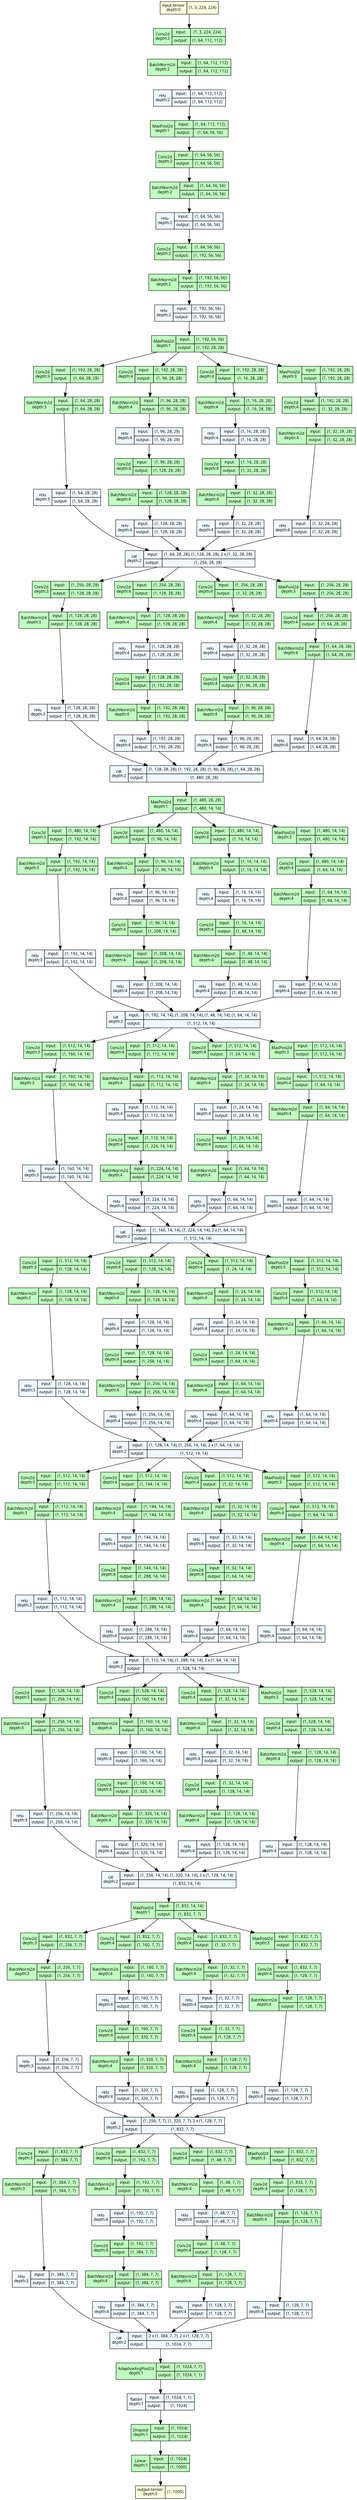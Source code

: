 strict digraph GoogLeNet {
	graph [ordering=in size="212.0,212.0"]
	node [align=left fontname="Linux libertine" fontsize=10 height=0.2 margin=0 ranksep=0.1 shape=plaintext style=filled]
	edge [fontsize=10]
	0 [label=<
                    <TABLE BORDER="0" CELLBORDER="1" CELLSPACING="0" CELLPADDING="4">
                    <TR><TD>input-tensor<BR/>depth:0</TD><TD>(1, 3, 224, 224)</TD></TR>
                    </TABLE>> fillcolor=lightyellow]
	1 [label=<
                    <TABLE BORDER="0" CELLBORDER="1" CELLSPACING="0" CELLPADDING="4">
                    <TR>
                        <TD ROWSPAN="2">Conv2d<BR/>depth:2</TD>
                        <TD COLSPAN="2">input:</TD>
                        <TD COLSPAN="2">(1, 3, 224, 224) </TD>
                    </TR>
                    <TR>
                        <TD COLSPAN="2">output: </TD>
                        <TD COLSPAN="2">(1, 64, 112, 112) </TD>
                    </TR>
                    </TABLE>> fillcolor=darkseagreen1]
	2 [label=<
                    <TABLE BORDER="0" CELLBORDER="1" CELLSPACING="0" CELLPADDING="4">
                    <TR>
                        <TD ROWSPAN="2">BatchNorm2d<BR/>depth:2</TD>
                        <TD COLSPAN="2">input:</TD>
                        <TD COLSPAN="2">(1, 64, 112, 112) </TD>
                    </TR>
                    <TR>
                        <TD COLSPAN="2">output: </TD>
                        <TD COLSPAN="2">(1, 64, 112, 112) </TD>
                    </TR>
                    </TABLE>> fillcolor=darkseagreen1]
	3 [label=<
                    <TABLE BORDER="0" CELLBORDER="1" CELLSPACING="0" CELLPADDING="4">
                    <TR>
                        <TD ROWSPAN="2">relu<BR/>depth:2</TD>
                        <TD COLSPAN="2">input:</TD>
                        <TD COLSPAN="2">(1, 64, 112, 112) </TD>
                    </TR>
                    <TR>
                        <TD COLSPAN="2">output: </TD>
                        <TD COLSPAN="2">(1, 64, 112, 112) </TD>
                    </TR>
                    </TABLE>> fillcolor=aliceblue]
	4 [label=<
                    <TABLE BORDER="0" CELLBORDER="1" CELLSPACING="0" CELLPADDING="4">
                    <TR>
                        <TD ROWSPAN="2">MaxPool2d<BR/>depth:1</TD>
                        <TD COLSPAN="2">input:</TD>
                        <TD COLSPAN="2">(1, 64, 112, 112) </TD>
                    </TR>
                    <TR>
                        <TD COLSPAN="2">output: </TD>
                        <TD COLSPAN="2">(1, 64, 56, 56) </TD>
                    </TR>
                    </TABLE>> fillcolor=darkseagreen1]
	5 [label=<
                    <TABLE BORDER="0" CELLBORDER="1" CELLSPACING="0" CELLPADDING="4">
                    <TR>
                        <TD ROWSPAN="2">Conv2d<BR/>depth:2</TD>
                        <TD COLSPAN="2">input:</TD>
                        <TD COLSPAN="2">(1, 64, 56, 56) </TD>
                    </TR>
                    <TR>
                        <TD COLSPAN="2">output: </TD>
                        <TD COLSPAN="2">(1, 64, 56, 56) </TD>
                    </TR>
                    </TABLE>> fillcolor=darkseagreen1]
	6 [label=<
                    <TABLE BORDER="0" CELLBORDER="1" CELLSPACING="0" CELLPADDING="4">
                    <TR>
                        <TD ROWSPAN="2">BatchNorm2d<BR/>depth:2</TD>
                        <TD COLSPAN="2">input:</TD>
                        <TD COLSPAN="2">(1, 64, 56, 56) </TD>
                    </TR>
                    <TR>
                        <TD COLSPAN="2">output: </TD>
                        <TD COLSPAN="2">(1, 64, 56, 56) </TD>
                    </TR>
                    </TABLE>> fillcolor=darkseagreen1]
	7 [label=<
                    <TABLE BORDER="0" CELLBORDER="1" CELLSPACING="0" CELLPADDING="4">
                    <TR>
                        <TD ROWSPAN="2">relu<BR/>depth:2</TD>
                        <TD COLSPAN="2">input:</TD>
                        <TD COLSPAN="2">(1, 64, 56, 56) </TD>
                    </TR>
                    <TR>
                        <TD COLSPAN="2">output: </TD>
                        <TD COLSPAN="2">(1, 64, 56, 56) </TD>
                    </TR>
                    </TABLE>> fillcolor=aliceblue]
	8 [label=<
                    <TABLE BORDER="0" CELLBORDER="1" CELLSPACING="0" CELLPADDING="4">
                    <TR>
                        <TD ROWSPAN="2">Conv2d<BR/>depth:2</TD>
                        <TD COLSPAN="2">input:</TD>
                        <TD COLSPAN="2">(1, 64, 56, 56) </TD>
                    </TR>
                    <TR>
                        <TD COLSPAN="2">output: </TD>
                        <TD COLSPAN="2">(1, 192, 56, 56) </TD>
                    </TR>
                    </TABLE>> fillcolor=darkseagreen1]
	9 [label=<
                    <TABLE BORDER="0" CELLBORDER="1" CELLSPACING="0" CELLPADDING="4">
                    <TR>
                        <TD ROWSPAN="2">BatchNorm2d<BR/>depth:2</TD>
                        <TD COLSPAN="2">input:</TD>
                        <TD COLSPAN="2">(1, 192, 56, 56) </TD>
                    </TR>
                    <TR>
                        <TD COLSPAN="2">output: </TD>
                        <TD COLSPAN="2">(1, 192, 56, 56) </TD>
                    </TR>
                    </TABLE>> fillcolor=darkseagreen1]
	10 [label=<
                    <TABLE BORDER="0" CELLBORDER="1" CELLSPACING="0" CELLPADDING="4">
                    <TR>
                        <TD ROWSPAN="2">relu<BR/>depth:2</TD>
                        <TD COLSPAN="2">input:</TD>
                        <TD COLSPAN="2">(1, 192, 56, 56) </TD>
                    </TR>
                    <TR>
                        <TD COLSPAN="2">output: </TD>
                        <TD COLSPAN="2">(1, 192, 56, 56) </TD>
                    </TR>
                    </TABLE>> fillcolor=aliceblue]
	11 [label=<
                    <TABLE BORDER="0" CELLBORDER="1" CELLSPACING="0" CELLPADDING="4">
                    <TR>
                        <TD ROWSPAN="2">MaxPool2d<BR/>depth:1</TD>
                        <TD COLSPAN="2">input:</TD>
                        <TD COLSPAN="2">(1, 192, 56, 56) </TD>
                    </TR>
                    <TR>
                        <TD COLSPAN="2">output: </TD>
                        <TD COLSPAN="2">(1, 192, 28, 28) </TD>
                    </TR>
                    </TABLE>> fillcolor=darkseagreen1]
	12 [label=<
                    <TABLE BORDER="0" CELLBORDER="1" CELLSPACING="0" CELLPADDING="4">
                    <TR>
                        <TD ROWSPAN="2">Conv2d<BR/>depth:3</TD>
                        <TD COLSPAN="2">input:</TD>
                        <TD COLSPAN="2">(1, 192, 28, 28) </TD>
                    </TR>
                    <TR>
                        <TD COLSPAN="2">output: </TD>
                        <TD COLSPAN="2">(1, 64, 28, 28) </TD>
                    </TR>
                    </TABLE>> fillcolor=darkseagreen1]
	13 [label=<
                    <TABLE BORDER="0" CELLBORDER="1" CELLSPACING="0" CELLPADDING="4">
                    <TR>
                        <TD ROWSPAN="2">BatchNorm2d<BR/>depth:3</TD>
                        <TD COLSPAN="2">input:</TD>
                        <TD COLSPAN="2">(1, 64, 28, 28) </TD>
                    </TR>
                    <TR>
                        <TD COLSPAN="2">output: </TD>
                        <TD COLSPAN="2">(1, 64, 28, 28) </TD>
                    </TR>
                    </TABLE>> fillcolor=darkseagreen1]
	14 [label=<
                    <TABLE BORDER="0" CELLBORDER="1" CELLSPACING="0" CELLPADDING="4">
                    <TR>
                        <TD ROWSPAN="2">relu<BR/>depth:3</TD>
                        <TD COLSPAN="2">input:</TD>
                        <TD COLSPAN="2">(1, 64, 28, 28) </TD>
                    </TR>
                    <TR>
                        <TD COLSPAN="2">output: </TD>
                        <TD COLSPAN="2">(1, 64, 28, 28) </TD>
                    </TR>
                    </TABLE>> fillcolor=aliceblue]
	15 [label=<
                    <TABLE BORDER="0" CELLBORDER="1" CELLSPACING="0" CELLPADDING="4">
                    <TR>
                        <TD ROWSPAN="2">Conv2d<BR/>depth:4</TD>
                        <TD COLSPAN="2">input:</TD>
                        <TD COLSPAN="2">(1, 192, 28, 28) </TD>
                    </TR>
                    <TR>
                        <TD COLSPAN="2">output: </TD>
                        <TD COLSPAN="2">(1, 96, 28, 28) </TD>
                    </TR>
                    </TABLE>> fillcolor=darkseagreen1]
	16 [label=<
                    <TABLE BORDER="0" CELLBORDER="1" CELLSPACING="0" CELLPADDING="4">
                    <TR>
                        <TD ROWSPAN="2">BatchNorm2d<BR/>depth:4</TD>
                        <TD COLSPAN="2">input:</TD>
                        <TD COLSPAN="2">(1, 96, 28, 28) </TD>
                    </TR>
                    <TR>
                        <TD COLSPAN="2">output: </TD>
                        <TD COLSPAN="2">(1, 96, 28, 28) </TD>
                    </TR>
                    </TABLE>> fillcolor=darkseagreen1]
	17 [label=<
                    <TABLE BORDER="0" CELLBORDER="1" CELLSPACING="0" CELLPADDING="4">
                    <TR>
                        <TD ROWSPAN="2">relu<BR/>depth:4</TD>
                        <TD COLSPAN="2">input:</TD>
                        <TD COLSPAN="2">(1, 96, 28, 28) </TD>
                    </TR>
                    <TR>
                        <TD COLSPAN="2">output: </TD>
                        <TD COLSPAN="2">(1, 96, 28, 28) </TD>
                    </TR>
                    </TABLE>> fillcolor=aliceblue]
	18 [label=<
                    <TABLE BORDER="0" CELLBORDER="1" CELLSPACING="0" CELLPADDING="4">
                    <TR>
                        <TD ROWSPAN="2">Conv2d<BR/>depth:4</TD>
                        <TD COLSPAN="2">input:</TD>
                        <TD COLSPAN="2">(1, 96, 28, 28) </TD>
                    </TR>
                    <TR>
                        <TD COLSPAN="2">output: </TD>
                        <TD COLSPAN="2">(1, 128, 28, 28) </TD>
                    </TR>
                    </TABLE>> fillcolor=darkseagreen1]
	19 [label=<
                    <TABLE BORDER="0" CELLBORDER="1" CELLSPACING="0" CELLPADDING="4">
                    <TR>
                        <TD ROWSPAN="2">BatchNorm2d<BR/>depth:4</TD>
                        <TD COLSPAN="2">input:</TD>
                        <TD COLSPAN="2">(1, 128, 28, 28) </TD>
                    </TR>
                    <TR>
                        <TD COLSPAN="2">output: </TD>
                        <TD COLSPAN="2">(1, 128, 28, 28) </TD>
                    </TR>
                    </TABLE>> fillcolor=darkseagreen1]
	20 [label=<
                    <TABLE BORDER="0" CELLBORDER="1" CELLSPACING="0" CELLPADDING="4">
                    <TR>
                        <TD ROWSPAN="2">relu<BR/>depth:4</TD>
                        <TD COLSPAN="2">input:</TD>
                        <TD COLSPAN="2">(1, 128, 28, 28) </TD>
                    </TR>
                    <TR>
                        <TD COLSPAN="2">output: </TD>
                        <TD COLSPAN="2">(1, 128, 28, 28) </TD>
                    </TR>
                    </TABLE>> fillcolor=aliceblue]
	21 [label=<
                    <TABLE BORDER="0" CELLBORDER="1" CELLSPACING="0" CELLPADDING="4">
                    <TR>
                        <TD ROWSPAN="2">Conv2d<BR/>depth:4</TD>
                        <TD COLSPAN="2">input:</TD>
                        <TD COLSPAN="2">(1, 192, 28, 28) </TD>
                    </TR>
                    <TR>
                        <TD COLSPAN="2">output: </TD>
                        <TD COLSPAN="2">(1, 16, 28, 28) </TD>
                    </TR>
                    </TABLE>> fillcolor=darkseagreen1]
	22 [label=<
                    <TABLE BORDER="0" CELLBORDER="1" CELLSPACING="0" CELLPADDING="4">
                    <TR>
                        <TD ROWSPAN="2">BatchNorm2d<BR/>depth:4</TD>
                        <TD COLSPAN="2">input:</TD>
                        <TD COLSPAN="2">(1, 16, 28, 28) </TD>
                    </TR>
                    <TR>
                        <TD COLSPAN="2">output: </TD>
                        <TD COLSPAN="2">(1, 16, 28, 28) </TD>
                    </TR>
                    </TABLE>> fillcolor=darkseagreen1]
	23 [label=<
                    <TABLE BORDER="0" CELLBORDER="1" CELLSPACING="0" CELLPADDING="4">
                    <TR>
                        <TD ROWSPAN="2">relu<BR/>depth:4</TD>
                        <TD COLSPAN="2">input:</TD>
                        <TD COLSPAN="2">(1, 16, 28, 28) </TD>
                    </TR>
                    <TR>
                        <TD COLSPAN="2">output: </TD>
                        <TD COLSPAN="2">(1, 16, 28, 28) </TD>
                    </TR>
                    </TABLE>> fillcolor=aliceblue]
	24 [label=<
                    <TABLE BORDER="0" CELLBORDER="1" CELLSPACING="0" CELLPADDING="4">
                    <TR>
                        <TD ROWSPAN="2">Conv2d<BR/>depth:4</TD>
                        <TD COLSPAN="2">input:</TD>
                        <TD COLSPAN="2">(1, 16, 28, 28) </TD>
                    </TR>
                    <TR>
                        <TD COLSPAN="2">output: </TD>
                        <TD COLSPAN="2">(1, 32, 28, 28) </TD>
                    </TR>
                    </TABLE>> fillcolor=darkseagreen1]
	25 [label=<
                    <TABLE BORDER="0" CELLBORDER="1" CELLSPACING="0" CELLPADDING="4">
                    <TR>
                        <TD ROWSPAN="2">BatchNorm2d<BR/>depth:4</TD>
                        <TD COLSPAN="2">input:</TD>
                        <TD COLSPAN="2">(1, 32, 28, 28) </TD>
                    </TR>
                    <TR>
                        <TD COLSPAN="2">output: </TD>
                        <TD COLSPAN="2">(1, 32, 28, 28) </TD>
                    </TR>
                    </TABLE>> fillcolor=darkseagreen1]
	26 [label=<
                    <TABLE BORDER="0" CELLBORDER="1" CELLSPACING="0" CELLPADDING="4">
                    <TR>
                        <TD ROWSPAN="2">relu<BR/>depth:4</TD>
                        <TD COLSPAN="2">input:</TD>
                        <TD COLSPAN="2">(1, 32, 28, 28) </TD>
                    </TR>
                    <TR>
                        <TD COLSPAN="2">output: </TD>
                        <TD COLSPAN="2">(1, 32, 28, 28) </TD>
                    </TR>
                    </TABLE>> fillcolor=aliceblue]
	27 [label=<
                    <TABLE BORDER="0" CELLBORDER="1" CELLSPACING="0" CELLPADDING="4">
                    <TR>
                        <TD ROWSPAN="2">MaxPool2d<BR/>depth:3</TD>
                        <TD COLSPAN="2">input:</TD>
                        <TD COLSPAN="2">(1, 192, 28, 28) </TD>
                    </TR>
                    <TR>
                        <TD COLSPAN="2">output: </TD>
                        <TD COLSPAN="2">(1, 192, 28, 28) </TD>
                    </TR>
                    </TABLE>> fillcolor=darkseagreen1]
	28 [label=<
                    <TABLE BORDER="0" CELLBORDER="1" CELLSPACING="0" CELLPADDING="4">
                    <TR>
                        <TD ROWSPAN="2">Conv2d<BR/>depth:4</TD>
                        <TD COLSPAN="2">input:</TD>
                        <TD COLSPAN="2">(1, 192, 28, 28) </TD>
                    </TR>
                    <TR>
                        <TD COLSPAN="2">output: </TD>
                        <TD COLSPAN="2">(1, 32, 28, 28) </TD>
                    </TR>
                    </TABLE>> fillcolor=darkseagreen1]
	29 [label=<
                    <TABLE BORDER="0" CELLBORDER="1" CELLSPACING="0" CELLPADDING="4">
                    <TR>
                        <TD ROWSPAN="2">BatchNorm2d<BR/>depth:4</TD>
                        <TD COLSPAN="2">input:</TD>
                        <TD COLSPAN="2">(1, 32, 28, 28) </TD>
                    </TR>
                    <TR>
                        <TD COLSPAN="2">output: </TD>
                        <TD COLSPAN="2">(1, 32, 28, 28) </TD>
                    </TR>
                    </TABLE>> fillcolor=darkseagreen1]
	30 [label=<
                    <TABLE BORDER="0" CELLBORDER="1" CELLSPACING="0" CELLPADDING="4">
                    <TR>
                        <TD ROWSPAN="2">relu<BR/>depth:4</TD>
                        <TD COLSPAN="2">input:</TD>
                        <TD COLSPAN="2">(1, 32, 28, 28) </TD>
                    </TR>
                    <TR>
                        <TD COLSPAN="2">output: </TD>
                        <TD COLSPAN="2">(1, 32, 28, 28) </TD>
                    </TR>
                    </TABLE>> fillcolor=aliceblue]
	31 [label=<
                    <TABLE BORDER="0" CELLBORDER="1" CELLSPACING="0" CELLPADDING="4">
                    <TR>
                        <TD ROWSPAN="2">cat<BR/>depth:2</TD>
                        <TD COLSPAN="2">input:</TD>
                        <TD COLSPAN="2">(1, 64, 28, 28), (1, 128, 28, 28), 2 x (1, 32, 28, 28) </TD>
                    </TR>
                    <TR>
                        <TD COLSPAN="2">output: </TD>
                        <TD COLSPAN="2">(1, 256, 28, 28) </TD>
                    </TR>
                    </TABLE>> fillcolor=aliceblue]
	32 [label=<
                    <TABLE BORDER="0" CELLBORDER="1" CELLSPACING="0" CELLPADDING="4">
                    <TR>
                        <TD ROWSPAN="2">Conv2d<BR/>depth:3</TD>
                        <TD COLSPAN="2">input:</TD>
                        <TD COLSPAN="2">(1, 256, 28, 28) </TD>
                    </TR>
                    <TR>
                        <TD COLSPAN="2">output: </TD>
                        <TD COLSPAN="2">(1, 128, 28, 28) </TD>
                    </TR>
                    </TABLE>> fillcolor=darkseagreen1]
	33 [label=<
                    <TABLE BORDER="0" CELLBORDER="1" CELLSPACING="0" CELLPADDING="4">
                    <TR>
                        <TD ROWSPAN="2">BatchNorm2d<BR/>depth:3</TD>
                        <TD COLSPAN="2">input:</TD>
                        <TD COLSPAN="2">(1, 128, 28, 28) </TD>
                    </TR>
                    <TR>
                        <TD COLSPAN="2">output: </TD>
                        <TD COLSPAN="2">(1, 128, 28, 28) </TD>
                    </TR>
                    </TABLE>> fillcolor=darkseagreen1]
	34 [label=<
                    <TABLE BORDER="0" CELLBORDER="1" CELLSPACING="0" CELLPADDING="4">
                    <TR>
                        <TD ROWSPAN="2">relu<BR/>depth:3</TD>
                        <TD COLSPAN="2">input:</TD>
                        <TD COLSPAN="2">(1, 128, 28, 28) </TD>
                    </TR>
                    <TR>
                        <TD COLSPAN="2">output: </TD>
                        <TD COLSPAN="2">(1, 128, 28, 28) </TD>
                    </TR>
                    </TABLE>> fillcolor=aliceblue]
	35 [label=<
                    <TABLE BORDER="0" CELLBORDER="1" CELLSPACING="0" CELLPADDING="4">
                    <TR>
                        <TD ROWSPAN="2">Conv2d<BR/>depth:4</TD>
                        <TD COLSPAN="2">input:</TD>
                        <TD COLSPAN="2">(1, 256, 28, 28) </TD>
                    </TR>
                    <TR>
                        <TD COLSPAN="2">output: </TD>
                        <TD COLSPAN="2">(1, 128, 28, 28) </TD>
                    </TR>
                    </TABLE>> fillcolor=darkseagreen1]
	36 [label=<
                    <TABLE BORDER="0" CELLBORDER="1" CELLSPACING="0" CELLPADDING="4">
                    <TR>
                        <TD ROWSPAN="2">BatchNorm2d<BR/>depth:4</TD>
                        <TD COLSPAN="2">input:</TD>
                        <TD COLSPAN="2">(1, 128, 28, 28) </TD>
                    </TR>
                    <TR>
                        <TD COLSPAN="2">output: </TD>
                        <TD COLSPAN="2">(1, 128, 28, 28) </TD>
                    </TR>
                    </TABLE>> fillcolor=darkseagreen1]
	37 [label=<
                    <TABLE BORDER="0" CELLBORDER="1" CELLSPACING="0" CELLPADDING="4">
                    <TR>
                        <TD ROWSPAN="2">relu<BR/>depth:4</TD>
                        <TD COLSPAN="2">input:</TD>
                        <TD COLSPAN="2">(1, 128, 28, 28) </TD>
                    </TR>
                    <TR>
                        <TD COLSPAN="2">output: </TD>
                        <TD COLSPAN="2">(1, 128, 28, 28) </TD>
                    </TR>
                    </TABLE>> fillcolor=aliceblue]
	38 [label=<
                    <TABLE BORDER="0" CELLBORDER="1" CELLSPACING="0" CELLPADDING="4">
                    <TR>
                        <TD ROWSPAN="2">Conv2d<BR/>depth:4</TD>
                        <TD COLSPAN="2">input:</TD>
                        <TD COLSPAN="2">(1, 128, 28, 28) </TD>
                    </TR>
                    <TR>
                        <TD COLSPAN="2">output: </TD>
                        <TD COLSPAN="2">(1, 192, 28, 28) </TD>
                    </TR>
                    </TABLE>> fillcolor=darkseagreen1]
	39 [label=<
                    <TABLE BORDER="0" CELLBORDER="1" CELLSPACING="0" CELLPADDING="4">
                    <TR>
                        <TD ROWSPAN="2">BatchNorm2d<BR/>depth:4</TD>
                        <TD COLSPAN="2">input:</TD>
                        <TD COLSPAN="2">(1, 192, 28, 28) </TD>
                    </TR>
                    <TR>
                        <TD COLSPAN="2">output: </TD>
                        <TD COLSPAN="2">(1, 192, 28, 28) </TD>
                    </TR>
                    </TABLE>> fillcolor=darkseagreen1]
	40 [label=<
                    <TABLE BORDER="0" CELLBORDER="1" CELLSPACING="0" CELLPADDING="4">
                    <TR>
                        <TD ROWSPAN="2">relu<BR/>depth:4</TD>
                        <TD COLSPAN="2">input:</TD>
                        <TD COLSPAN="2">(1, 192, 28, 28) </TD>
                    </TR>
                    <TR>
                        <TD COLSPAN="2">output: </TD>
                        <TD COLSPAN="2">(1, 192, 28, 28) </TD>
                    </TR>
                    </TABLE>> fillcolor=aliceblue]
	41 [label=<
                    <TABLE BORDER="0" CELLBORDER="1" CELLSPACING="0" CELLPADDING="4">
                    <TR>
                        <TD ROWSPAN="2">Conv2d<BR/>depth:4</TD>
                        <TD COLSPAN="2">input:</TD>
                        <TD COLSPAN="2">(1, 256, 28, 28) </TD>
                    </TR>
                    <TR>
                        <TD COLSPAN="2">output: </TD>
                        <TD COLSPAN="2">(1, 32, 28, 28) </TD>
                    </TR>
                    </TABLE>> fillcolor=darkseagreen1]
	42 [label=<
                    <TABLE BORDER="0" CELLBORDER="1" CELLSPACING="0" CELLPADDING="4">
                    <TR>
                        <TD ROWSPAN="2">BatchNorm2d<BR/>depth:4</TD>
                        <TD COLSPAN="2">input:</TD>
                        <TD COLSPAN="2">(1, 32, 28, 28) </TD>
                    </TR>
                    <TR>
                        <TD COLSPAN="2">output: </TD>
                        <TD COLSPAN="2">(1, 32, 28, 28) </TD>
                    </TR>
                    </TABLE>> fillcolor=darkseagreen1]
	43 [label=<
                    <TABLE BORDER="0" CELLBORDER="1" CELLSPACING="0" CELLPADDING="4">
                    <TR>
                        <TD ROWSPAN="2">relu<BR/>depth:4</TD>
                        <TD COLSPAN="2">input:</TD>
                        <TD COLSPAN="2">(1, 32, 28, 28) </TD>
                    </TR>
                    <TR>
                        <TD COLSPAN="2">output: </TD>
                        <TD COLSPAN="2">(1, 32, 28, 28) </TD>
                    </TR>
                    </TABLE>> fillcolor=aliceblue]
	44 [label=<
                    <TABLE BORDER="0" CELLBORDER="1" CELLSPACING="0" CELLPADDING="4">
                    <TR>
                        <TD ROWSPAN="2">Conv2d<BR/>depth:4</TD>
                        <TD COLSPAN="2">input:</TD>
                        <TD COLSPAN="2">(1, 32, 28, 28) </TD>
                    </TR>
                    <TR>
                        <TD COLSPAN="2">output: </TD>
                        <TD COLSPAN="2">(1, 96, 28, 28) </TD>
                    </TR>
                    </TABLE>> fillcolor=darkseagreen1]
	45 [label=<
                    <TABLE BORDER="0" CELLBORDER="1" CELLSPACING="0" CELLPADDING="4">
                    <TR>
                        <TD ROWSPAN="2">BatchNorm2d<BR/>depth:4</TD>
                        <TD COLSPAN="2">input:</TD>
                        <TD COLSPAN="2">(1, 96, 28, 28) </TD>
                    </TR>
                    <TR>
                        <TD COLSPAN="2">output: </TD>
                        <TD COLSPAN="2">(1, 96, 28, 28) </TD>
                    </TR>
                    </TABLE>> fillcolor=darkseagreen1]
	46 [label=<
                    <TABLE BORDER="0" CELLBORDER="1" CELLSPACING="0" CELLPADDING="4">
                    <TR>
                        <TD ROWSPAN="2">relu<BR/>depth:4</TD>
                        <TD COLSPAN="2">input:</TD>
                        <TD COLSPAN="2">(1, 96, 28, 28) </TD>
                    </TR>
                    <TR>
                        <TD COLSPAN="2">output: </TD>
                        <TD COLSPAN="2">(1, 96, 28, 28) </TD>
                    </TR>
                    </TABLE>> fillcolor=aliceblue]
	47 [label=<
                    <TABLE BORDER="0" CELLBORDER="1" CELLSPACING="0" CELLPADDING="4">
                    <TR>
                        <TD ROWSPAN="2">MaxPool2d<BR/>depth:3</TD>
                        <TD COLSPAN="2">input:</TD>
                        <TD COLSPAN="2">(1, 256, 28, 28) </TD>
                    </TR>
                    <TR>
                        <TD COLSPAN="2">output: </TD>
                        <TD COLSPAN="2">(1, 256, 28, 28) </TD>
                    </TR>
                    </TABLE>> fillcolor=darkseagreen1]
	48 [label=<
                    <TABLE BORDER="0" CELLBORDER="1" CELLSPACING="0" CELLPADDING="4">
                    <TR>
                        <TD ROWSPAN="2">Conv2d<BR/>depth:4</TD>
                        <TD COLSPAN="2">input:</TD>
                        <TD COLSPAN="2">(1, 256, 28, 28) </TD>
                    </TR>
                    <TR>
                        <TD COLSPAN="2">output: </TD>
                        <TD COLSPAN="2">(1, 64, 28, 28) </TD>
                    </TR>
                    </TABLE>> fillcolor=darkseagreen1]
	49 [label=<
                    <TABLE BORDER="0" CELLBORDER="1" CELLSPACING="0" CELLPADDING="4">
                    <TR>
                        <TD ROWSPAN="2">BatchNorm2d<BR/>depth:4</TD>
                        <TD COLSPAN="2">input:</TD>
                        <TD COLSPAN="2">(1, 64, 28, 28) </TD>
                    </TR>
                    <TR>
                        <TD COLSPAN="2">output: </TD>
                        <TD COLSPAN="2">(1, 64, 28, 28) </TD>
                    </TR>
                    </TABLE>> fillcolor=darkseagreen1]
	50 [label=<
                    <TABLE BORDER="0" CELLBORDER="1" CELLSPACING="0" CELLPADDING="4">
                    <TR>
                        <TD ROWSPAN="2">relu<BR/>depth:4</TD>
                        <TD COLSPAN="2">input:</TD>
                        <TD COLSPAN="2">(1, 64, 28, 28) </TD>
                    </TR>
                    <TR>
                        <TD COLSPAN="2">output: </TD>
                        <TD COLSPAN="2">(1, 64, 28, 28) </TD>
                    </TR>
                    </TABLE>> fillcolor=aliceblue]
	51 [label=<
                    <TABLE BORDER="0" CELLBORDER="1" CELLSPACING="0" CELLPADDING="4">
                    <TR>
                        <TD ROWSPAN="2">cat<BR/>depth:2</TD>
                        <TD COLSPAN="2">input:</TD>
                        <TD COLSPAN="2">(1, 128, 28, 28), (1, 192, 28, 28), (1, 96, 28, 28), (1, 64, 28, 28) </TD>
                    </TR>
                    <TR>
                        <TD COLSPAN="2">output: </TD>
                        <TD COLSPAN="2">(1, 480, 28, 28) </TD>
                    </TR>
                    </TABLE>> fillcolor=aliceblue]
	52 [label=<
                    <TABLE BORDER="0" CELLBORDER="1" CELLSPACING="0" CELLPADDING="4">
                    <TR>
                        <TD ROWSPAN="2">MaxPool2d<BR/>depth:1</TD>
                        <TD COLSPAN="2">input:</TD>
                        <TD COLSPAN="2">(1, 480, 28, 28) </TD>
                    </TR>
                    <TR>
                        <TD COLSPAN="2">output: </TD>
                        <TD COLSPAN="2">(1, 480, 14, 14) </TD>
                    </TR>
                    </TABLE>> fillcolor=darkseagreen1]
	53 [label=<
                    <TABLE BORDER="0" CELLBORDER="1" CELLSPACING="0" CELLPADDING="4">
                    <TR>
                        <TD ROWSPAN="2">Conv2d<BR/>depth:3</TD>
                        <TD COLSPAN="2">input:</TD>
                        <TD COLSPAN="2">(1, 480, 14, 14) </TD>
                    </TR>
                    <TR>
                        <TD COLSPAN="2">output: </TD>
                        <TD COLSPAN="2">(1, 192, 14, 14) </TD>
                    </TR>
                    </TABLE>> fillcolor=darkseagreen1]
	54 [label=<
                    <TABLE BORDER="0" CELLBORDER="1" CELLSPACING="0" CELLPADDING="4">
                    <TR>
                        <TD ROWSPAN="2">BatchNorm2d<BR/>depth:3</TD>
                        <TD COLSPAN="2">input:</TD>
                        <TD COLSPAN="2">(1, 192, 14, 14) </TD>
                    </TR>
                    <TR>
                        <TD COLSPAN="2">output: </TD>
                        <TD COLSPAN="2">(1, 192, 14, 14) </TD>
                    </TR>
                    </TABLE>> fillcolor=darkseagreen1]
	55 [label=<
                    <TABLE BORDER="0" CELLBORDER="1" CELLSPACING="0" CELLPADDING="4">
                    <TR>
                        <TD ROWSPAN="2">relu<BR/>depth:3</TD>
                        <TD COLSPAN="2">input:</TD>
                        <TD COLSPAN="2">(1, 192, 14, 14) </TD>
                    </TR>
                    <TR>
                        <TD COLSPAN="2">output: </TD>
                        <TD COLSPAN="2">(1, 192, 14, 14) </TD>
                    </TR>
                    </TABLE>> fillcolor=aliceblue]
	56 [label=<
                    <TABLE BORDER="0" CELLBORDER="1" CELLSPACING="0" CELLPADDING="4">
                    <TR>
                        <TD ROWSPAN="2">Conv2d<BR/>depth:4</TD>
                        <TD COLSPAN="2">input:</TD>
                        <TD COLSPAN="2">(1, 480, 14, 14) </TD>
                    </TR>
                    <TR>
                        <TD COLSPAN="2">output: </TD>
                        <TD COLSPAN="2">(1, 96, 14, 14) </TD>
                    </TR>
                    </TABLE>> fillcolor=darkseagreen1]
	57 [label=<
                    <TABLE BORDER="0" CELLBORDER="1" CELLSPACING="0" CELLPADDING="4">
                    <TR>
                        <TD ROWSPAN="2">BatchNorm2d<BR/>depth:4</TD>
                        <TD COLSPAN="2">input:</TD>
                        <TD COLSPAN="2">(1, 96, 14, 14) </TD>
                    </TR>
                    <TR>
                        <TD COLSPAN="2">output: </TD>
                        <TD COLSPAN="2">(1, 96, 14, 14) </TD>
                    </TR>
                    </TABLE>> fillcolor=darkseagreen1]
	58 [label=<
                    <TABLE BORDER="0" CELLBORDER="1" CELLSPACING="0" CELLPADDING="4">
                    <TR>
                        <TD ROWSPAN="2">relu<BR/>depth:4</TD>
                        <TD COLSPAN="2">input:</TD>
                        <TD COLSPAN="2">(1, 96, 14, 14) </TD>
                    </TR>
                    <TR>
                        <TD COLSPAN="2">output: </TD>
                        <TD COLSPAN="2">(1, 96, 14, 14) </TD>
                    </TR>
                    </TABLE>> fillcolor=aliceblue]
	59 [label=<
                    <TABLE BORDER="0" CELLBORDER="1" CELLSPACING="0" CELLPADDING="4">
                    <TR>
                        <TD ROWSPAN="2">Conv2d<BR/>depth:4</TD>
                        <TD COLSPAN="2">input:</TD>
                        <TD COLSPAN="2">(1, 96, 14, 14) </TD>
                    </TR>
                    <TR>
                        <TD COLSPAN="2">output: </TD>
                        <TD COLSPAN="2">(1, 208, 14, 14) </TD>
                    </TR>
                    </TABLE>> fillcolor=darkseagreen1]
	60 [label=<
                    <TABLE BORDER="0" CELLBORDER="1" CELLSPACING="0" CELLPADDING="4">
                    <TR>
                        <TD ROWSPAN="2">BatchNorm2d<BR/>depth:4</TD>
                        <TD COLSPAN="2">input:</TD>
                        <TD COLSPAN="2">(1, 208, 14, 14) </TD>
                    </TR>
                    <TR>
                        <TD COLSPAN="2">output: </TD>
                        <TD COLSPAN="2">(1, 208, 14, 14) </TD>
                    </TR>
                    </TABLE>> fillcolor=darkseagreen1]
	61 [label=<
                    <TABLE BORDER="0" CELLBORDER="1" CELLSPACING="0" CELLPADDING="4">
                    <TR>
                        <TD ROWSPAN="2">relu<BR/>depth:4</TD>
                        <TD COLSPAN="2">input:</TD>
                        <TD COLSPAN="2">(1, 208, 14, 14) </TD>
                    </TR>
                    <TR>
                        <TD COLSPAN="2">output: </TD>
                        <TD COLSPAN="2">(1, 208, 14, 14) </TD>
                    </TR>
                    </TABLE>> fillcolor=aliceblue]
	62 [label=<
                    <TABLE BORDER="0" CELLBORDER="1" CELLSPACING="0" CELLPADDING="4">
                    <TR>
                        <TD ROWSPAN="2">Conv2d<BR/>depth:4</TD>
                        <TD COLSPAN="2">input:</TD>
                        <TD COLSPAN="2">(1, 480, 14, 14) </TD>
                    </TR>
                    <TR>
                        <TD COLSPAN="2">output: </TD>
                        <TD COLSPAN="2">(1, 16, 14, 14) </TD>
                    </TR>
                    </TABLE>> fillcolor=darkseagreen1]
	63 [label=<
                    <TABLE BORDER="0" CELLBORDER="1" CELLSPACING="0" CELLPADDING="4">
                    <TR>
                        <TD ROWSPAN="2">BatchNorm2d<BR/>depth:4</TD>
                        <TD COLSPAN="2">input:</TD>
                        <TD COLSPAN="2">(1, 16, 14, 14) </TD>
                    </TR>
                    <TR>
                        <TD COLSPAN="2">output: </TD>
                        <TD COLSPAN="2">(1, 16, 14, 14) </TD>
                    </TR>
                    </TABLE>> fillcolor=darkseagreen1]
	64 [label=<
                    <TABLE BORDER="0" CELLBORDER="1" CELLSPACING="0" CELLPADDING="4">
                    <TR>
                        <TD ROWSPAN="2">relu<BR/>depth:4</TD>
                        <TD COLSPAN="2">input:</TD>
                        <TD COLSPAN="2">(1, 16, 14, 14) </TD>
                    </TR>
                    <TR>
                        <TD COLSPAN="2">output: </TD>
                        <TD COLSPAN="2">(1, 16, 14, 14) </TD>
                    </TR>
                    </TABLE>> fillcolor=aliceblue]
	65 [label=<
                    <TABLE BORDER="0" CELLBORDER="1" CELLSPACING="0" CELLPADDING="4">
                    <TR>
                        <TD ROWSPAN="2">Conv2d<BR/>depth:4</TD>
                        <TD COLSPAN="2">input:</TD>
                        <TD COLSPAN="2">(1, 16, 14, 14) </TD>
                    </TR>
                    <TR>
                        <TD COLSPAN="2">output: </TD>
                        <TD COLSPAN="2">(1, 48, 14, 14) </TD>
                    </TR>
                    </TABLE>> fillcolor=darkseagreen1]
	66 [label=<
                    <TABLE BORDER="0" CELLBORDER="1" CELLSPACING="0" CELLPADDING="4">
                    <TR>
                        <TD ROWSPAN="2">BatchNorm2d<BR/>depth:4</TD>
                        <TD COLSPAN="2">input:</TD>
                        <TD COLSPAN="2">(1, 48, 14, 14) </TD>
                    </TR>
                    <TR>
                        <TD COLSPAN="2">output: </TD>
                        <TD COLSPAN="2">(1, 48, 14, 14) </TD>
                    </TR>
                    </TABLE>> fillcolor=darkseagreen1]
	67 [label=<
                    <TABLE BORDER="0" CELLBORDER="1" CELLSPACING="0" CELLPADDING="4">
                    <TR>
                        <TD ROWSPAN="2">relu<BR/>depth:4</TD>
                        <TD COLSPAN="2">input:</TD>
                        <TD COLSPAN="2">(1, 48, 14, 14) </TD>
                    </TR>
                    <TR>
                        <TD COLSPAN="2">output: </TD>
                        <TD COLSPAN="2">(1, 48, 14, 14) </TD>
                    </TR>
                    </TABLE>> fillcolor=aliceblue]
	68 [label=<
                    <TABLE BORDER="0" CELLBORDER="1" CELLSPACING="0" CELLPADDING="4">
                    <TR>
                        <TD ROWSPAN="2">MaxPool2d<BR/>depth:3</TD>
                        <TD COLSPAN="2">input:</TD>
                        <TD COLSPAN="2">(1, 480, 14, 14) </TD>
                    </TR>
                    <TR>
                        <TD COLSPAN="2">output: </TD>
                        <TD COLSPAN="2">(1, 480, 14, 14) </TD>
                    </TR>
                    </TABLE>> fillcolor=darkseagreen1]
	69 [label=<
                    <TABLE BORDER="0" CELLBORDER="1" CELLSPACING="0" CELLPADDING="4">
                    <TR>
                        <TD ROWSPAN="2">Conv2d<BR/>depth:4</TD>
                        <TD COLSPAN="2">input:</TD>
                        <TD COLSPAN="2">(1, 480, 14, 14) </TD>
                    </TR>
                    <TR>
                        <TD COLSPAN="2">output: </TD>
                        <TD COLSPAN="2">(1, 64, 14, 14) </TD>
                    </TR>
                    </TABLE>> fillcolor=darkseagreen1]
	70 [label=<
                    <TABLE BORDER="0" CELLBORDER="1" CELLSPACING="0" CELLPADDING="4">
                    <TR>
                        <TD ROWSPAN="2">BatchNorm2d<BR/>depth:4</TD>
                        <TD COLSPAN="2">input:</TD>
                        <TD COLSPAN="2">(1, 64, 14, 14) </TD>
                    </TR>
                    <TR>
                        <TD COLSPAN="2">output: </TD>
                        <TD COLSPAN="2">(1, 64, 14, 14) </TD>
                    </TR>
                    </TABLE>> fillcolor=darkseagreen1]
	71 [label=<
                    <TABLE BORDER="0" CELLBORDER="1" CELLSPACING="0" CELLPADDING="4">
                    <TR>
                        <TD ROWSPAN="2">relu<BR/>depth:4</TD>
                        <TD COLSPAN="2">input:</TD>
                        <TD COLSPAN="2">(1, 64, 14, 14) </TD>
                    </TR>
                    <TR>
                        <TD COLSPAN="2">output: </TD>
                        <TD COLSPAN="2">(1, 64, 14, 14) </TD>
                    </TR>
                    </TABLE>> fillcolor=aliceblue]
	72 [label=<
                    <TABLE BORDER="0" CELLBORDER="1" CELLSPACING="0" CELLPADDING="4">
                    <TR>
                        <TD ROWSPAN="2">cat<BR/>depth:2</TD>
                        <TD COLSPAN="2">input:</TD>
                        <TD COLSPAN="2">(1, 192, 14, 14), (1, 208, 14, 14), (1, 48, 14, 14), (1, 64, 14, 14) </TD>
                    </TR>
                    <TR>
                        <TD COLSPAN="2">output: </TD>
                        <TD COLSPAN="2">(1, 512, 14, 14) </TD>
                    </TR>
                    </TABLE>> fillcolor=aliceblue]
	73 [label=<
                    <TABLE BORDER="0" CELLBORDER="1" CELLSPACING="0" CELLPADDING="4">
                    <TR>
                        <TD ROWSPAN="2">Conv2d<BR/>depth:3</TD>
                        <TD COLSPAN="2">input:</TD>
                        <TD COLSPAN="2">(1, 512, 14, 14) </TD>
                    </TR>
                    <TR>
                        <TD COLSPAN="2">output: </TD>
                        <TD COLSPAN="2">(1, 160, 14, 14) </TD>
                    </TR>
                    </TABLE>> fillcolor=darkseagreen1]
	74 [label=<
                    <TABLE BORDER="0" CELLBORDER="1" CELLSPACING="0" CELLPADDING="4">
                    <TR>
                        <TD ROWSPAN="2">BatchNorm2d<BR/>depth:3</TD>
                        <TD COLSPAN="2">input:</TD>
                        <TD COLSPAN="2">(1, 160, 14, 14) </TD>
                    </TR>
                    <TR>
                        <TD COLSPAN="2">output: </TD>
                        <TD COLSPAN="2">(1, 160, 14, 14) </TD>
                    </TR>
                    </TABLE>> fillcolor=darkseagreen1]
	75 [label=<
                    <TABLE BORDER="0" CELLBORDER="1" CELLSPACING="0" CELLPADDING="4">
                    <TR>
                        <TD ROWSPAN="2">relu<BR/>depth:3</TD>
                        <TD COLSPAN="2">input:</TD>
                        <TD COLSPAN="2">(1, 160, 14, 14) </TD>
                    </TR>
                    <TR>
                        <TD COLSPAN="2">output: </TD>
                        <TD COLSPAN="2">(1, 160, 14, 14) </TD>
                    </TR>
                    </TABLE>> fillcolor=aliceblue]
	76 [label=<
                    <TABLE BORDER="0" CELLBORDER="1" CELLSPACING="0" CELLPADDING="4">
                    <TR>
                        <TD ROWSPAN="2">Conv2d<BR/>depth:4</TD>
                        <TD COLSPAN="2">input:</TD>
                        <TD COLSPAN="2">(1, 512, 14, 14) </TD>
                    </TR>
                    <TR>
                        <TD COLSPAN="2">output: </TD>
                        <TD COLSPAN="2">(1, 112, 14, 14) </TD>
                    </TR>
                    </TABLE>> fillcolor=darkseagreen1]
	77 [label=<
                    <TABLE BORDER="0" CELLBORDER="1" CELLSPACING="0" CELLPADDING="4">
                    <TR>
                        <TD ROWSPAN="2">BatchNorm2d<BR/>depth:4</TD>
                        <TD COLSPAN="2">input:</TD>
                        <TD COLSPAN="2">(1, 112, 14, 14) </TD>
                    </TR>
                    <TR>
                        <TD COLSPAN="2">output: </TD>
                        <TD COLSPAN="2">(1, 112, 14, 14) </TD>
                    </TR>
                    </TABLE>> fillcolor=darkseagreen1]
	78 [label=<
                    <TABLE BORDER="0" CELLBORDER="1" CELLSPACING="0" CELLPADDING="4">
                    <TR>
                        <TD ROWSPAN="2">relu<BR/>depth:4</TD>
                        <TD COLSPAN="2">input:</TD>
                        <TD COLSPAN="2">(1, 112, 14, 14) </TD>
                    </TR>
                    <TR>
                        <TD COLSPAN="2">output: </TD>
                        <TD COLSPAN="2">(1, 112, 14, 14) </TD>
                    </TR>
                    </TABLE>> fillcolor=aliceblue]
	79 [label=<
                    <TABLE BORDER="0" CELLBORDER="1" CELLSPACING="0" CELLPADDING="4">
                    <TR>
                        <TD ROWSPAN="2">Conv2d<BR/>depth:4</TD>
                        <TD COLSPAN="2">input:</TD>
                        <TD COLSPAN="2">(1, 112, 14, 14) </TD>
                    </TR>
                    <TR>
                        <TD COLSPAN="2">output: </TD>
                        <TD COLSPAN="2">(1, 224, 14, 14) </TD>
                    </TR>
                    </TABLE>> fillcolor=darkseagreen1]
	80 [label=<
                    <TABLE BORDER="0" CELLBORDER="1" CELLSPACING="0" CELLPADDING="4">
                    <TR>
                        <TD ROWSPAN="2">BatchNorm2d<BR/>depth:4</TD>
                        <TD COLSPAN="2">input:</TD>
                        <TD COLSPAN="2">(1, 224, 14, 14) </TD>
                    </TR>
                    <TR>
                        <TD COLSPAN="2">output: </TD>
                        <TD COLSPAN="2">(1, 224, 14, 14) </TD>
                    </TR>
                    </TABLE>> fillcolor=darkseagreen1]
	81 [label=<
                    <TABLE BORDER="0" CELLBORDER="1" CELLSPACING="0" CELLPADDING="4">
                    <TR>
                        <TD ROWSPAN="2">relu<BR/>depth:4</TD>
                        <TD COLSPAN="2">input:</TD>
                        <TD COLSPAN="2">(1, 224, 14, 14) </TD>
                    </TR>
                    <TR>
                        <TD COLSPAN="2">output: </TD>
                        <TD COLSPAN="2">(1, 224, 14, 14) </TD>
                    </TR>
                    </TABLE>> fillcolor=aliceblue]
	82 [label=<
                    <TABLE BORDER="0" CELLBORDER="1" CELLSPACING="0" CELLPADDING="4">
                    <TR>
                        <TD ROWSPAN="2">Conv2d<BR/>depth:4</TD>
                        <TD COLSPAN="2">input:</TD>
                        <TD COLSPAN="2">(1, 512, 14, 14) </TD>
                    </TR>
                    <TR>
                        <TD COLSPAN="2">output: </TD>
                        <TD COLSPAN="2">(1, 24, 14, 14) </TD>
                    </TR>
                    </TABLE>> fillcolor=darkseagreen1]
	83 [label=<
                    <TABLE BORDER="0" CELLBORDER="1" CELLSPACING="0" CELLPADDING="4">
                    <TR>
                        <TD ROWSPAN="2">BatchNorm2d<BR/>depth:4</TD>
                        <TD COLSPAN="2">input:</TD>
                        <TD COLSPAN="2">(1, 24, 14, 14) </TD>
                    </TR>
                    <TR>
                        <TD COLSPAN="2">output: </TD>
                        <TD COLSPAN="2">(1, 24, 14, 14) </TD>
                    </TR>
                    </TABLE>> fillcolor=darkseagreen1]
	84 [label=<
                    <TABLE BORDER="0" CELLBORDER="1" CELLSPACING="0" CELLPADDING="4">
                    <TR>
                        <TD ROWSPAN="2">relu<BR/>depth:4</TD>
                        <TD COLSPAN="2">input:</TD>
                        <TD COLSPAN="2">(1, 24, 14, 14) </TD>
                    </TR>
                    <TR>
                        <TD COLSPAN="2">output: </TD>
                        <TD COLSPAN="2">(1, 24, 14, 14) </TD>
                    </TR>
                    </TABLE>> fillcolor=aliceblue]
	85 [label=<
                    <TABLE BORDER="0" CELLBORDER="1" CELLSPACING="0" CELLPADDING="4">
                    <TR>
                        <TD ROWSPAN="2">Conv2d<BR/>depth:4</TD>
                        <TD COLSPAN="2">input:</TD>
                        <TD COLSPAN="2">(1, 24, 14, 14) </TD>
                    </TR>
                    <TR>
                        <TD COLSPAN="2">output: </TD>
                        <TD COLSPAN="2">(1, 64, 14, 14) </TD>
                    </TR>
                    </TABLE>> fillcolor=darkseagreen1]
	86 [label=<
                    <TABLE BORDER="0" CELLBORDER="1" CELLSPACING="0" CELLPADDING="4">
                    <TR>
                        <TD ROWSPAN="2">BatchNorm2d<BR/>depth:4</TD>
                        <TD COLSPAN="2">input:</TD>
                        <TD COLSPAN="2">(1, 64, 14, 14) </TD>
                    </TR>
                    <TR>
                        <TD COLSPAN="2">output: </TD>
                        <TD COLSPAN="2">(1, 64, 14, 14) </TD>
                    </TR>
                    </TABLE>> fillcolor=darkseagreen1]
	87 [label=<
                    <TABLE BORDER="0" CELLBORDER="1" CELLSPACING="0" CELLPADDING="4">
                    <TR>
                        <TD ROWSPAN="2">relu<BR/>depth:4</TD>
                        <TD COLSPAN="2">input:</TD>
                        <TD COLSPAN="2">(1, 64, 14, 14) </TD>
                    </TR>
                    <TR>
                        <TD COLSPAN="2">output: </TD>
                        <TD COLSPAN="2">(1, 64, 14, 14) </TD>
                    </TR>
                    </TABLE>> fillcolor=aliceblue]
	88 [label=<
                    <TABLE BORDER="0" CELLBORDER="1" CELLSPACING="0" CELLPADDING="4">
                    <TR>
                        <TD ROWSPAN="2">MaxPool2d<BR/>depth:3</TD>
                        <TD COLSPAN="2">input:</TD>
                        <TD COLSPAN="2">(1, 512, 14, 14) </TD>
                    </TR>
                    <TR>
                        <TD COLSPAN="2">output: </TD>
                        <TD COLSPAN="2">(1, 512, 14, 14) </TD>
                    </TR>
                    </TABLE>> fillcolor=darkseagreen1]
	89 [label=<
                    <TABLE BORDER="0" CELLBORDER="1" CELLSPACING="0" CELLPADDING="4">
                    <TR>
                        <TD ROWSPAN="2">Conv2d<BR/>depth:4</TD>
                        <TD COLSPAN="2">input:</TD>
                        <TD COLSPAN="2">(1, 512, 14, 14) </TD>
                    </TR>
                    <TR>
                        <TD COLSPAN="2">output: </TD>
                        <TD COLSPAN="2">(1, 64, 14, 14) </TD>
                    </TR>
                    </TABLE>> fillcolor=darkseagreen1]
	90 [label=<
                    <TABLE BORDER="0" CELLBORDER="1" CELLSPACING="0" CELLPADDING="4">
                    <TR>
                        <TD ROWSPAN="2">BatchNorm2d<BR/>depth:4</TD>
                        <TD COLSPAN="2">input:</TD>
                        <TD COLSPAN="2">(1, 64, 14, 14) </TD>
                    </TR>
                    <TR>
                        <TD COLSPAN="2">output: </TD>
                        <TD COLSPAN="2">(1, 64, 14, 14) </TD>
                    </TR>
                    </TABLE>> fillcolor=darkseagreen1]
	91 [label=<
                    <TABLE BORDER="0" CELLBORDER="1" CELLSPACING="0" CELLPADDING="4">
                    <TR>
                        <TD ROWSPAN="2">relu<BR/>depth:4</TD>
                        <TD COLSPAN="2">input:</TD>
                        <TD COLSPAN="2">(1, 64, 14, 14) </TD>
                    </TR>
                    <TR>
                        <TD COLSPAN="2">output: </TD>
                        <TD COLSPAN="2">(1, 64, 14, 14) </TD>
                    </TR>
                    </TABLE>> fillcolor=aliceblue]
	92 [label=<
                    <TABLE BORDER="0" CELLBORDER="1" CELLSPACING="0" CELLPADDING="4">
                    <TR>
                        <TD ROWSPAN="2">cat<BR/>depth:2</TD>
                        <TD COLSPAN="2">input:</TD>
                        <TD COLSPAN="2">(1, 160, 14, 14), (1, 224, 14, 14), 2 x (1, 64, 14, 14) </TD>
                    </TR>
                    <TR>
                        <TD COLSPAN="2">output: </TD>
                        <TD COLSPAN="2">(1, 512, 14, 14) </TD>
                    </TR>
                    </TABLE>> fillcolor=aliceblue]
	93 [label=<
                    <TABLE BORDER="0" CELLBORDER="1" CELLSPACING="0" CELLPADDING="4">
                    <TR>
                        <TD ROWSPAN="2">Conv2d<BR/>depth:3</TD>
                        <TD COLSPAN="2">input:</TD>
                        <TD COLSPAN="2">(1, 512, 14, 14) </TD>
                    </TR>
                    <TR>
                        <TD COLSPAN="2">output: </TD>
                        <TD COLSPAN="2">(1, 128, 14, 14) </TD>
                    </TR>
                    </TABLE>> fillcolor=darkseagreen1]
	94 [label=<
                    <TABLE BORDER="0" CELLBORDER="1" CELLSPACING="0" CELLPADDING="4">
                    <TR>
                        <TD ROWSPAN="2">BatchNorm2d<BR/>depth:3</TD>
                        <TD COLSPAN="2">input:</TD>
                        <TD COLSPAN="2">(1, 128, 14, 14) </TD>
                    </TR>
                    <TR>
                        <TD COLSPAN="2">output: </TD>
                        <TD COLSPAN="2">(1, 128, 14, 14) </TD>
                    </TR>
                    </TABLE>> fillcolor=darkseagreen1]
	95 [label=<
                    <TABLE BORDER="0" CELLBORDER="1" CELLSPACING="0" CELLPADDING="4">
                    <TR>
                        <TD ROWSPAN="2">relu<BR/>depth:3</TD>
                        <TD COLSPAN="2">input:</TD>
                        <TD COLSPAN="2">(1, 128, 14, 14) </TD>
                    </TR>
                    <TR>
                        <TD COLSPAN="2">output: </TD>
                        <TD COLSPAN="2">(1, 128, 14, 14) </TD>
                    </TR>
                    </TABLE>> fillcolor=aliceblue]
	96 [label=<
                    <TABLE BORDER="0" CELLBORDER="1" CELLSPACING="0" CELLPADDING="4">
                    <TR>
                        <TD ROWSPAN="2">Conv2d<BR/>depth:4</TD>
                        <TD COLSPAN="2">input:</TD>
                        <TD COLSPAN="2">(1, 512, 14, 14) </TD>
                    </TR>
                    <TR>
                        <TD COLSPAN="2">output: </TD>
                        <TD COLSPAN="2">(1, 128, 14, 14) </TD>
                    </TR>
                    </TABLE>> fillcolor=darkseagreen1]
	97 [label=<
                    <TABLE BORDER="0" CELLBORDER="1" CELLSPACING="0" CELLPADDING="4">
                    <TR>
                        <TD ROWSPAN="2">BatchNorm2d<BR/>depth:4</TD>
                        <TD COLSPAN="2">input:</TD>
                        <TD COLSPAN="2">(1, 128, 14, 14) </TD>
                    </TR>
                    <TR>
                        <TD COLSPAN="2">output: </TD>
                        <TD COLSPAN="2">(1, 128, 14, 14) </TD>
                    </TR>
                    </TABLE>> fillcolor=darkseagreen1]
	98 [label=<
                    <TABLE BORDER="0" CELLBORDER="1" CELLSPACING="0" CELLPADDING="4">
                    <TR>
                        <TD ROWSPAN="2">relu<BR/>depth:4</TD>
                        <TD COLSPAN="2">input:</TD>
                        <TD COLSPAN="2">(1, 128, 14, 14) </TD>
                    </TR>
                    <TR>
                        <TD COLSPAN="2">output: </TD>
                        <TD COLSPAN="2">(1, 128, 14, 14) </TD>
                    </TR>
                    </TABLE>> fillcolor=aliceblue]
	99 [label=<
                    <TABLE BORDER="0" CELLBORDER="1" CELLSPACING="0" CELLPADDING="4">
                    <TR>
                        <TD ROWSPAN="2">Conv2d<BR/>depth:4</TD>
                        <TD COLSPAN="2">input:</TD>
                        <TD COLSPAN="2">(1, 128, 14, 14) </TD>
                    </TR>
                    <TR>
                        <TD COLSPAN="2">output: </TD>
                        <TD COLSPAN="2">(1, 256, 14, 14) </TD>
                    </TR>
                    </TABLE>> fillcolor=darkseagreen1]
	100 [label=<
                    <TABLE BORDER="0" CELLBORDER="1" CELLSPACING="0" CELLPADDING="4">
                    <TR>
                        <TD ROWSPAN="2">BatchNorm2d<BR/>depth:4</TD>
                        <TD COLSPAN="2">input:</TD>
                        <TD COLSPAN="2">(1, 256, 14, 14) </TD>
                    </TR>
                    <TR>
                        <TD COLSPAN="2">output: </TD>
                        <TD COLSPAN="2">(1, 256, 14, 14) </TD>
                    </TR>
                    </TABLE>> fillcolor=darkseagreen1]
	101 [label=<
                    <TABLE BORDER="0" CELLBORDER="1" CELLSPACING="0" CELLPADDING="4">
                    <TR>
                        <TD ROWSPAN="2">relu<BR/>depth:4</TD>
                        <TD COLSPAN="2">input:</TD>
                        <TD COLSPAN="2">(1, 256, 14, 14) </TD>
                    </TR>
                    <TR>
                        <TD COLSPAN="2">output: </TD>
                        <TD COLSPAN="2">(1, 256, 14, 14) </TD>
                    </TR>
                    </TABLE>> fillcolor=aliceblue]
	102 [label=<
                    <TABLE BORDER="0" CELLBORDER="1" CELLSPACING="0" CELLPADDING="4">
                    <TR>
                        <TD ROWSPAN="2">Conv2d<BR/>depth:4</TD>
                        <TD COLSPAN="2">input:</TD>
                        <TD COLSPAN="2">(1, 512, 14, 14) </TD>
                    </TR>
                    <TR>
                        <TD COLSPAN="2">output: </TD>
                        <TD COLSPAN="2">(1, 24, 14, 14) </TD>
                    </TR>
                    </TABLE>> fillcolor=darkseagreen1]
	103 [label=<
                    <TABLE BORDER="0" CELLBORDER="1" CELLSPACING="0" CELLPADDING="4">
                    <TR>
                        <TD ROWSPAN="2">BatchNorm2d<BR/>depth:4</TD>
                        <TD COLSPAN="2">input:</TD>
                        <TD COLSPAN="2">(1, 24, 14, 14) </TD>
                    </TR>
                    <TR>
                        <TD COLSPAN="2">output: </TD>
                        <TD COLSPAN="2">(1, 24, 14, 14) </TD>
                    </TR>
                    </TABLE>> fillcolor=darkseagreen1]
	104 [label=<
                    <TABLE BORDER="0" CELLBORDER="1" CELLSPACING="0" CELLPADDING="4">
                    <TR>
                        <TD ROWSPAN="2">relu<BR/>depth:4</TD>
                        <TD COLSPAN="2">input:</TD>
                        <TD COLSPAN="2">(1, 24, 14, 14) </TD>
                    </TR>
                    <TR>
                        <TD COLSPAN="2">output: </TD>
                        <TD COLSPAN="2">(1, 24, 14, 14) </TD>
                    </TR>
                    </TABLE>> fillcolor=aliceblue]
	105 [label=<
                    <TABLE BORDER="0" CELLBORDER="1" CELLSPACING="0" CELLPADDING="4">
                    <TR>
                        <TD ROWSPAN="2">Conv2d<BR/>depth:4</TD>
                        <TD COLSPAN="2">input:</TD>
                        <TD COLSPAN="2">(1, 24, 14, 14) </TD>
                    </TR>
                    <TR>
                        <TD COLSPAN="2">output: </TD>
                        <TD COLSPAN="2">(1, 64, 14, 14) </TD>
                    </TR>
                    </TABLE>> fillcolor=darkseagreen1]
	106 [label=<
                    <TABLE BORDER="0" CELLBORDER="1" CELLSPACING="0" CELLPADDING="4">
                    <TR>
                        <TD ROWSPAN="2">BatchNorm2d<BR/>depth:4</TD>
                        <TD COLSPAN="2">input:</TD>
                        <TD COLSPAN="2">(1, 64, 14, 14) </TD>
                    </TR>
                    <TR>
                        <TD COLSPAN="2">output: </TD>
                        <TD COLSPAN="2">(1, 64, 14, 14) </TD>
                    </TR>
                    </TABLE>> fillcolor=darkseagreen1]
	107 [label=<
                    <TABLE BORDER="0" CELLBORDER="1" CELLSPACING="0" CELLPADDING="4">
                    <TR>
                        <TD ROWSPAN="2">relu<BR/>depth:4</TD>
                        <TD COLSPAN="2">input:</TD>
                        <TD COLSPAN="2">(1, 64, 14, 14) </TD>
                    </TR>
                    <TR>
                        <TD COLSPAN="2">output: </TD>
                        <TD COLSPAN="2">(1, 64, 14, 14) </TD>
                    </TR>
                    </TABLE>> fillcolor=aliceblue]
	108 [label=<
                    <TABLE BORDER="0" CELLBORDER="1" CELLSPACING="0" CELLPADDING="4">
                    <TR>
                        <TD ROWSPAN="2">MaxPool2d<BR/>depth:3</TD>
                        <TD COLSPAN="2">input:</TD>
                        <TD COLSPAN="2">(1, 512, 14, 14) </TD>
                    </TR>
                    <TR>
                        <TD COLSPAN="2">output: </TD>
                        <TD COLSPAN="2">(1, 512, 14, 14) </TD>
                    </TR>
                    </TABLE>> fillcolor=darkseagreen1]
	109 [label=<
                    <TABLE BORDER="0" CELLBORDER="1" CELLSPACING="0" CELLPADDING="4">
                    <TR>
                        <TD ROWSPAN="2">Conv2d<BR/>depth:4</TD>
                        <TD COLSPAN="2">input:</TD>
                        <TD COLSPAN="2">(1, 512, 14, 14) </TD>
                    </TR>
                    <TR>
                        <TD COLSPAN="2">output: </TD>
                        <TD COLSPAN="2">(1, 64, 14, 14) </TD>
                    </TR>
                    </TABLE>> fillcolor=darkseagreen1]
	110 [label=<
                    <TABLE BORDER="0" CELLBORDER="1" CELLSPACING="0" CELLPADDING="4">
                    <TR>
                        <TD ROWSPAN="2">BatchNorm2d<BR/>depth:4</TD>
                        <TD COLSPAN="2">input:</TD>
                        <TD COLSPAN="2">(1, 64, 14, 14) </TD>
                    </TR>
                    <TR>
                        <TD COLSPAN="2">output: </TD>
                        <TD COLSPAN="2">(1, 64, 14, 14) </TD>
                    </TR>
                    </TABLE>> fillcolor=darkseagreen1]
	111 [label=<
                    <TABLE BORDER="0" CELLBORDER="1" CELLSPACING="0" CELLPADDING="4">
                    <TR>
                        <TD ROWSPAN="2">relu<BR/>depth:4</TD>
                        <TD COLSPAN="2">input:</TD>
                        <TD COLSPAN="2">(1, 64, 14, 14) </TD>
                    </TR>
                    <TR>
                        <TD COLSPAN="2">output: </TD>
                        <TD COLSPAN="2">(1, 64, 14, 14) </TD>
                    </TR>
                    </TABLE>> fillcolor=aliceblue]
	112 [label=<
                    <TABLE BORDER="0" CELLBORDER="1" CELLSPACING="0" CELLPADDING="4">
                    <TR>
                        <TD ROWSPAN="2">cat<BR/>depth:2</TD>
                        <TD COLSPAN="2">input:</TD>
                        <TD COLSPAN="2">(1, 128, 14, 14), (1, 256, 14, 14), 2 x (1, 64, 14, 14) </TD>
                    </TR>
                    <TR>
                        <TD COLSPAN="2">output: </TD>
                        <TD COLSPAN="2">(1, 512, 14, 14) </TD>
                    </TR>
                    </TABLE>> fillcolor=aliceblue]
	113 [label=<
                    <TABLE BORDER="0" CELLBORDER="1" CELLSPACING="0" CELLPADDING="4">
                    <TR>
                        <TD ROWSPAN="2">Conv2d<BR/>depth:3</TD>
                        <TD COLSPAN="2">input:</TD>
                        <TD COLSPAN="2">(1, 512, 14, 14) </TD>
                    </TR>
                    <TR>
                        <TD COLSPAN="2">output: </TD>
                        <TD COLSPAN="2">(1, 112, 14, 14) </TD>
                    </TR>
                    </TABLE>> fillcolor=darkseagreen1]
	114 [label=<
                    <TABLE BORDER="0" CELLBORDER="1" CELLSPACING="0" CELLPADDING="4">
                    <TR>
                        <TD ROWSPAN="2">BatchNorm2d<BR/>depth:3</TD>
                        <TD COLSPAN="2">input:</TD>
                        <TD COLSPAN="2">(1, 112, 14, 14) </TD>
                    </TR>
                    <TR>
                        <TD COLSPAN="2">output: </TD>
                        <TD COLSPAN="2">(1, 112, 14, 14) </TD>
                    </TR>
                    </TABLE>> fillcolor=darkseagreen1]
	115 [label=<
                    <TABLE BORDER="0" CELLBORDER="1" CELLSPACING="0" CELLPADDING="4">
                    <TR>
                        <TD ROWSPAN="2">relu<BR/>depth:3</TD>
                        <TD COLSPAN="2">input:</TD>
                        <TD COLSPAN="2">(1, 112, 14, 14) </TD>
                    </TR>
                    <TR>
                        <TD COLSPAN="2">output: </TD>
                        <TD COLSPAN="2">(1, 112, 14, 14) </TD>
                    </TR>
                    </TABLE>> fillcolor=aliceblue]
	116 [label=<
                    <TABLE BORDER="0" CELLBORDER="1" CELLSPACING="0" CELLPADDING="4">
                    <TR>
                        <TD ROWSPAN="2">Conv2d<BR/>depth:4</TD>
                        <TD COLSPAN="2">input:</TD>
                        <TD COLSPAN="2">(1, 512, 14, 14) </TD>
                    </TR>
                    <TR>
                        <TD COLSPAN="2">output: </TD>
                        <TD COLSPAN="2">(1, 144, 14, 14) </TD>
                    </TR>
                    </TABLE>> fillcolor=darkseagreen1]
	117 [label=<
                    <TABLE BORDER="0" CELLBORDER="1" CELLSPACING="0" CELLPADDING="4">
                    <TR>
                        <TD ROWSPAN="2">BatchNorm2d<BR/>depth:4</TD>
                        <TD COLSPAN="2">input:</TD>
                        <TD COLSPAN="2">(1, 144, 14, 14) </TD>
                    </TR>
                    <TR>
                        <TD COLSPAN="2">output: </TD>
                        <TD COLSPAN="2">(1, 144, 14, 14) </TD>
                    </TR>
                    </TABLE>> fillcolor=darkseagreen1]
	118 [label=<
                    <TABLE BORDER="0" CELLBORDER="1" CELLSPACING="0" CELLPADDING="4">
                    <TR>
                        <TD ROWSPAN="2">relu<BR/>depth:4</TD>
                        <TD COLSPAN="2">input:</TD>
                        <TD COLSPAN="2">(1, 144, 14, 14) </TD>
                    </TR>
                    <TR>
                        <TD COLSPAN="2">output: </TD>
                        <TD COLSPAN="2">(1, 144, 14, 14) </TD>
                    </TR>
                    </TABLE>> fillcolor=aliceblue]
	119 [label=<
                    <TABLE BORDER="0" CELLBORDER="1" CELLSPACING="0" CELLPADDING="4">
                    <TR>
                        <TD ROWSPAN="2">Conv2d<BR/>depth:4</TD>
                        <TD COLSPAN="2">input:</TD>
                        <TD COLSPAN="2">(1, 144, 14, 14) </TD>
                    </TR>
                    <TR>
                        <TD COLSPAN="2">output: </TD>
                        <TD COLSPAN="2">(1, 288, 14, 14) </TD>
                    </TR>
                    </TABLE>> fillcolor=darkseagreen1]
	120 [label=<
                    <TABLE BORDER="0" CELLBORDER="1" CELLSPACING="0" CELLPADDING="4">
                    <TR>
                        <TD ROWSPAN="2">BatchNorm2d<BR/>depth:4</TD>
                        <TD COLSPAN="2">input:</TD>
                        <TD COLSPAN="2">(1, 288, 14, 14) </TD>
                    </TR>
                    <TR>
                        <TD COLSPAN="2">output: </TD>
                        <TD COLSPAN="2">(1, 288, 14, 14) </TD>
                    </TR>
                    </TABLE>> fillcolor=darkseagreen1]
	121 [label=<
                    <TABLE BORDER="0" CELLBORDER="1" CELLSPACING="0" CELLPADDING="4">
                    <TR>
                        <TD ROWSPAN="2">relu<BR/>depth:4</TD>
                        <TD COLSPAN="2">input:</TD>
                        <TD COLSPAN="2">(1, 288, 14, 14) </TD>
                    </TR>
                    <TR>
                        <TD COLSPAN="2">output: </TD>
                        <TD COLSPAN="2">(1, 288, 14, 14) </TD>
                    </TR>
                    </TABLE>> fillcolor=aliceblue]
	122 [label=<
                    <TABLE BORDER="0" CELLBORDER="1" CELLSPACING="0" CELLPADDING="4">
                    <TR>
                        <TD ROWSPAN="2">Conv2d<BR/>depth:4</TD>
                        <TD COLSPAN="2">input:</TD>
                        <TD COLSPAN="2">(1, 512, 14, 14) </TD>
                    </TR>
                    <TR>
                        <TD COLSPAN="2">output: </TD>
                        <TD COLSPAN="2">(1, 32, 14, 14) </TD>
                    </TR>
                    </TABLE>> fillcolor=darkseagreen1]
	123 [label=<
                    <TABLE BORDER="0" CELLBORDER="1" CELLSPACING="0" CELLPADDING="4">
                    <TR>
                        <TD ROWSPAN="2">BatchNorm2d<BR/>depth:4</TD>
                        <TD COLSPAN="2">input:</TD>
                        <TD COLSPAN="2">(1, 32, 14, 14) </TD>
                    </TR>
                    <TR>
                        <TD COLSPAN="2">output: </TD>
                        <TD COLSPAN="2">(1, 32, 14, 14) </TD>
                    </TR>
                    </TABLE>> fillcolor=darkseagreen1]
	124 [label=<
                    <TABLE BORDER="0" CELLBORDER="1" CELLSPACING="0" CELLPADDING="4">
                    <TR>
                        <TD ROWSPAN="2">relu<BR/>depth:4</TD>
                        <TD COLSPAN="2">input:</TD>
                        <TD COLSPAN="2">(1, 32, 14, 14) </TD>
                    </TR>
                    <TR>
                        <TD COLSPAN="2">output: </TD>
                        <TD COLSPAN="2">(1, 32, 14, 14) </TD>
                    </TR>
                    </TABLE>> fillcolor=aliceblue]
	125 [label=<
                    <TABLE BORDER="0" CELLBORDER="1" CELLSPACING="0" CELLPADDING="4">
                    <TR>
                        <TD ROWSPAN="2">Conv2d<BR/>depth:4</TD>
                        <TD COLSPAN="2">input:</TD>
                        <TD COLSPAN="2">(1, 32, 14, 14) </TD>
                    </TR>
                    <TR>
                        <TD COLSPAN="2">output: </TD>
                        <TD COLSPAN="2">(1, 64, 14, 14) </TD>
                    </TR>
                    </TABLE>> fillcolor=darkseagreen1]
	126 [label=<
                    <TABLE BORDER="0" CELLBORDER="1" CELLSPACING="0" CELLPADDING="4">
                    <TR>
                        <TD ROWSPAN="2">BatchNorm2d<BR/>depth:4</TD>
                        <TD COLSPAN="2">input:</TD>
                        <TD COLSPAN="2">(1, 64, 14, 14) </TD>
                    </TR>
                    <TR>
                        <TD COLSPAN="2">output: </TD>
                        <TD COLSPAN="2">(1, 64, 14, 14) </TD>
                    </TR>
                    </TABLE>> fillcolor=darkseagreen1]
	127 [label=<
                    <TABLE BORDER="0" CELLBORDER="1" CELLSPACING="0" CELLPADDING="4">
                    <TR>
                        <TD ROWSPAN="2">relu<BR/>depth:4</TD>
                        <TD COLSPAN="2">input:</TD>
                        <TD COLSPAN="2">(1, 64, 14, 14) </TD>
                    </TR>
                    <TR>
                        <TD COLSPAN="2">output: </TD>
                        <TD COLSPAN="2">(1, 64, 14, 14) </TD>
                    </TR>
                    </TABLE>> fillcolor=aliceblue]
	128 [label=<
                    <TABLE BORDER="0" CELLBORDER="1" CELLSPACING="0" CELLPADDING="4">
                    <TR>
                        <TD ROWSPAN="2">MaxPool2d<BR/>depth:3</TD>
                        <TD COLSPAN="2">input:</TD>
                        <TD COLSPAN="2">(1, 512, 14, 14) </TD>
                    </TR>
                    <TR>
                        <TD COLSPAN="2">output: </TD>
                        <TD COLSPAN="2">(1, 512, 14, 14) </TD>
                    </TR>
                    </TABLE>> fillcolor=darkseagreen1]
	129 [label=<
                    <TABLE BORDER="0" CELLBORDER="1" CELLSPACING="0" CELLPADDING="4">
                    <TR>
                        <TD ROWSPAN="2">Conv2d<BR/>depth:4</TD>
                        <TD COLSPAN="2">input:</TD>
                        <TD COLSPAN="2">(1, 512, 14, 14) </TD>
                    </TR>
                    <TR>
                        <TD COLSPAN="2">output: </TD>
                        <TD COLSPAN="2">(1, 64, 14, 14) </TD>
                    </TR>
                    </TABLE>> fillcolor=darkseagreen1]
	130 [label=<
                    <TABLE BORDER="0" CELLBORDER="1" CELLSPACING="0" CELLPADDING="4">
                    <TR>
                        <TD ROWSPAN="2">BatchNorm2d<BR/>depth:4</TD>
                        <TD COLSPAN="2">input:</TD>
                        <TD COLSPAN="2">(1, 64, 14, 14) </TD>
                    </TR>
                    <TR>
                        <TD COLSPAN="2">output: </TD>
                        <TD COLSPAN="2">(1, 64, 14, 14) </TD>
                    </TR>
                    </TABLE>> fillcolor=darkseagreen1]
	131 [label=<
                    <TABLE BORDER="0" CELLBORDER="1" CELLSPACING="0" CELLPADDING="4">
                    <TR>
                        <TD ROWSPAN="2">relu<BR/>depth:4</TD>
                        <TD COLSPAN="2">input:</TD>
                        <TD COLSPAN="2">(1, 64, 14, 14) </TD>
                    </TR>
                    <TR>
                        <TD COLSPAN="2">output: </TD>
                        <TD COLSPAN="2">(1, 64, 14, 14) </TD>
                    </TR>
                    </TABLE>> fillcolor=aliceblue]
	132 [label=<
                    <TABLE BORDER="0" CELLBORDER="1" CELLSPACING="0" CELLPADDING="4">
                    <TR>
                        <TD ROWSPAN="2">cat<BR/>depth:2</TD>
                        <TD COLSPAN="2">input:</TD>
                        <TD COLSPAN="2">(1, 112, 14, 14), (1, 288, 14, 14), 2 x (1, 64, 14, 14) </TD>
                    </TR>
                    <TR>
                        <TD COLSPAN="2">output: </TD>
                        <TD COLSPAN="2">(1, 528, 14, 14) </TD>
                    </TR>
                    </TABLE>> fillcolor=aliceblue]
	133 [label=<
                    <TABLE BORDER="0" CELLBORDER="1" CELLSPACING="0" CELLPADDING="4">
                    <TR>
                        <TD ROWSPAN="2">Conv2d<BR/>depth:3</TD>
                        <TD COLSPAN="2">input:</TD>
                        <TD COLSPAN="2">(1, 528, 14, 14) </TD>
                    </TR>
                    <TR>
                        <TD COLSPAN="2">output: </TD>
                        <TD COLSPAN="2">(1, 256, 14, 14) </TD>
                    </TR>
                    </TABLE>> fillcolor=darkseagreen1]
	134 [label=<
                    <TABLE BORDER="0" CELLBORDER="1" CELLSPACING="0" CELLPADDING="4">
                    <TR>
                        <TD ROWSPAN="2">BatchNorm2d<BR/>depth:3</TD>
                        <TD COLSPAN="2">input:</TD>
                        <TD COLSPAN="2">(1, 256, 14, 14) </TD>
                    </TR>
                    <TR>
                        <TD COLSPAN="2">output: </TD>
                        <TD COLSPAN="2">(1, 256, 14, 14) </TD>
                    </TR>
                    </TABLE>> fillcolor=darkseagreen1]
	135 [label=<
                    <TABLE BORDER="0" CELLBORDER="1" CELLSPACING="0" CELLPADDING="4">
                    <TR>
                        <TD ROWSPAN="2">relu<BR/>depth:3</TD>
                        <TD COLSPAN="2">input:</TD>
                        <TD COLSPAN="2">(1, 256, 14, 14) </TD>
                    </TR>
                    <TR>
                        <TD COLSPAN="2">output: </TD>
                        <TD COLSPAN="2">(1, 256, 14, 14) </TD>
                    </TR>
                    </TABLE>> fillcolor=aliceblue]
	136 [label=<
                    <TABLE BORDER="0" CELLBORDER="1" CELLSPACING="0" CELLPADDING="4">
                    <TR>
                        <TD ROWSPAN="2">Conv2d<BR/>depth:4</TD>
                        <TD COLSPAN="2">input:</TD>
                        <TD COLSPAN="2">(1, 528, 14, 14) </TD>
                    </TR>
                    <TR>
                        <TD COLSPAN="2">output: </TD>
                        <TD COLSPAN="2">(1, 160, 14, 14) </TD>
                    </TR>
                    </TABLE>> fillcolor=darkseagreen1]
	137 [label=<
                    <TABLE BORDER="0" CELLBORDER="1" CELLSPACING="0" CELLPADDING="4">
                    <TR>
                        <TD ROWSPAN="2">BatchNorm2d<BR/>depth:4</TD>
                        <TD COLSPAN="2">input:</TD>
                        <TD COLSPAN="2">(1, 160, 14, 14) </TD>
                    </TR>
                    <TR>
                        <TD COLSPAN="2">output: </TD>
                        <TD COLSPAN="2">(1, 160, 14, 14) </TD>
                    </TR>
                    </TABLE>> fillcolor=darkseagreen1]
	138 [label=<
                    <TABLE BORDER="0" CELLBORDER="1" CELLSPACING="0" CELLPADDING="4">
                    <TR>
                        <TD ROWSPAN="2">relu<BR/>depth:4</TD>
                        <TD COLSPAN="2">input:</TD>
                        <TD COLSPAN="2">(1, 160, 14, 14) </TD>
                    </TR>
                    <TR>
                        <TD COLSPAN="2">output: </TD>
                        <TD COLSPAN="2">(1, 160, 14, 14) </TD>
                    </TR>
                    </TABLE>> fillcolor=aliceblue]
	139 [label=<
                    <TABLE BORDER="0" CELLBORDER="1" CELLSPACING="0" CELLPADDING="4">
                    <TR>
                        <TD ROWSPAN="2">Conv2d<BR/>depth:4</TD>
                        <TD COLSPAN="2">input:</TD>
                        <TD COLSPAN="2">(1, 160, 14, 14) </TD>
                    </TR>
                    <TR>
                        <TD COLSPAN="2">output: </TD>
                        <TD COLSPAN="2">(1, 320, 14, 14) </TD>
                    </TR>
                    </TABLE>> fillcolor=darkseagreen1]
	140 [label=<
                    <TABLE BORDER="0" CELLBORDER="1" CELLSPACING="0" CELLPADDING="4">
                    <TR>
                        <TD ROWSPAN="2">BatchNorm2d<BR/>depth:4</TD>
                        <TD COLSPAN="2">input:</TD>
                        <TD COLSPAN="2">(1, 320, 14, 14) </TD>
                    </TR>
                    <TR>
                        <TD COLSPAN="2">output: </TD>
                        <TD COLSPAN="2">(1, 320, 14, 14) </TD>
                    </TR>
                    </TABLE>> fillcolor=darkseagreen1]
	141 [label=<
                    <TABLE BORDER="0" CELLBORDER="1" CELLSPACING="0" CELLPADDING="4">
                    <TR>
                        <TD ROWSPAN="2">relu<BR/>depth:4</TD>
                        <TD COLSPAN="2">input:</TD>
                        <TD COLSPAN="2">(1, 320, 14, 14) </TD>
                    </TR>
                    <TR>
                        <TD COLSPAN="2">output: </TD>
                        <TD COLSPAN="2">(1, 320, 14, 14) </TD>
                    </TR>
                    </TABLE>> fillcolor=aliceblue]
	142 [label=<
                    <TABLE BORDER="0" CELLBORDER="1" CELLSPACING="0" CELLPADDING="4">
                    <TR>
                        <TD ROWSPAN="2">Conv2d<BR/>depth:4</TD>
                        <TD COLSPAN="2">input:</TD>
                        <TD COLSPAN="2">(1, 528, 14, 14) </TD>
                    </TR>
                    <TR>
                        <TD COLSPAN="2">output: </TD>
                        <TD COLSPAN="2">(1, 32, 14, 14) </TD>
                    </TR>
                    </TABLE>> fillcolor=darkseagreen1]
	143 [label=<
                    <TABLE BORDER="0" CELLBORDER="1" CELLSPACING="0" CELLPADDING="4">
                    <TR>
                        <TD ROWSPAN="2">BatchNorm2d<BR/>depth:4</TD>
                        <TD COLSPAN="2">input:</TD>
                        <TD COLSPAN="2">(1, 32, 14, 14) </TD>
                    </TR>
                    <TR>
                        <TD COLSPAN="2">output: </TD>
                        <TD COLSPAN="2">(1, 32, 14, 14) </TD>
                    </TR>
                    </TABLE>> fillcolor=darkseagreen1]
	144 [label=<
                    <TABLE BORDER="0" CELLBORDER="1" CELLSPACING="0" CELLPADDING="4">
                    <TR>
                        <TD ROWSPAN="2">relu<BR/>depth:4</TD>
                        <TD COLSPAN="2">input:</TD>
                        <TD COLSPAN="2">(1, 32, 14, 14) </TD>
                    </TR>
                    <TR>
                        <TD COLSPAN="2">output: </TD>
                        <TD COLSPAN="2">(1, 32, 14, 14) </TD>
                    </TR>
                    </TABLE>> fillcolor=aliceblue]
	145 [label=<
                    <TABLE BORDER="0" CELLBORDER="1" CELLSPACING="0" CELLPADDING="4">
                    <TR>
                        <TD ROWSPAN="2">Conv2d<BR/>depth:4</TD>
                        <TD COLSPAN="2">input:</TD>
                        <TD COLSPAN="2">(1, 32, 14, 14) </TD>
                    </TR>
                    <TR>
                        <TD COLSPAN="2">output: </TD>
                        <TD COLSPAN="2">(1, 128, 14, 14) </TD>
                    </TR>
                    </TABLE>> fillcolor=darkseagreen1]
	146 [label=<
                    <TABLE BORDER="0" CELLBORDER="1" CELLSPACING="0" CELLPADDING="4">
                    <TR>
                        <TD ROWSPAN="2">BatchNorm2d<BR/>depth:4</TD>
                        <TD COLSPAN="2">input:</TD>
                        <TD COLSPAN="2">(1, 128, 14, 14) </TD>
                    </TR>
                    <TR>
                        <TD COLSPAN="2">output: </TD>
                        <TD COLSPAN="2">(1, 128, 14, 14) </TD>
                    </TR>
                    </TABLE>> fillcolor=darkseagreen1]
	147 [label=<
                    <TABLE BORDER="0" CELLBORDER="1" CELLSPACING="0" CELLPADDING="4">
                    <TR>
                        <TD ROWSPAN="2">relu<BR/>depth:4</TD>
                        <TD COLSPAN="2">input:</TD>
                        <TD COLSPAN="2">(1, 128, 14, 14) </TD>
                    </TR>
                    <TR>
                        <TD COLSPAN="2">output: </TD>
                        <TD COLSPAN="2">(1, 128, 14, 14) </TD>
                    </TR>
                    </TABLE>> fillcolor=aliceblue]
	148 [label=<
                    <TABLE BORDER="0" CELLBORDER="1" CELLSPACING="0" CELLPADDING="4">
                    <TR>
                        <TD ROWSPAN="2">MaxPool2d<BR/>depth:3</TD>
                        <TD COLSPAN="2">input:</TD>
                        <TD COLSPAN="2">(1, 528, 14, 14) </TD>
                    </TR>
                    <TR>
                        <TD COLSPAN="2">output: </TD>
                        <TD COLSPAN="2">(1, 528, 14, 14) </TD>
                    </TR>
                    </TABLE>> fillcolor=darkseagreen1]
	149 [label=<
                    <TABLE BORDER="0" CELLBORDER="1" CELLSPACING="0" CELLPADDING="4">
                    <TR>
                        <TD ROWSPAN="2">Conv2d<BR/>depth:4</TD>
                        <TD COLSPAN="2">input:</TD>
                        <TD COLSPAN="2">(1, 528, 14, 14) </TD>
                    </TR>
                    <TR>
                        <TD COLSPAN="2">output: </TD>
                        <TD COLSPAN="2">(1, 128, 14, 14) </TD>
                    </TR>
                    </TABLE>> fillcolor=darkseagreen1]
	150 [label=<
                    <TABLE BORDER="0" CELLBORDER="1" CELLSPACING="0" CELLPADDING="4">
                    <TR>
                        <TD ROWSPAN="2">BatchNorm2d<BR/>depth:4</TD>
                        <TD COLSPAN="2">input:</TD>
                        <TD COLSPAN="2">(1, 128, 14, 14) </TD>
                    </TR>
                    <TR>
                        <TD COLSPAN="2">output: </TD>
                        <TD COLSPAN="2">(1, 128, 14, 14) </TD>
                    </TR>
                    </TABLE>> fillcolor=darkseagreen1]
	151 [label=<
                    <TABLE BORDER="0" CELLBORDER="1" CELLSPACING="0" CELLPADDING="4">
                    <TR>
                        <TD ROWSPAN="2">relu<BR/>depth:4</TD>
                        <TD COLSPAN="2">input:</TD>
                        <TD COLSPAN="2">(1, 128, 14, 14) </TD>
                    </TR>
                    <TR>
                        <TD COLSPAN="2">output: </TD>
                        <TD COLSPAN="2">(1, 128, 14, 14) </TD>
                    </TR>
                    </TABLE>> fillcolor=aliceblue]
	152 [label=<
                    <TABLE BORDER="0" CELLBORDER="1" CELLSPACING="0" CELLPADDING="4">
                    <TR>
                        <TD ROWSPAN="2">cat<BR/>depth:2</TD>
                        <TD COLSPAN="2">input:</TD>
                        <TD COLSPAN="2">(1, 256, 14, 14), (1, 320, 14, 14), 2 x (1, 128, 14, 14) </TD>
                    </TR>
                    <TR>
                        <TD COLSPAN="2">output: </TD>
                        <TD COLSPAN="2">(1, 832, 14, 14) </TD>
                    </TR>
                    </TABLE>> fillcolor=aliceblue]
	153 [label=<
                    <TABLE BORDER="0" CELLBORDER="1" CELLSPACING="0" CELLPADDING="4">
                    <TR>
                        <TD ROWSPAN="2">MaxPool2d<BR/>depth:1</TD>
                        <TD COLSPAN="2">input:</TD>
                        <TD COLSPAN="2">(1, 832, 14, 14) </TD>
                    </TR>
                    <TR>
                        <TD COLSPAN="2">output: </TD>
                        <TD COLSPAN="2">(1, 832, 7, 7) </TD>
                    </TR>
                    </TABLE>> fillcolor=darkseagreen1]
	154 [label=<
                    <TABLE BORDER="0" CELLBORDER="1" CELLSPACING="0" CELLPADDING="4">
                    <TR>
                        <TD ROWSPAN="2">Conv2d<BR/>depth:3</TD>
                        <TD COLSPAN="2">input:</TD>
                        <TD COLSPAN="2">(1, 832, 7, 7) </TD>
                    </TR>
                    <TR>
                        <TD COLSPAN="2">output: </TD>
                        <TD COLSPAN="2">(1, 256, 7, 7) </TD>
                    </TR>
                    </TABLE>> fillcolor=darkseagreen1]
	155 [label=<
                    <TABLE BORDER="0" CELLBORDER="1" CELLSPACING="0" CELLPADDING="4">
                    <TR>
                        <TD ROWSPAN="2">BatchNorm2d<BR/>depth:3</TD>
                        <TD COLSPAN="2">input:</TD>
                        <TD COLSPAN="2">(1, 256, 7, 7) </TD>
                    </TR>
                    <TR>
                        <TD COLSPAN="2">output: </TD>
                        <TD COLSPAN="2">(1, 256, 7, 7) </TD>
                    </TR>
                    </TABLE>> fillcolor=darkseagreen1]
	156 [label=<
                    <TABLE BORDER="0" CELLBORDER="1" CELLSPACING="0" CELLPADDING="4">
                    <TR>
                        <TD ROWSPAN="2">relu<BR/>depth:3</TD>
                        <TD COLSPAN="2">input:</TD>
                        <TD COLSPAN="2">(1, 256, 7, 7) </TD>
                    </TR>
                    <TR>
                        <TD COLSPAN="2">output: </TD>
                        <TD COLSPAN="2">(1, 256, 7, 7) </TD>
                    </TR>
                    </TABLE>> fillcolor=aliceblue]
	157 [label=<
                    <TABLE BORDER="0" CELLBORDER="1" CELLSPACING="0" CELLPADDING="4">
                    <TR>
                        <TD ROWSPAN="2">Conv2d<BR/>depth:4</TD>
                        <TD COLSPAN="2">input:</TD>
                        <TD COLSPAN="2">(1, 832, 7, 7) </TD>
                    </TR>
                    <TR>
                        <TD COLSPAN="2">output: </TD>
                        <TD COLSPAN="2">(1, 160, 7, 7) </TD>
                    </TR>
                    </TABLE>> fillcolor=darkseagreen1]
	158 [label=<
                    <TABLE BORDER="0" CELLBORDER="1" CELLSPACING="0" CELLPADDING="4">
                    <TR>
                        <TD ROWSPAN="2">BatchNorm2d<BR/>depth:4</TD>
                        <TD COLSPAN="2">input:</TD>
                        <TD COLSPAN="2">(1, 160, 7, 7) </TD>
                    </TR>
                    <TR>
                        <TD COLSPAN="2">output: </TD>
                        <TD COLSPAN="2">(1, 160, 7, 7) </TD>
                    </TR>
                    </TABLE>> fillcolor=darkseagreen1]
	159 [label=<
                    <TABLE BORDER="0" CELLBORDER="1" CELLSPACING="0" CELLPADDING="4">
                    <TR>
                        <TD ROWSPAN="2">relu<BR/>depth:4</TD>
                        <TD COLSPAN="2">input:</TD>
                        <TD COLSPAN="2">(1, 160, 7, 7) </TD>
                    </TR>
                    <TR>
                        <TD COLSPAN="2">output: </TD>
                        <TD COLSPAN="2">(1, 160, 7, 7) </TD>
                    </TR>
                    </TABLE>> fillcolor=aliceblue]
	160 [label=<
                    <TABLE BORDER="0" CELLBORDER="1" CELLSPACING="0" CELLPADDING="4">
                    <TR>
                        <TD ROWSPAN="2">Conv2d<BR/>depth:4</TD>
                        <TD COLSPAN="2">input:</TD>
                        <TD COLSPAN="2">(1, 160, 7, 7) </TD>
                    </TR>
                    <TR>
                        <TD COLSPAN="2">output: </TD>
                        <TD COLSPAN="2">(1, 320, 7, 7) </TD>
                    </TR>
                    </TABLE>> fillcolor=darkseagreen1]
	161 [label=<
                    <TABLE BORDER="0" CELLBORDER="1" CELLSPACING="0" CELLPADDING="4">
                    <TR>
                        <TD ROWSPAN="2">BatchNorm2d<BR/>depth:4</TD>
                        <TD COLSPAN="2">input:</TD>
                        <TD COLSPAN="2">(1, 320, 7, 7) </TD>
                    </TR>
                    <TR>
                        <TD COLSPAN="2">output: </TD>
                        <TD COLSPAN="2">(1, 320, 7, 7) </TD>
                    </TR>
                    </TABLE>> fillcolor=darkseagreen1]
	162 [label=<
                    <TABLE BORDER="0" CELLBORDER="1" CELLSPACING="0" CELLPADDING="4">
                    <TR>
                        <TD ROWSPAN="2">relu<BR/>depth:4</TD>
                        <TD COLSPAN="2">input:</TD>
                        <TD COLSPAN="2">(1, 320, 7, 7) </TD>
                    </TR>
                    <TR>
                        <TD COLSPAN="2">output: </TD>
                        <TD COLSPAN="2">(1, 320, 7, 7) </TD>
                    </TR>
                    </TABLE>> fillcolor=aliceblue]
	163 [label=<
                    <TABLE BORDER="0" CELLBORDER="1" CELLSPACING="0" CELLPADDING="4">
                    <TR>
                        <TD ROWSPAN="2">Conv2d<BR/>depth:4</TD>
                        <TD COLSPAN="2">input:</TD>
                        <TD COLSPAN="2">(1, 832, 7, 7) </TD>
                    </TR>
                    <TR>
                        <TD COLSPAN="2">output: </TD>
                        <TD COLSPAN="2">(1, 32, 7, 7) </TD>
                    </TR>
                    </TABLE>> fillcolor=darkseagreen1]
	164 [label=<
                    <TABLE BORDER="0" CELLBORDER="1" CELLSPACING="0" CELLPADDING="4">
                    <TR>
                        <TD ROWSPAN="2">BatchNorm2d<BR/>depth:4</TD>
                        <TD COLSPAN="2">input:</TD>
                        <TD COLSPAN="2">(1, 32, 7, 7) </TD>
                    </TR>
                    <TR>
                        <TD COLSPAN="2">output: </TD>
                        <TD COLSPAN="2">(1, 32, 7, 7) </TD>
                    </TR>
                    </TABLE>> fillcolor=darkseagreen1]
	165 [label=<
                    <TABLE BORDER="0" CELLBORDER="1" CELLSPACING="0" CELLPADDING="4">
                    <TR>
                        <TD ROWSPAN="2">relu<BR/>depth:4</TD>
                        <TD COLSPAN="2">input:</TD>
                        <TD COLSPAN="2">(1, 32, 7, 7) </TD>
                    </TR>
                    <TR>
                        <TD COLSPAN="2">output: </TD>
                        <TD COLSPAN="2">(1, 32, 7, 7) </TD>
                    </TR>
                    </TABLE>> fillcolor=aliceblue]
	166 [label=<
                    <TABLE BORDER="0" CELLBORDER="1" CELLSPACING="0" CELLPADDING="4">
                    <TR>
                        <TD ROWSPAN="2">Conv2d<BR/>depth:4</TD>
                        <TD COLSPAN="2">input:</TD>
                        <TD COLSPAN="2">(1, 32, 7, 7) </TD>
                    </TR>
                    <TR>
                        <TD COLSPAN="2">output: </TD>
                        <TD COLSPAN="2">(1, 128, 7, 7) </TD>
                    </TR>
                    </TABLE>> fillcolor=darkseagreen1]
	167 [label=<
                    <TABLE BORDER="0" CELLBORDER="1" CELLSPACING="0" CELLPADDING="4">
                    <TR>
                        <TD ROWSPAN="2">BatchNorm2d<BR/>depth:4</TD>
                        <TD COLSPAN="2">input:</TD>
                        <TD COLSPAN="2">(1, 128, 7, 7) </TD>
                    </TR>
                    <TR>
                        <TD COLSPAN="2">output: </TD>
                        <TD COLSPAN="2">(1, 128, 7, 7) </TD>
                    </TR>
                    </TABLE>> fillcolor=darkseagreen1]
	168 [label=<
                    <TABLE BORDER="0" CELLBORDER="1" CELLSPACING="0" CELLPADDING="4">
                    <TR>
                        <TD ROWSPAN="2">relu<BR/>depth:4</TD>
                        <TD COLSPAN="2">input:</TD>
                        <TD COLSPAN="2">(1, 128, 7, 7) </TD>
                    </TR>
                    <TR>
                        <TD COLSPAN="2">output: </TD>
                        <TD COLSPAN="2">(1, 128, 7, 7) </TD>
                    </TR>
                    </TABLE>> fillcolor=aliceblue]
	169 [label=<
                    <TABLE BORDER="0" CELLBORDER="1" CELLSPACING="0" CELLPADDING="4">
                    <TR>
                        <TD ROWSPAN="2">MaxPool2d<BR/>depth:3</TD>
                        <TD COLSPAN="2">input:</TD>
                        <TD COLSPAN="2">(1, 832, 7, 7) </TD>
                    </TR>
                    <TR>
                        <TD COLSPAN="2">output: </TD>
                        <TD COLSPAN="2">(1, 832, 7, 7) </TD>
                    </TR>
                    </TABLE>> fillcolor=darkseagreen1]
	170 [label=<
                    <TABLE BORDER="0" CELLBORDER="1" CELLSPACING="0" CELLPADDING="4">
                    <TR>
                        <TD ROWSPAN="2">Conv2d<BR/>depth:4</TD>
                        <TD COLSPAN="2">input:</TD>
                        <TD COLSPAN="2">(1, 832, 7, 7) </TD>
                    </TR>
                    <TR>
                        <TD COLSPAN="2">output: </TD>
                        <TD COLSPAN="2">(1, 128, 7, 7) </TD>
                    </TR>
                    </TABLE>> fillcolor=darkseagreen1]
	171 [label=<
                    <TABLE BORDER="0" CELLBORDER="1" CELLSPACING="0" CELLPADDING="4">
                    <TR>
                        <TD ROWSPAN="2">BatchNorm2d<BR/>depth:4</TD>
                        <TD COLSPAN="2">input:</TD>
                        <TD COLSPAN="2">(1, 128, 7, 7) </TD>
                    </TR>
                    <TR>
                        <TD COLSPAN="2">output: </TD>
                        <TD COLSPAN="2">(1, 128, 7, 7) </TD>
                    </TR>
                    </TABLE>> fillcolor=darkseagreen1]
	172 [label=<
                    <TABLE BORDER="0" CELLBORDER="1" CELLSPACING="0" CELLPADDING="4">
                    <TR>
                        <TD ROWSPAN="2">relu<BR/>depth:4</TD>
                        <TD COLSPAN="2">input:</TD>
                        <TD COLSPAN="2">(1, 128, 7, 7) </TD>
                    </TR>
                    <TR>
                        <TD COLSPAN="2">output: </TD>
                        <TD COLSPAN="2">(1, 128, 7, 7) </TD>
                    </TR>
                    </TABLE>> fillcolor=aliceblue]
	173 [label=<
                    <TABLE BORDER="0" CELLBORDER="1" CELLSPACING="0" CELLPADDING="4">
                    <TR>
                        <TD ROWSPAN="2">cat<BR/>depth:2</TD>
                        <TD COLSPAN="2">input:</TD>
                        <TD COLSPAN="2">(1, 256, 7, 7), (1, 320, 7, 7), 2 x (1, 128, 7, 7) </TD>
                    </TR>
                    <TR>
                        <TD COLSPAN="2">output: </TD>
                        <TD COLSPAN="2">(1, 832, 7, 7) </TD>
                    </TR>
                    </TABLE>> fillcolor=aliceblue]
	174 [label=<
                    <TABLE BORDER="0" CELLBORDER="1" CELLSPACING="0" CELLPADDING="4">
                    <TR>
                        <TD ROWSPAN="2">Conv2d<BR/>depth:3</TD>
                        <TD COLSPAN="2">input:</TD>
                        <TD COLSPAN="2">(1, 832, 7, 7) </TD>
                    </TR>
                    <TR>
                        <TD COLSPAN="2">output: </TD>
                        <TD COLSPAN="2">(1, 384, 7, 7) </TD>
                    </TR>
                    </TABLE>> fillcolor=darkseagreen1]
	175 [label=<
                    <TABLE BORDER="0" CELLBORDER="1" CELLSPACING="0" CELLPADDING="4">
                    <TR>
                        <TD ROWSPAN="2">BatchNorm2d<BR/>depth:3</TD>
                        <TD COLSPAN="2">input:</TD>
                        <TD COLSPAN="2">(1, 384, 7, 7) </TD>
                    </TR>
                    <TR>
                        <TD COLSPAN="2">output: </TD>
                        <TD COLSPAN="2">(1, 384, 7, 7) </TD>
                    </TR>
                    </TABLE>> fillcolor=darkseagreen1]
	176 [label=<
                    <TABLE BORDER="0" CELLBORDER="1" CELLSPACING="0" CELLPADDING="4">
                    <TR>
                        <TD ROWSPAN="2">relu<BR/>depth:3</TD>
                        <TD COLSPAN="2">input:</TD>
                        <TD COLSPAN="2">(1, 384, 7, 7) </TD>
                    </TR>
                    <TR>
                        <TD COLSPAN="2">output: </TD>
                        <TD COLSPAN="2">(1, 384, 7, 7) </TD>
                    </TR>
                    </TABLE>> fillcolor=aliceblue]
	177 [label=<
                    <TABLE BORDER="0" CELLBORDER="1" CELLSPACING="0" CELLPADDING="4">
                    <TR>
                        <TD ROWSPAN="2">Conv2d<BR/>depth:4</TD>
                        <TD COLSPAN="2">input:</TD>
                        <TD COLSPAN="2">(1, 832, 7, 7) </TD>
                    </TR>
                    <TR>
                        <TD COLSPAN="2">output: </TD>
                        <TD COLSPAN="2">(1, 192, 7, 7) </TD>
                    </TR>
                    </TABLE>> fillcolor=darkseagreen1]
	178 [label=<
                    <TABLE BORDER="0" CELLBORDER="1" CELLSPACING="0" CELLPADDING="4">
                    <TR>
                        <TD ROWSPAN="2">BatchNorm2d<BR/>depth:4</TD>
                        <TD COLSPAN="2">input:</TD>
                        <TD COLSPAN="2">(1, 192, 7, 7) </TD>
                    </TR>
                    <TR>
                        <TD COLSPAN="2">output: </TD>
                        <TD COLSPAN="2">(1, 192, 7, 7) </TD>
                    </TR>
                    </TABLE>> fillcolor=darkseagreen1]
	179 [label=<
                    <TABLE BORDER="0" CELLBORDER="1" CELLSPACING="0" CELLPADDING="4">
                    <TR>
                        <TD ROWSPAN="2">relu<BR/>depth:4</TD>
                        <TD COLSPAN="2">input:</TD>
                        <TD COLSPAN="2">(1, 192, 7, 7) </TD>
                    </TR>
                    <TR>
                        <TD COLSPAN="2">output: </TD>
                        <TD COLSPAN="2">(1, 192, 7, 7) </TD>
                    </TR>
                    </TABLE>> fillcolor=aliceblue]
	180 [label=<
                    <TABLE BORDER="0" CELLBORDER="1" CELLSPACING="0" CELLPADDING="4">
                    <TR>
                        <TD ROWSPAN="2">Conv2d<BR/>depth:4</TD>
                        <TD COLSPAN="2">input:</TD>
                        <TD COLSPAN="2">(1, 192, 7, 7) </TD>
                    </TR>
                    <TR>
                        <TD COLSPAN="2">output: </TD>
                        <TD COLSPAN="2">(1, 384, 7, 7) </TD>
                    </TR>
                    </TABLE>> fillcolor=darkseagreen1]
	181 [label=<
                    <TABLE BORDER="0" CELLBORDER="1" CELLSPACING="0" CELLPADDING="4">
                    <TR>
                        <TD ROWSPAN="2">BatchNorm2d<BR/>depth:4</TD>
                        <TD COLSPAN="2">input:</TD>
                        <TD COLSPAN="2">(1, 384, 7, 7) </TD>
                    </TR>
                    <TR>
                        <TD COLSPAN="2">output: </TD>
                        <TD COLSPAN="2">(1, 384, 7, 7) </TD>
                    </TR>
                    </TABLE>> fillcolor=darkseagreen1]
	182 [label=<
                    <TABLE BORDER="0" CELLBORDER="1" CELLSPACING="0" CELLPADDING="4">
                    <TR>
                        <TD ROWSPAN="2">relu<BR/>depth:4</TD>
                        <TD COLSPAN="2">input:</TD>
                        <TD COLSPAN="2">(1, 384, 7, 7) </TD>
                    </TR>
                    <TR>
                        <TD COLSPAN="2">output: </TD>
                        <TD COLSPAN="2">(1, 384, 7, 7) </TD>
                    </TR>
                    </TABLE>> fillcolor=aliceblue]
	183 [label=<
                    <TABLE BORDER="0" CELLBORDER="1" CELLSPACING="0" CELLPADDING="4">
                    <TR>
                        <TD ROWSPAN="2">Conv2d<BR/>depth:4</TD>
                        <TD COLSPAN="2">input:</TD>
                        <TD COLSPAN="2">(1, 832, 7, 7) </TD>
                    </TR>
                    <TR>
                        <TD COLSPAN="2">output: </TD>
                        <TD COLSPAN="2">(1, 48, 7, 7) </TD>
                    </TR>
                    </TABLE>> fillcolor=darkseagreen1]
	184 [label=<
                    <TABLE BORDER="0" CELLBORDER="1" CELLSPACING="0" CELLPADDING="4">
                    <TR>
                        <TD ROWSPAN="2">BatchNorm2d<BR/>depth:4</TD>
                        <TD COLSPAN="2">input:</TD>
                        <TD COLSPAN="2">(1, 48, 7, 7) </TD>
                    </TR>
                    <TR>
                        <TD COLSPAN="2">output: </TD>
                        <TD COLSPAN="2">(1, 48, 7, 7) </TD>
                    </TR>
                    </TABLE>> fillcolor=darkseagreen1]
	185 [label=<
                    <TABLE BORDER="0" CELLBORDER="1" CELLSPACING="0" CELLPADDING="4">
                    <TR>
                        <TD ROWSPAN="2">relu<BR/>depth:4</TD>
                        <TD COLSPAN="2">input:</TD>
                        <TD COLSPAN="2">(1, 48, 7, 7) </TD>
                    </TR>
                    <TR>
                        <TD COLSPAN="2">output: </TD>
                        <TD COLSPAN="2">(1, 48, 7, 7) </TD>
                    </TR>
                    </TABLE>> fillcolor=aliceblue]
	186 [label=<
                    <TABLE BORDER="0" CELLBORDER="1" CELLSPACING="0" CELLPADDING="4">
                    <TR>
                        <TD ROWSPAN="2">Conv2d<BR/>depth:4</TD>
                        <TD COLSPAN="2">input:</TD>
                        <TD COLSPAN="2">(1, 48, 7, 7) </TD>
                    </TR>
                    <TR>
                        <TD COLSPAN="2">output: </TD>
                        <TD COLSPAN="2">(1, 128, 7, 7) </TD>
                    </TR>
                    </TABLE>> fillcolor=darkseagreen1]
	187 [label=<
                    <TABLE BORDER="0" CELLBORDER="1" CELLSPACING="0" CELLPADDING="4">
                    <TR>
                        <TD ROWSPAN="2">BatchNorm2d<BR/>depth:4</TD>
                        <TD COLSPAN="2">input:</TD>
                        <TD COLSPAN="2">(1, 128, 7, 7) </TD>
                    </TR>
                    <TR>
                        <TD COLSPAN="2">output: </TD>
                        <TD COLSPAN="2">(1, 128, 7, 7) </TD>
                    </TR>
                    </TABLE>> fillcolor=darkseagreen1]
	188 [label=<
                    <TABLE BORDER="0" CELLBORDER="1" CELLSPACING="0" CELLPADDING="4">
                    <TR>
                        <TD ROWSPAN="2">relu<BR/>depth:4</TD>
                        <TD COLSPAN="2">input:</TD>
                        <TD COLSPAN="2">(1, 128, 7, 7) </TD>
                    </TR>
                    <TR>
                        <TD COLSPAN="2">output: </TD>
                        <TD COLSPAN="2">(1, 128, 7, 7) </TD>
                    </TR>
                    </TABLE>> fillcolor=aliceblue]
	189 [label=<
                    <TABLE BORDER="0" CELLBORDER="1" CELLSPACING="0" CELLPADDING="4">
                    <TR>
                        <TD ROWSPAN="2">MaxPool2d<BR/>depth:3</TD>
                        <TD COLSPAN="2">input:</TD>
                        <TD COLSPAN="2">(1, 832, 7, 7) </TD>
                    </TR>
                    <TR>
                        <TD COLSPAN="2">output: </TD>
                        <TD COLSPAN="2">(1, 832, 7, 7) </TD>
                    </TR>
                    </TABLE>> fillcolor=darkseagreen1]
	190 [label=<
                    <TABLE BORDER="0" CELLBORDER="1" CELLSPACING="0" CELLPADDING="4">
                    <TR>
                        <TD ROWSPAN="2">Conv2d<BR/>depth:4</TD>
                        <TD COLSPAN="2">input:</TD>
                        <TD COLSPAN="2">(1, 832, 7, 7) </TD>
                    </TR>
                    <TR>
                        <TD COLSPAN="2">output: </TD>
                        <TD COLSPAN="2">(1, 128, 7, 7) </TD>
                    </TR>
                    </TABLE>> fillcolor=darkseagreen1]
	191 [label=<
                    <TABLE BORDER="0" CELLBORDER="1" CELLSPACING="0" CELLPADDING="4">
                    <TR>
                        <TD ROWSPAN="2">BatchNorm2d<BR/>depth:4</TD>
                        <TD COLSPAN="2">input:</TD>
                        <TD COLSPAN="2">(1, 128, 7, 7) </TD>
                    </TR>
                    <TR>
                        <TD COLSPAN="2">output: </TD>
                        <TD COLSPAN="2">(1, 128, 7, 7) </TD>
                    </TR>
                    </TABLE>> fillcolor=darkseagreen1]
	192 [label=<
                    <TABLE BORDER="0" CELLBORDER="1" CELLSPACING="0" CELLPADDING="4">
                    <TR>
                        <TD ROWSPAN="2">relu<BR/>depth:4</TD>
                        <TD COLSPAN="2">input:</TD>
                        <TD COLSPAN="2">(1, 128, 7, 7) </TD>
                    </TR>
                    <TR>
                        <TD COLSPAN="2">output: </TD>
                        <TD COLSPAN="2">(1, 128, 7, 7) </TD>
                    </TR>
                    </TABLE>> fillcolor=aliceblue]
	193 [label=<
                    <TABLE BORDER="0" CELLBORDER="1" CELLSPACING="0" CELLPADDING="4">
                    <TR>
                        <TD ROWSPAN="2">cat<BR/>depth:2</TD>
                        <TD COLSPAN="2">input:</TD>
                        <TD COLSPAN="2">2 x (1, 384, 7, 7), 2 x (1, 128, 7, 7) </TD>
                    </TR>
                    <TR>
                        <TD COLSPAN="2">output: </TD>
                        <TD COLSPAN="2">(1, 1024, 7, 7) </TD>
                    </TR>
                    </TABLE>> fillcolor=aliceblue]
	194 [label=<
                    <TABLE BORDER="0" CELLBORDER="1" CELLSPACING="0" CELLPADDING="4">
                    <TR>
                        <TD ROWSPAN="2">AdaptiveAvgPool2d<BR/>depth:1</TD>
                        <TD COLSPAN="2">input:</TD>
                        <TD COLSPAN="2">(1, 1024, 7, 7) </TD>
                    </TR>
                    <TR>
                        <TD COLSPAN="2">output: </TD>
                        <TD COLSPAN="2">(1, 1024, 1, 1) </TD>
                    </TR>
                    </TABLE>> fillcolor=darkseagreen1]
	195 [label=<
                    <TABLE BORDER="0" CELLBORDER="1" CELLSPACING="0" CELLPADDING="4">
                    <TR>
                        <TD ROWSPAN="2">flatten<BR/>depth:1</TD>
                        <TD COLSPAN="2">input:</TD>
                        <TD COLSPAN="2">(1, 1024, 1, 1) </TD>
                    </TR>
                    <TR>
                        <TD COLSPAN="2">output: </TD>
                        <TD COLSPAN="2">(1, 1024) </TD>
                    </TR>
                    </TABLE>> fillcolor=aliceblue]
	196 [label=<
                    <TABLE BORDER="0" CELLBORDER="1" CELLSPACING="0" CELLPADDING="4">
                    <TR>
                        <TD ROWSPAN="2">Dropout<BR/>depth:1</TD>
                        <TD COLSPAN="2">input:</TD>
                        <TD COLSPAN="2">(1, 1024) </TD>
                    </TR>
                    <TR>
                        <TD COLSPAN="2">output: </TD>
                        <TD COLSPAN="2">(1, 1024) </TD>
                    </TR>
                    </TABLE>> fillcolor=darkseagreen1]
	197 [label=<
                    <TABLE BORDER="0" CELLBORDER="1" CELLSPACING="0" CELLPADDING="4">
                    <TR>
                        <TD ROWSPAN="2">Linear<BR/>depth:1</TD>
                        <TD COLSPAN="2">input:</TD>
                        <TD COLSPAN="2">(1, 1024) </TD>
                    </TR>
                    <TR>
                        <TD COLSPAN="2">output: </TD>
                        <TD COLSPAN="2">(1, 1000) </TD>
                    </TR>
                    </TABLE>> fillcolor=darkseagreen1]
	198 [label=<
                    <TABLE BORDER="0" CELLBORDER="1" CELLSPACING="0" CELLPADDING="4">
                    <TR><TD>output-tensor<BR/>depth:0</TD><TD>(1, 1000)</TD></TR>
                    </TABLE>> fillcolor=lightyellow]
	0 -> 1
	1 -> 2
	2 -> 3
	3 -> 4
	4 -> 5
	5 -> 6
	6 -> 7
	7 -> 8
	8 -> 9
	9 -> 10
	10 -> 11
	11 -> 12
	12 -> 13
	13 -> 14
	14 -> 31
	11 -> 15
	15 -> 16
	16 -> 17
	17 -> 18
	18 -> 19
	19 -> 20
	20 -> 31
	11 -> 21
	21 -> 22
	22 -> 23
	23 -> 24
	24 -> 25
	25 -> 26
	26 -> 31
	11 -> 27
	27 -> 28
	28 -> 29
	29 -> 30
	30 -> 31
	31 -> 32
	32 -> 33
	33 -> 34
	34 -> 51
	31 -> 35
	35 -> 36
	36 -> 37
	37 -> 38
	38 -> 39
	39 -> 40
	40 -> 51
	31 -> 41
	41 -> 42
	42 -> 43
	43 -> 44
	44 -> 45
	45 -> 46
	46 -> 51
	31 -> 47
	47 -> 48
	48 -> 49
	49 -> 50
	50 -> 51
	51 -> 52
	52 -> 53
	53 -> 54
	54 -> 55
	55 -> 72
	52 -> 56
	56 -> 57
	57 -> 58
	58 -> 59
	59 -> 60
	60 -> 61
	61 -> 72
	52 -> 62
	62 -> 63
	63 -> 64
	64 -> 65
	65 -> 66
	66 -> 67
	67 -> 72
	52 -> 68
	68 -> 69
	69 -> 70
	70 -> 71
	71 -> 72
	72 -> 73
	73 -> 74
	74 -> 75
	75 -> 92
	72 -> 76
	76 -> 77
	77 -> 78
	78 -> 79
	79 -> 80
	80 -> 81
	81 -> 92
	72 -> 82
	82 -> 83
	83 -> 84
	84 -> 85
	85 -> 86
	86 -> 87
	87 -> 92
	72 -> 88
	88 -> 89
	89 -> 90
	90 -> 91
	91 -> 92
	92 -> 93
	93 -> 94
	94 -> 95
	95 -> 112
	92 -> 96
	96 -> 97
	97 -> 98
	98 -> 99
	99 -> 100
	100 -> 101
	101 -> 112
	92 -> 102
	102 -> 103
	103 -> 104
	104 -> 105
	105 -> 106
	106 -> 107
	107 -> 112
	92 -> 108
	108 -> 109
	109 -> 110
	110 -> 111
	111 -> 112
	112 -> 113
	113 -> 114
	114 -> 115
	115 -> 132
	112 -> 116
	116 -> 117
	117 -> 118
	118 -> 119
	119 -> 120
	120 -> 121
	121 -> 132
	112 -> 122
	122 -> 123
	123 -> 124
	124 -> 125
	125 -> 126
	126 -> 127
	127 -> 132
	112 -> 128
	128 -> 129
	129 -> 130
	130 -> 131
	131 -> 132
	132 -> 133
	133 -> 134
	134 -> 135
	135 -> 152
	132 -> 136
	136 -> 137
	137 -> 138
	138 -> 139
	139 -> 140
	140 -> 141
	141 -> 152
	132 -> 142
	142 -> 143
	143 -> 144
	144 -> 145
	145 -> 146
	146 -> 147
	147 -> 152
	132 -> 148
	148 -> 149
	149 -> 150
	150 -> 151
	151 -> 152
	152 -> 153
	153 -> 154
	154 -> 155
	155 -> 156
	156 -> 173
	153 -> 157
	157 -> 158
	158 -> 159
	159 -> 160
	160 -> 161
	161 -> 162
	162 -> 173
	153 -> 163
	163 -> 164
	164 -> 165
	165 -> 166
	166 -> 167
	167 -> 168
	168 -> 173
	153 -> 169
	169 -> 170
	170 -> 171
	171 -> 172
	172 -> 173
	173 -> 174
	174 -> 175
	175 -> 176
	176 -> 193
	173 -> 177
	177 -> 178
	178 -> 179
	179 -> 180
	180 -> 181
	181 -> 182
	182 -> 193
	173 -> 183
	183 -> 184
	184 -> 185
	185 -> 186
	186 -> 187
	187 -> 188
	188 -> 193
	173 -> 189
	189 -> 190
	190 -> 191
	191 -> 192
	192 -> 193
	193 -> 194
	194 -> 195
	195 -> 196
	196 -> 197
	197 -> 198
}
strict digraph GoogLeNet {
	graph [ordering=in size="232.0,232.0"]
	node [align=left fontname="Linux libertine" fontsize=10 height=0.2 margin=0 ranksep=0.1 shape=plaintext style=filled]
	edge [fontsize=10]
	0 [label=<
                    <TABLE BORDER="0" CELLBORDER="1" CELLSPACING="0" CELLPADDING="4">
                    <TR><TD>input-tensor<BR/>depth:0</TD><TD>(1, 3, 224, 224)</TD></TR>
                    </TABLE>> fillcolor=lightyellow]
	1 [label=<
                    <TABLE BORDER="0" CELLBORDER="1" CELLSPACING="0" CELLPADDING="4">
                    <TR>
                        <TD ROWSPAN="2">Conv2d<BR/>depth:2</TD>
                        <TD COLSPAN="2">input:</TD>
                        <TD COLSPAN="2">(1, 3, 224, 224) </TD>
                    </TR>
                    <TR>
                        <TD COLSPAN="2">output: </TD>
                        <TD COLSPAN="2">(1, 64, 112, 112) </TD>
                    </TR>
                    </TABLE>> fillcolor=darkseagreen1]
	2 [label=<
                    <TABLE BORDER="0" CELLBORDER="1" CELLSPACING="0" CELLPADDING="4">
                    <TR>
                        <TD ROWSPAN="2">BatchNorm2d<BR/>depth:2</TD>
                        <TD COLSPAN="2">input:</TD>
                        <TD COLSPAN="2">(1, 64, 112, 112) </TD>
                    </TR>
                    <TR>
                        <TD COLSPAN="2">output: </TD>
                        <TD COLSPAN="2">(1, 64, 112, 112) </TD>
                    </TR>
                    </TABLE>> fillcolor=darkseagreen1]
	3 [label=<
                    <TABLE BORDER="0" CELLBORDER="1" CELLSPACING="0" CELLPADDING="4">
                    <TR>
                        <TD ROWSPAN="2">relu<BR/>depth:2</TD>
                        <TD COLSPAN="2">input:</TD>
                        <TD COLSPAN="2">(1, 64, 112, 112) </TD>
                    </TR>
                    <TR>
                        <TD COLSPAN="2">output: </TD>
                        <TD COLSPAN="2">(1, 64, 112, 112) </TD>
                    </TR>
                    </TABLE>> fillcolor=aliceblue]
	4 [label=<
                    <TABLE BORDER="0" CELLBORDER="1" CELLSPACING="0" CELLPADDING="4">
                    <TR>
                        <TD ROWSPAN="2">MaxPool2d<BR/>depth:1</TD>
                        <TD COLSPAN="2">input:</TD>
                        <TD COLSPAN="2">(1, 64, 112, 112) </TD>
                    </TR>
                    <TR>
                        <TD COLSPAN="2">output: </TD>
                        <TD COLSPAN="2">(1, 64, 56, 56) </TD>
                    </TR>
                    </TABLE>> fillcolor=darkseagreen1]
	5 [label=<
                    <TABLE BORDER="0" CELLBORDER="1" CELLSPACING="0" CELLPADDING="4">
                    <TR>
                        <TD ROWSPAN="2">Conv2d<BR/>depth:2</TD>
                        <TD COLSPAN="2">input:</TD>
                        <TD COLSPAN="2">(1, 64, 56, 56) </TD>
                    </TR>
                    <TR>
                        <TD COLSPAN="2">output: </TD>
                        <TD COLSPAN="2">(1, 64, 56, 56) </TD>
                    </TR>
                    </TABLE>> fillcolor=darkseagreen1]
	6 [label=<
                    <TABLE BORDER="0" CELLBORDER="1" CELLSPACING="0" CELLPADDING="4">
                    <TR>
                        <TD ROWSPAN="2">BatchNorm2d<BR/>depth:2</TD>
                        <TD COLSPAN="2">input:</TD>
                        <TD COLSPAN="2">(1, 64, 56, 56) </TD>
                    </TR>
                    <TR>
                        <TD COLSPAN="2">output: </TD>
                        <TD COLSPAN="2">(1, 64, 56, 56) </TD>
                    </TR>
                    </TABLE>> fillcolor=darkseagreen1]
	7 [label=<
                    <TABLE BORDER="0" CELLBORDER="1" CELLSPACING="0" CELLPADDING="4">
                    <TR>
                        <TD ROWSPAN="2">relu<BR/>depth:2</TD>
                        <TD COLSPAN="2">input:</TD>
                        <TD COLSPAN="2">(1, 64, 56, 56) </TD>
                    </TR>
                    <TR>
                        <TD COLSPAN="2">output: </TD>
                        <TD COLSPAN="2">(1, 64, 56, 56) </TD>
                    </TR>
                    </TABLE>> fillcolor=aliceblue]
	8 [label=<
                    <TABLE BORDER="0" CELLBORDER="1" CELLSPACING="0" CELLPADDING="4">
                    <TR>
                        <TD ROWSPAN="2">Conv2d<BR/>depth:2</TD>
                        <TD COLSPAN="2">input:</TD>
                        <TD COLSPAN="2">(1, 64, 56, 56) </TD>
                    </TR>
                    <TR>
                        <TD COLSPAN="2">output: </TD>
                        <TD COLSPAN="2">(1, 192, 56, 56) </TD>
                    </TR>
                    </TABLE>> fillcolor=darkseagreen1]
	9 [label=<
                    <TABLE BORDER="0" CELLBORDER="1" CELLSPACING="0" CELLPADDING="4">
                    <TR>
                        <TD ROWSPAN="2">BatchNorm2d<BR/>depth:2</TD>
                        <TD COLSPAN="2">input:</TD>
                        <TD COLSPAN="2">(1, 192, 56, 56) </TD>
                    </TR>
                    <TR>
                        <TD COLSPAN="2">output: </TD>
                        <TD COLSPAN="2">(1, 192, 56, 56) </TD>
                    </TR>
                    </TABLE>> fillcolor=darkseagreen1]
	10 [label=<
                    <TABLE BORDER="0" CELLBORDER="1" CELLSPACING="0" CELLPADDING="4">
                    <TR>
                        <TD ROWSPAN="2">relu<BR/>depth:2</TD>
                        <TD COLSPAN="2">input:</TD>
                        <TD COLSPAN="2">(1, 192, 56, 56) </TD>
                    </TR>
                    <TR>
                        <TD COLSPAN="2">output: </TD>
                        <TD COLSPAN="2">(1, 192, 56, 56) </TD>
                    </TR>
                    </TABLE>> fillcolor=aliceblue]
	11 [label=<
                    <TABLE BORDER="0" CELLBORDER="1" CELLSPACING="0" CELLPADDING="4">
                    <TR>
                        <TD ROWSPAN="2">MaxPool2d<BR/>depth:1</TD>
                        <TD COLSPAN="2">input:</TD>
                        <TD COLSPAN="2">(1, 192, 56, 56) </TD>
                    </TR>
                    <TR>
                        <TD COLSPAN="2">output: </TD>
                        <TD COLSPAN="2">(1, 192, 28, 28) </TD>
                    </TR>
                    </TABLE>> fillcolor=darkseagreen1]
	12 [label=<
                    <TABLE BORDER="0" CELLBORDER="1" CELLSPACING="0" CELLPADDING="4">
                    <TR>
                        <TD ROWSPAN="2">Conv2d<BR/>depth:3</TD>
                        <TD COLSPAN="2">input:</TD>
                        <TD COLSPAN="2">(1, 192, 28, 28) </TD>
                    </TR>
                    <TR>
                        <TD COLSPAN="2">output: </TD>
                        <TD COLSPAN="2">(1, 64, 28, 28) </TD>
                    </TR>
                    </TABLE>> fillcolor=darkseagreen1]
	13 [label=<
                    <TABLE BORDER="0" CELLBORDER="1" CELLSPACING="0" CELLPADDING="4">
                    <TR>
                        <TD ROWSPAN="2">BatchNorm2d<BR/>depth:3</TD>
                        <TD COLSPAN="2">input:</TD>
                        <TD COLSPAN="2">(1, 64, 28, 28) </TD>
                    </TR>
                    <TR>
                        <TD COLSPAN="2">output: </TD>
                        <TD COLSPAN="2">(1, 64, 28, 28) </TD>
                    </TR>
                    </TABLE>> fillcolor=darkseagreen1]
	14 [label=<
                    <TABLE BORDER="0" CELLBORDER="1" CELLSPACING="0" CELLPADDING="4">
                    <TR>
                        <TD ROWSPAN="2">relu<BR/>depth:3</TD>
                        <TD COLSPAN="2">input:</TD>
                        <TD COLSPAN="2">(1, 64, 28, 28) </TD>
                    </TR>
                    <TR>
                        <TD COLSPAN="2">output: </TD>
                        <TD COLSPAN="2">(1, 64, 28, 28) </TD>
                    </TR>
                    </TABLE>> fillcolor=aliceblue]
	15 [label=<
                    <TABLE BORDER="0" CELLBORDER="1" CELLSPACING="0" CELLPADDING="4">
                    <TR>
                        <TD ROWSPAN="2">Conv2d<BR/>depth:4</TD>
                        <TD COLSPAN="2">input:</TD>
                        <TD COLSPAN="2">(1, 192, 28, 28) </TD>
                    </TR>
                    <TR>
                        <TD COLSPAN="2">output: </TD>
                        <TD COLSPAN="2">(1, 96, 28, 28) </TD>
                    </TR>
                    </TABLE>> fillcolor=darkseagreen1]
	16 [label=<
                    <TABLE BORDER="0" CELLBORDER="1" CELLSPACING="0" CELLPADDING="4">
                    <TR>
                        <TD ROWSPAN="2">BatchNorm2d<BR/>depth:4</TD>
                        <TD COLSPAN="2">input:</TD>
                        <TD COLSPAN="2">(1, 96, 28, 28) </TD>
                    </TR>
                    <TR>
                        <TD COLSPAN="2">output: </TD>
                        <TD COLSPAN="2">(1, 96, 28, 28) </TD>
                    </TR>
                    </TABLE>> fillcolor=darkseagreen1]
	17 [label=<
                    <TABLE BORDER="0" CELLBORDER="1" CELLSPACING="0" CELLPADDING="4">
                    <TR>
                        <TD ROWSPAN="2">relu<BR/>depth:4</TD>
                        <TD COLSPAN="2">input:</TD>
                        <TD COLSPAN="2">(1, 96, 28, 28) </TD>
                    </TR>
                    <TR>
                        <TD COLSPAN="2">output: </TD>
                        <TD COLSPAN="2">(1, 96, 28, 28) </TD>
                    </TR>
                    </TABLE>> fillcolor=aliceblue]
	18 [label=<
                    <TABLE BORDER="0" CELLBORDER="1" CELLSPACING="0" CELLPADDING="4">
                    <TR>
                        <TD ROWSPAN="2">Conv2d<BR/>depth:4</TD>
                        <TD COLSPAN="2">input:</TD>
                        <TD COLSPAN="2">(1, 96, 28, 28) </TD>
                    </TR>
                    <TR>
                        <TD COLSPAN="2">output: </TD>
                        <TD COLSPAN="2">(1, 128, 28, 28) </TD>
                    </TR>
                    </TABLE>> fillcolor=darkseagreen1]
	19 [label=<
                    <TABLE BORDER="0" CELLBORDER="1" CELLSPACING="0" CELLPADDING="4">
                    <TR>
                        <TD ROWSPAN="2">BatchNorm2d<BR/>depth:4</TD>
                        <TD COLSPAN="2">input:</TD>
                        <TD COLSPAN="2">(1, 128, 28, 28) </TD>
                    </TR>
                    <TR>
                        <TD COLSPAN="2">output: </TD>
                        <TD COLSPAN="2">(1, 128, 28, 28) </TD>
                    </TR>
                    </TABLE>> fillcolor=darkseagreen1]
	20 [label=<
                    <TABLE BORDER="0" CELLBORDER="1" CELLSPACING="0" CELLPADDING="4">
                    <TR>
                        <TD ROWSPAN="2">relu<BR/>depth:4</TD>
                        <TD COLSPAN="2">input:</TD>
                        <TD COLSPAN="2">(1, 128, 28, 28) </TD>
                    </TR>
                    <TR>
                        <TD COLSPAN="2">output: </TD>
                        <TD COLSPAN="2">(1, 128, 28, 28) </TD>
                    </TR>
                    </TABLE>> fillcolor=aliceblue]
	21 [label=<
                    <TABLE BORDER="0" CELLBORDER="1" CELLSPACING="0" CELLPADDING="4">
                    <TR>
                        <TD ROWSPAN="2">Conv2d<BR/>depth:4</TD>
                        <TD COLSPAN="2">input:</TD>
                        <TD COLSPAN="2">(1, 192, 28, 28) </TD>
                    </TR>
                    <TR>
                        <TD COLSPAN="2">output: </TD>
                        <TD COLSPAN="2">(1, 16, 28, 28) </TD>
                    </TR>
                    </TABLE>> fillcolor=darkseagreen1]
	22 [label=<
                    <TABLE BORDER="0" CELLBORDER="1" CELLSPACING="0" CELLPADDING="4">
                    <TR>
                        <TD ROWSPAN="2">BatchNorm2d<BR/>depth:4</TD>
                        <TD COLSPAN="2">input:</TD>
                        <TD COLSPAN="2">(1, 16, 28, 28) </TD>
                    </TR>
                    <TR>
                        <TD COLSPAN="2">output: </TD>
                        <TD COLSPAN="2">(1, 16, 28, 28) </TD>
                    </TR>
                    </TABLE>> fillcolor=darkseagreen1]
	23 [label=<
                    <TABLE BORDER="0" CELLBORDER="1" CELLSPACING="0" CELLPADDING="4">
                    <TR>
                        <TD ROWSPAN="2">relu<BR/>depth:4</TD>
                        <TD COLSPAN="2">input:</TD>
                        <TD COLSPAN="2">(1, 16, 28, 28) </TD>
                    </TR>
                    <TR>
                        <TD COLSPAN="2">output: </TD>
                        <TD COLSPAN="2">(1, 16, 28, 28) </TD>
                    </TR>
                    </TABLE>> fillcolor=aliceblue]
	24 [label=<
                    <TABLE BORDER="0" CELLBORDER="1" CELLSPACING="0" CELLPADDING="4">
                    <TR>
                        <TD ROWSPAN="2">Conv2d<BR/>depth:4</TD>
                        <TD COLSPAN="2">input:</TD>
                        <TD COLSPAN="2">(1, 16, 28, 28) </TD>
                    </TR>
                    <TR>
                        <TD COLSPAN="2">output: </TD>
                        <TD COLSPAN="2">(1, 32, 28, 28) </TD>
                    </TR>
                    </TABLE>> fillcolor=darkseagreen1]
	25 [label=<
                    <TABLE BORDER="0" CELLBORDER="1" CELLSPACING="0" CELLPADDING="4">
                    <TR>
                        <TD ROWSPAN="2">BatchNorm2d<BR/>depth:4</TD>
                        <TD COLSPAN="2">input:</TD>
                        <TD COLSPAN="2">(1, 32, 28, 28) </TD>
                    </TR>
                    <TR>
                        <TD COLSPAN="2">output: </TD>
                        <TD COLSPAN="2">(1, 32, 28, 28) </TD>
                    </TR>
                    </TABLE>> fillcolor=darkseagreen1]
	26 [label=<
                    <TABLE BORDER="0" CELLBORDER="1" CELLSPACING="0" CELLPADDING="4">
                    <TR>
                        <TD ROWSPAN="2">relu<BR/>depth:4</TD>
                        <TD COLSPAN="2">input:</TD>
                        <TD COLSPAN="2">(1, 32, 28, 28) </TD>
                    </TR>
                    <TR>
                        <TD COLSPAN="2">output: </TD>
                        <TD COLSPAN="2">(1, 32, 28, 28) </TD>
                    </TR>
                    </TABLE>> fillcolor=aliceblue]
	27 [label=<
                    <TABLE BORDER="0" CELLBORDER="1" CELLSPACING="0" CELLPADDING="4">
                    <TR>
                        <TD ROWSPAN="2">MaxPool2d<BR/>depth:3</TD>
                        <TD COLSPAN="2">input:</TD>
                        <TD COLSPAN="2">(1, 192, 28, 28) </TD>
                    </TR>
                    <TR>
                        <TD COLSPAN="2">output: </TD>
                        <TD COLSPAN="2">(1, 192, 28, 28) </TD>
                    </TR>
                    </TABLE>> fillcolor=darkseagreen1]
	28 [label=<
                    <TABLE BORDER="0" CELLBORDER="1" CELLSPACING="0" CELLPADDING="4">
                    <TR>
                        <TD ROWSPAN="2">Conv2d<BR/>depth:4</TD>
                        <TD COLSPAN="2">input:</TD>
                        <TD COLSPAN="2">(1, 192, 28, 28) </TD>
                    </TR>
                    <TR>
                        <TD COLSPAN="2">output: </TD>
                        <TD COLSPAN="2">(1, 32, 28, 28) </TD>
                    </TR>
                    </TABLE>> fillcolor=darkseagreen1]
	29 [label=<
                    <TABLE BORDER="0" CELLBORDER="1" CELLSPACING="0" CELLPADDING="4">
                    <TR>
                        <TD ROWSPAN="2">BatchNorm2d<BR/>depth:4</TD>
                        <TD COLSPAN="2">input:</TD>
                        <TD COLSPAN="2">(1, 32, 28, 28) </TD>
                    </TR>
                    <TR>
                        <TD COLSPAN="2">output: </TD>
                        <TD COLSPAN="2">(1, 32, 28, 28) </TD>
                    </TR>
                    </TABLE>> fillcolor=darkseagreen1]
	30 [label=<
                    <TABLE BORDER="0" CELLBORDER="1" CELLSPACING="0" CELLPADDING="4">
                    <TR>
                        <TD ROWSPAN="2">relu<BR/>depth:4</TD>
                        <TD COLSPAN="2">input:</TD>
                        <TD COLSPAN="2">(1, 32, 28, 28) </TD>
                    </TR>
                    <TR>
                        <TD COLSPAN="2">output: </TD>
                        <TD COLSPAN="2">(1, 32, 28, 28) </TD>
                    </TR>
                    </TABLE>> fillcolor=aliceblue]
	31 [label=<
                    <TABLE BORDER="0" CELLBORDER="1" CELLSPACING="0" CELLPADDING="4">
                    <TR>
                        <TD ROWSPAN="2">cat<BR/>depth:2</TD>
                        <TD COLSPAN="2">input:</TD>
                        <TD COLSPAN="2">(1, 64, 28, 28), (1, 128, 28, 28), 2 x (1, 32, 28, 28) </TD>
                    </TR>
                    <TR>
                        <TD COLSPAN="2">output: </TD>
                        <TD COLSPAN="2">(1, 256, 28, 28) </TD>
                    </TR>
                    </TABLE>> fillcolor=aliceblue]
	32 [label=<
                    <TABLE BORDER="0" CELLBORDER="1" CELLSPACING="0" CELLPADDING="4">
                    <TR>
                        <TD ROWSPAN="2">Conv2d<BR/>depth:3</TD>
                        <TD COLSPAN="2">input:</TD>
                        <TD COLSPAN="2">(1, 256, 28, 28) </TD>
                    </TR>
                    <TR>
                        <TD COLSPAN="2">output: </TD>
                        <TD COLSPAN="2">(1, 128, 28, 28) </TD>
                    </TR>
                    </TABLE>> fillcolor=darkseagreen1]
	33 [label=<
                    <TABLE BORDER="0" CELLBORDER="1" CELLSPACING="0" CELLPADDING="4">
                    <TR>
                        <TD ROWSPAN="2">BatchNorm2d<BR/>depth:3</TD>
                        <TD COLSPAN="2">input:</TD>
                        <TD COLSPAN="2">(1, 128, 28, 28) </TD>
                    </TR>
                    <TR>
                        <TD COLSPAN="2">output: </TD>
                        <TD COLSPAN="2">(1, 128, 28, 28) </TD>
                    </TR>
                    </TABLE>> fillcolor=darkseagreen1]
	34 [label=<
                    <TABLE BORDER="0" CELLBORDER="1" CELLSPACING="0" CELLPADDING="4">
                    <TR>
                        <TD ROWSPAN="2">relu<BR/>depth:3</TD>
                        <TD COLSPAN="2">input:</TD>
                        <TD COLSPAN="2">(1, 128, 28, 28) </TD>
                    </TR>
                    <TR>
                        <TD COLSPAN="2">output: </TD>
                        <TD COLSPAN="2">(1, 128, 28, 28) </TD>
                    </TR>
                    </TABLE>> fillcolor=aliceblue]
	35 [label=<
                    <TABLE BORDER="0" CELLBORDER="1" CELLSPACING="0" CELLPADDING="4">
                    <TR>
                        <TD ROWSPAN="2">Conv2d<BR/>depth:4</TD>
                        <TD COLSPAN="2">input:</TD>
                        <TD COLSPAN="2">(1, 256, 28, 28) </TD>
                    </TR>
                    <TR>
                        <TD COLSPAN="2">output: </TD>
                        <TD COLSPAN="2">(1, 128, 28, 28) </TD>
                    </TR>
                    </TABLE>> fillcolor=darkseagreen1]
	36 [label=<
                    <TABLE BORDER="0" CELLBORDER="1" CELLSPACING="0" CELLPADDING="4">
                    <TR>
                        <TD ROWSPAN="2">BatchNorm2d<BR/>depth:4</TD>
                        <TD COLSPAN="2">input:</TD>
                        <TD COLSPAN="2">(1, 128, 28, 28) </TD>
                    </TR>
                    <TR>
                        <TD COLSPAN="2">output: </TD>
                        <TD COLSPAN="2">(1, 128, 28, 28) </TD>
                    </TR>
                    </TABLE>> fillcolor=darkseagreen1]
	37 [label=<
                    <TABLE BORDER="0" CELLBORDER="1" CELLSPACING="0" CELLPADDING="4">
                    <TR>
                        <TD ROWSPAN="2">relu<BR/>depth:4</TD>
                        <TD COLSPAN="2">input:</TD>
                        <TD COLSPAN="2">(1, 128, 28, 28) </TD>
                    </TR>
                    <TR>
                        <TD COLSPAN="2">output: </TD>
                        <TD COLSPAN="2">(1, 128, 28, 28) </TD>
                    </TR>
                    </TABLE>> fillcolor=aliceblue]
	38 [label=<
                    <TABLE BORDER="0" CELLBORDER="1" CELLSPACING="0" CELLPADDING="4">
                    <TR>
                        <TD ROWSPAN="2">Conv2d<BR/>depth:4</TD>
                        <TD COLSPAN="2">input:</TD>
                        <TD COLSPAN="2">(1, 128, 28, 28) </TD>
                    </TR>
                    <TR>
                        <TD COLSPAN="2">output: </TD>
                        <TD COLSPAN="2">(1, 192, 28, 28) </TD>
                    </TR>
                    </TABLE>> fillcolor=darkseagreen1]
	39 [label=<
                    <TABLE BORDER="0" CELLBORDER="1" CELLSPACING="0" CELLPADDING="4">
                    <TR>
                        <TD ROWSPAN="2">BatchNorm2d<BR/>depth:4</TD>
                        <TD COLSPAN="2">input:</TD>
                        <TD COLSPAN="2">(1, 192, 28, 28) </TD>
                    </TR>
                    <TR>
                        <TD COLSPAN="2">output: </TD>
                        <TD COLSPAN="2">(1, 192, 28, 28) </TD>
                    </TR>
                    </TABLE>> fillcolor=darkseagreen1]
	40 [label=<
                    <TABLE BORDER="0" CELLBORDER="1" CELLSPACING="0" CELLPADDING="4">
                    <TR>
                        <TD ROWSPAN="2">relu<BR/>depth:4</TD>
                        <TD COLSPAN="2">input:</TD>
                        <TD COLSPAN="2">(1, 192, 28, 28) </TD>
                    </TR>
                    <TR>
                        <TD COLSPAN="2">output: </TD>
                        <TD COLSPAN="2">(1, 192, 28, 28) </TD>
                    </TR>
                    </TABLE>> fillcolor=aliceblue]
	41 [label=<
                    <TABLE BORDER="0" CELLBORDER="1" CELLSPACING="0" CELLPADDING="4">
                    <TR>
                        <TD ROWSPAN="2">Conv2d<BR/>depth:4</TD>
                        <TD COLSPAN="2">input:</TD>
                        <TD COLSPAN="2">(1, 256, 28, 28) </TD>
                    </TR>
                    <TR>
                        <TD COLSPAN="2">output: </TD>
                        <TD COLSPAN="2">(1, 32, 28, 28) </TD>
                    </TR>
                    </TABLE>> fillcolor=darkseagreen1]
	42 [label=<
                    <TABLE BORDER="0" CELLBORDER="1" CELLSPACING="0" CELLPADDING="4">
                    <TR>
                        <TD ROWSPAN="2">BatchNorm2d<BR/>depth:4</TD>
                        <TD COLSPAN="2">input:</TD>
                        <TD COLSPAN="2">(1, 32, 28, 28) </TD>
                    </TR>
                    <TR>
                        <TD COLSPAN="2">output: </TD>
                        <TD COLSPAN="2">(1, 32, 28, 28) </TD>
                    </TR>
                    </TABLE>> fillcolor=darkseagreen1]
	43 [label=<
                    <TABLE BORDER="0" CELLBORDER="1" CELLSPACING="0" CELLPADDING="4">
                    <TR>
                        <TD ROWSPAN="2">relu<BR/>depth:4</TD>
                        <TD COLSPAN="2">input:</TD>
                        <TD COLSPAN="2">(1, 32, 28, 28) </TD>
                    </TR>
                    <TR>
                        <TD COLSPAN="2">output: </TD>
                        <TD COLSPAN="2">(1, 32, 28, 28) </TD>
                    </TR>
                    </TABLE>> fillcolor=aliceblue]
	44 [label=<
                    <TABLE BORDER="0" CELLBORDER="1" CELLSPACING="0" CELLPADDING="4">
                    <TR>
                        <TD ROWSPAN="2">Conv2d<BR/>depth:4</TD>
                        <TD COLSPAN="2">input:</TD>
                        <TD COLSPAN="2">(1, 32, 28, 28) </TD>
                    </TR>
                    <TR>
                        <TD COLSPAN="2">output: </TD>
                        <TD COLSPAN="2">(1, 96, 28, 28) </TD>
                    </TR>
                    </TABLE>> fillcolor=darkseagreen1]
	45 [label=<
                    <TABLE BORDER="0" CELLBORDER="1" CELLSPACING="0" CELLPADDING="4">
                    <TR>
                        <TD ROWSPAN="2">BatchNorm2d<BR/>depth:4</TD>
                        <TD COLSPAN="2">input:</TD>
                        <TD COLSPAN="2">(1, 96, 28, 28) </TD>
                    </TR>
                    <TR>
                        <TD COLSPAN="2">output: </TD>
                        <TD COLSPAN="2">(1, 96, 28, 28) </TD>
                    </TR>
                    </TABLE>> fillcolor=darkseagreen1]
	46 [label=<
                    <TABLE BORDER="0" CELLBORDER="1" CELLSPACING="0" CELLPADDING="4">
                    <TR>
                        <TD ROWSPAN="2">relu<BR/>depth:4</TD>
                        <TD COLSPAN="2">input:</TD>
                        <TD COLSPAN="2">(1, 96, 28, 28) </TD>
                    </TR>
                    <TR>
                        <TD COLSPAN="2">output: </TD>
                        <TD COLSPAN="2">(1, 96, 28, 28) </TD>
                    </TR>
                    </TABLE>> fillcolor=aliceblue]
	47 [label=<
                    <TABLE BORDER="0" CELLBORDER="1" CELLSPACING="0" CELLPADDING="4">
                    <TR>
                        <TD ROWSPAN="2">MaxPool2d<BR/>depth:3</TD>
                        <TD COLSPAN="2">input:</TD>
                        <TD COLSPAN="2">(1, 256, 28, 28) </TD>
                    </TR>
                    <TR>
                        <TD COLSPAN="2">output: </TD>
                        <TD COLSPAN="2">(1, 256, 28, 28) </TD>
                    </TR>
                    </TABLE>> fillcolor=darkseagreen1]
	48 [label=<
                    <TABLE BORDER="0" CELLBORDER="1" CELLSPACING="0" CELLPADDING="4">
                    <TR>
                        <TD ROWSPAN="2">Conv2d<BR/>depth:4</TD>
                        <TD COLSPAN="2">input:</TD>
                        <TD COLSPAN="2">(1, 256, 28, 28) </TD>
                    </TR>
                    <TR>
                        <TD COLSPAN="2">output: </TD>
                        <TD COLSPAN="2">(1, 64, 28, 28) </TD>
                    </TR>
                    </TABLE>> fillcolor=darkseagreen1]
	49 [label=<
                    <TABLE BORDER="0" CELLBORDER="1" CELLSPACING="0" CELLPADDING="4">
                    <TR>
                        <TD ROWSPAN="2">BatchNorm2d<BR/>depth:4</TD>
                        <TD COLSPAN="2">input:</TD>
                        <TD COLSPAN="2">(1, 64, 28, 28) </TD>
                    </TR>
                    <TR>
                        <TD COLSPAN="2">output: </TD>
                        <TD COLSPAN="2">(1, 64, 28, 28) </TD>
                    </TR>
                    </TABLE>> fillcolor=darkseagreen1]
	50 [label=<
                    <TABLE BORDER="0" CELLBORDER="1" CELLSPACING="0" CELLPADDING="4">
                    <TR>
                        <TD ROWSPAN="2">relu<BR/>depth:4</TD>
                        <TD COLSPAN="2">input:</TD>
                        <TD COLSPAN="2">(1, 64, 28, 28) </TD>
                    </TR>
                    <TR>
                        <TD COLSPAN="2">output: </TD>
                        <TD COLSPAN="2">(1, 64, 28, 28) </TD>
                    </TR>
                    </TABLE>> fillcolor=aliceblue]
	51 [label=<
                    <TABLE BORDER="0" CELLBORDER="1" CELLSPACING="0" CELLPADDING="4">
                    <TR>
                        <TD ROWSPAN="2">cat<BR/>depth:2</TD>
                        <TD COLSPAN="2">input:</TD>
                        <TD COLSPAN="2">(1, 128, 28, 28), (1, 192, 28, 28), (1, 96, 28, 28), (1, 64, 28, 28) </TD>
                    </TR>
                    <TR>
                        <TD COLSPAN="2">output: </TD>
                        <TD COLSPAN="2">(1, 480, 28, 28) </TD>
                    </TR>
                    </TABLE>> fillcolor=aliceblue]
	52 [label=<
                    <TABLE BORDER="0" CELLBORDER="1" CELLSPACING="0" CELLPADDING="4">
                    <TR>
                        <TD ROWSPAN="2">MaxPool2d<BR/>depth:1</TD>
                        <TD COLSPAN="2">input:</TD>
                        <TD COLSPAN="2">(1, 480, 28, 28) </TD>
                    </TR>
                    <TR>
                        <TD COLSPAN="2">output: </TD>
                        <TD COLSPAN="2">(1, 480, 14, 14) </TD>
                    </TR>
                    </TABLE>> fillcolor=darkseagreen1]
	53 [label=<
                    <TABLE BORDER="0" CELLBORDER="1" CELLSPACING="0" CELLPADDING="4">
                    <TR>
                        <TD ROWSPAN="2">Conv2d<BR/>depth:3</TD>
                        <TD COLSPAN="2">input:</TD>
                        <TD COLSPAN="2">(1, 480, 14, 14) </TD>
                    </TR>
                    <TR>
                        <TD COLSPAN="2">output: </TD>
                        <TD COLSPAN="2">(1, 192, 14, 14) </TD>
                    </TR>
                    </TABLE>> fillcolor=darkseagreen1]
	54 [label=<
                    <TABLE BORDER="0" CELLBORDER="1" CELLSPACING="0" CELLPADDING="4">
                    <TR>
                        <TD ROWSPAN="2">BatchNorm2d<BR/>depth:3</TD>
                        <TD COLSPAN="2">input:</TD>
                        <TD COLSPAN="2">(1, 192, 14, 14) </TD>
                    </TR>
                    <TR>
                        <TD COLSPAN="2">output: </TD>
                        <TD COLSPAN="2">(1, 192, 14, 14) </TD>
                    </TR>
                    </TABLE>> fillcolor=darkseagreen1]
	55 [label=<
                    <TABLE BORDER="0" CELLBORDER="1" CELLSPACING="0" CELLPADDING="4">
                    <TR>
                        <TD ROWSPAN="2">relu<BR/>depth:3</TD>
                        <TD COLSPAN="2">input:</TD>
                        <TD COLSPAN="2">(1, 192, 14, 14) </TD>
                    </TR>
                    <TR>
                        <TD COLSPAN="2">output: </TD>
                        <TD COLSPAN="2">(1, 192, 14, 14) </TD>
                    </TR>
                    </TABLE>> fillcolor=aliceblue]
	56 [label=<
                    <TABLE BORDER="0" CELLBORDER="1" CELLSPACING="0" CELLPADDING="4">
                    <TR>
                        <TD ROWSPAN="2">Conv2d<BR/>depth:4</TD>
                        <TD COLSPAN="2">input:</TD>
                        <TD COLSPAN="2">(1, 480, 14, 14) </TD>
                    </TR>
                    <TR>
                        <TD COLSPAN="2">output: </TD>
                        <TD COLSPAN="2">(1, 96, 14, 14) </TD>
                    </TR>
                    </TABLE>> fillcolor=darkseagreen1]
	57 [label=<
                    <TABLE BORDER="0" CELLBORDER="1" CELLSPACING="0" CELLPADDING="4">
                    <TR>
                        <TD ROWSPAN="2">BatchNorm2d<BR/>depth:4</TD>
                        <TD COLSPAN="2">input:</TD>
                        <TD COLSPAN="2">(1, 96, 14, 14) </TD>
                    </TR>
                    <TR>
                        <TD COLSPAN="2">output: </TD>
                        <TD COLSPAN="2">(1, 96, 14, 14) </TD>
                    </TR>
                    </TABLE>> fillcolor=darkseagreen1]
	58 [label=<
                    <TABLE BORDER="0" CELLBORDER="1" CELLSPACING="0" CELLPADDING="4">
                    <TR>
                        <TD ROWSPAN="2">relu<BR/>depth:4</TD>
                        <TD COLSPAN="2">input:</TD>
                        <TD COLSPAN="2">(1, 96, 14, 14) </TD>
                    </TR>
                    <TR>
                        <TD COLSPAN="2">output: </TD>
                        <TD COLSPAN="2">(1, 96, 14, 14) </TD>
                    </TR>
                    </TABLE>> fillcolor=aliceblue]
	59 [label=<
                    <TABLE BORDER="0" CELLBORDER="1" CELLSPACING="0" CELLPADDING="4">
                    <TR>
                        <TD ROWSPAN="2">Conv2d<BR/>depth:4</TD>
                        <TD COLSPAN="2">input:</TD>
                        <TD COLSPAN="2">(1, 96, 14, 14) </TD>
                    </TR>
                    <TR>
                        <TD COLSPAN="2">output: </TD>
                        <TD COLSPAN="2">(1, 208, 14, 14) </TD>
                    </TR>
                    </TABLE>> fillcolor=darkseagreen1]
	60 [label=<
                    <TABLE BORDER="0" CELLBORDER="1" CELLSPACING="0" CELLPADDING="4">
                    <TR>
                        <TD ROWSPAN="2">BatchNorm2d<BR/>depth:4</TD>
                        <TD COLSPAN="2">input:</TD>
                        <TD COLSPAN="2">(1, 208, 14, 14) </TD>
                    </TR>
                    <TR>
                        <TD COLSPAN="2">output: </TD>
                        <TD COLSPAN="2">(1, 208, 14, 14) </TD>
                    </TR>
                    </TABLE>> fillcolor=darkseagreen1]
	61 [label=<
                    <TABLE BORDER="0" CELLBORDER="1" CELLSPACING="0" CELLPADDING="4">
                    <TR>
                        <TD ROWSPAN="2">relu<BR/>depth:4</TD>
                        <TD COLSPAN="2">input:</TD>
                        <TD COLSPAN="2">(1, 208, 14, 14) </TD>
                    </TR>
                    <TR>
                        <TD COLSPAN="2">output: </TD>
                        <TD COLSPAN="2">(1, 208, 14, 14) </TD>
                    </TR>
                    </TABLE>> fillcolor=aliceblue]
	62 [label=<
                    <TABLE BORDER="0" CELLBORDER="1" CELLSPACING="0" CELLPADDING="4">
                    <TR>
                        <TD ROWSPAN="2">Conv2d<BR/>depth:4</TD>
                        <TD COLSPAN="2">input:</TD>
                        <TD COLSPAN="2">(1, 480, 14, 14) </TD>
                    </TR>
                    <TR>
                        <TD COLSPAN="2">output: </TD>
                        <TD COLSPAN="2">(1, 16, 14, 14) </TD>
                    </TR>
                    </TABLE>> fillcolor=darkseagreen1]
	63 [label=<
                    <TABLE BORDER="0" CELLBORDER="1" CELLSPACING="0" CELLPADDING="4">
                    <TR>
                        <TD ROWSPAN="2">BatchNorm2d<BR/>depth:4</TD>
                        <TD COLSPAN="2">input:</TD>
                        <TD COLSPAN="2">(1, 16, 14, 14) </TD>
                    </TR>
                    <TR>
                        <TD COLSPAN="2">output: </TD>
                        <TD COLSPAN="2">(1, 16, 14, 14) </TD>
                    </TR>
                    </TABLE>> fillcolor=darkseagreen1]
	64 [label=<
                    <TABLE BORDER="0" CELLBORDER="1" CELLSPACING="0" CELLPADDING="4">
                    <TR>
                        <TD ROWSPAN="2">relu<BR/>depth:4</TD>
                        <TD COLSPAN="2">input:</TD>
                        <TD COLSPAN="2">(1, 16, 14, 14) </TD>
                    </TR>
                    <TR>
                        <TD COLSPAN="2">output: </TD>
                        <TD COLSPAN="2">(1, 16, 14, 14) </TD>
                    </TR>
                    </TABLE>> fillcolor=aliceblue]
	65 [label=<
                    <TABLE BORDER="0" CELLBORDER="1" CELLSPACING="0" CELLPADDING="4">
                    <TR>
                        <TD ROWSPAN="2">Conv2d<BR/>depth:4</TD>
                        <TD COLSPAN="2">input:</TD>
                        <TD COLSPAN="2">(1, 16, 14, 14) </TD>
                    </TR>
                    <TR>
                        <TD COLSPAN="2">output: </TD>
                        <TD COLSPAN="2">(1, 48, 14, 14) </TD>
                    </TR>
                    </TABLE>> fillcolor=darkseagreen1]
	66 [label=<
                    <TABLE BORDER="0" CELLBORDER="1" CELLSPACING="0" CELLPADDING="4">
                    <TR>
                        <TD ROWSPAN="2">BatchNorm2d<BR/>depth:4</TD>
                        <TD COLSPAN="2">input:</TD>
                        <TD COLSPAN="2">(1, 48, 14, 14) </TD>
                    </TR>
                    <TR>
                        <TD COLSPAN="2">output: </TD>
                        <TD COLSPAN="2">(1, 48, 14, 14) </TD>
                    </TR>
                    </TABLE>> fillcolor=darkseagreen1]
	67 [label=<
                    <TABLE BORDER="0" CELLBORDER="1" CELLSPACING="0" CELLPADDING="4">
                    <TR>
                        <TD ROWSPAN="2">relu<BR/>depth:4</TD>
                        <TD COLSPAN="2">input:</TD>
                        <TD COLSPAN="2">(1, 48, 14, 14) </TD>
                    </TR>
                    <TR>
                        <TD COLSPAN="2">output: </TD>
                        <TD COLSPAN="2">(1, 48, 14, 14) </TD>
                    </TR>
                    </TABLE>> fillcolor=aliceblue]
	68 [label=<
                    <TABLE BORDER="0" CELLBORDER="1" CELLSPACING="0" CELLPADDING="4">
                    <TR>
                        <TD ROWSPAN="2">MaxPool2d<BR/>depth:3</TD>
                        <TD COLSPAN="2">input:</TD>
                        <TD COLSPAN="2">(1, 480, 14, 14) </TD>
                    </TR>
                    <TR>
                        <TD COLSPAN="2">output: </TD>
                        <TD COLSPAN="2">(1, 480, 14, 14) </TD>
                    </TR>
                    </TABLE>> fillcolor=darkseagreen1]
	69 [label=<
                    <TABLE BORDER="0" CELLBORDER="1" CELLSPACING="0" CELLPADDING="4">
                    <TR>
                        <TD ROWSPAN="2">Conv2d<BR/>depth:4</TD>
                        <TD COLSPAN="2">input:</TD>
                        <TD COLSPAN="2">(1, 480, 14, 14) </TD>
                    </TR>
                    <TR>
                        <TD COLSPAN="2">output: </TD>
                        <TD COLSPAN="2">(1, 64, 14, 14) </TD>
                    </TR>
                    </TABLE>> fillcolor=darkseagreen1]
	70 [label=<
                    <TABLE BORDER="0" CELLBORDER="1" CELLSPACING="0" CELLPADDING="4">
                    <TR>
                        <TD ROWSPAN="2">BatchNorm2d<BR/>depth:4</TD>
                        <TD COLSPAN="2">input:</TD>
                        <TD COLSPAN="2">(1, 64, 14, 14) </TD>
                    </TR>
                    <TR>
                        <TD COLSPAN="2">output: </TD>
                        <TD COLSPAN="2">(1, 64, 14, 14) </TD>
                    </TR>
                    </TABLE>> fillcolor=darkseagreen1]
	71 [label=<
                    <TABLE BORDER="0" CELLBORDER="1" CELLSPACING="0" CELLPADDING="4">
                    <TR>
                        <TD ROWSPAN="2">relu<BR/>depth:4</TD>
                        <TD COLSPAN="2">input:</TD>
                        <TD COLSPAN="2">(1, 64, 14, 14) </TD>
                    </TR>
                    <TR>
                        <TD COLSPAN="2">output: </TD>
                        <TD COLSPAN="2">(1, 64, 14, 14) </TD>
                    </TR>
                    </TABLE>> fillcolor=aliceblue]
	72 [label=<
                    <TABLE BORDER="0" CELLBORDER="1" CELLSPACING="0" CELLPADDING="4">
                    <TR>
                        <TD ROWSPAN="2">cat<BR/>depth:2</TD>
                        <TD COLSPAN="2">input:</TD>
                        <TD COLSPAN="2">(1, 192, 14, 14), (1, 208, 14, 14), (1, 48, 14, 14), (1, 64, 14, 14) </TD>
                    </TR>
                    <TR>
                        <TD COLSPAN="2">output: </TD>
                        <TD COLSPAN="2">(1, 512, 14, 14) </TD>
                    </TR>
                    </TABLE>> fillcolor=aliceblue]
	73 [label=<
                    <TABLE BORDER="0" CELLBORDER="1" CELLSPACING="0" CELLPADDING="4">
                    <TR>
                        <TD ROWSPAN="2">adaptive_avg_pool2d<BR/>depth:2</TD>
                        <TD COLSPAN="2">input:</TD>
                        <TD COLSPAN="2">(1, 512, 14, 14) </TD>
                    </TR>
                    <TR>
                        <TD COLSPAN="2">output: </TD>
                        <TD COLSPAN="2">(1, 512, 4, 4) </TD>
                    </TR>
                    </TABLE>> fillcolor=aliceblue]
	74 [label=<
                    <TABLE BORDER="0" CELLBORDER="1" CELLSPACING="0" CELLPADDING="4">
                    <TR>
                        <TD ROWSPAN="2">Conv2d<BR/>depth:3</TD>
                        <TD COLSPAN="2">input:</TD>
                        <TD COLSPAN="2">(1, 512, 4, 4) </TD>
                    </TR>
                    <TR>
                        <TD COLSPAN="2">output: </TD>
                        <TD COLSPAN="2">(1, 128, 4, 4) </TD>
                    </TR>
                    </TABLE>> fillcolor=darkseagreen1]
	75 [label=<
                    <TABLE BORDER="0" CELLBORDER="1" CELLSPACING="0" CELLPADDING="4">
                    <TR>
                        <TD ROWSPAN="2">BatchNorm2d<BR/>depth:3</TD>
                        <TD COLSPAN="2">input:</TD>
                        <TD COLSPAN="2">(1, 128, 4, 4) </TD>
                    </TR>
                    <TR>
                        <TD COLSPAN="2">output: </TD>
                        <TD COLSPAN="2">(1, 128, 4, 4) </TD>
                    </TR>
                    </TABLE>> fillcolor=darkseagreen1]
	76 [label=<
                    <TABLE BORDER="0" CELLBORDER="1" CELLSPACING="0" CELLPADDING="4">
                    <TR>
                        <TD ROWSPAN="2">relu<BR/>depth:3</TD>
                        <TD COLSPAN="2">input:</TD>
                        <TD COLSPAN="2">(1, 128, 4, 4) </TD>
                    </TR>
                    <TR>
                        <TD COLSPAN="2">output: </TD>
                        <TD COLSPAN="2">(1, 128, 4, 4) </TD>
                    </TR>
                    </TABLE>> fillcolor=aliceblue]
	77 [label=<
                    <TABLE BORDER="0" CELLBORDER="1" CELLSPACING="0" CELLPADDING="4">
                    <TR>
                        <TD ROWSPAN="2">flatten<BR/>depth:2</TD>
                        <TD COLSPAN="2">input:</TD>
                        <TD COLSPAN="2">(1, 128, 4, 4) </TD>
                    </TR>
                    <TR>
                        <TD COLSPAN="2">output: </TD>
                        <TD COLSPAN="2">(1, 2048) </TD>
                    </TR>
                    </TABLE>> fillcolor=aliceblue]
	78 [label=<
                    <TABLE BORDER="0" CELLBORDER="1" CELLSPACING="0" CELLPADDING="4">
                    <TR>
                        <TD ROWSPAN="2">Linear<BR/>depth:2</TD>
                        <TD COLSPAN="2">input:</TD>
                        <TD COLSPAN="2">(1, 2048) </TD>
                    </TR>
                    <TR>
                        <TD COLSPAN="2">output: </TD>
                        <TD COLSPAN="2">(1, 1024) </TD>
                    </TR>
                    </TABLE>> fillcolor=darkseagreen1]
	79 [label=<
                    <TABLE BORDER="0" CELLBORDER="1" CELLSPACING="0" CELLPADDING="4">
                    <TR>
                        <TD ROWSPAN="2">relu<BR/>depth:2</TD>
                        <TD COLSPAN="2">input:</TD>
                        <TD COLSPAN="2">(1, 1024) </TD>
                    </TR>
                    <TR>
                        <TD COLSPAN="2">output: </TD>
                        <TD COLSPAN="2">(1, 1024) </TD>
                    </TR>
                    </TABLE>> fillcolor=aliceblue]
	80 [label=<
                    <TABLE BORDER="0" CELLBORDER="1" CELLSPACING="0" CELLPADDING="4">
                    <TR>
                        <TD ROWSPAN="2">Dropout<BR/>depth:2</TD>
                        <TD COLSPAN="2">input:</TD>
                        <TD COLSPAN="2">(1, 1024) </TD>
                    </TR>
                    <TR>
                        <TD COLSPAN="2">output: </TD>
                        <TD COLSPAN="2">(1, 1024) </TD>
                    </TR>
                    </TABLE>> fillcolor=darkseagreen1]
	81 [label=<
                    <TABLE BORDER="0" CELLBORDER="1" CELLSPACING="0" CELLPADDING="4">
                    <TR>
                        <TD ROWSPAN="2">Linear<BR/>depth:2</TD>
                        <TD COLSPAN="2">input:</TD>
                        <TD COLSPAN="2">(1, 1024) </TD>
                    </TR>
                    <TR>
                        <TD COLSPAN="2">output: </TD>
                        <TD COLSPAN="2">(1, 1000) </TD>
                    </TR>
                    </TABLE>> fillcolor=darkseagreen1]
	82 [label=<
                    <TABLE BORDER="0" CELLBORDER="1" CELLSPACING="0" CELLPADDING="4">
                    <TR><TD>output-tensor<BR/>depth:0</TD><TD>(1, 1000)</TD></TR>
                    </TABLE>> fillcolor=lightyellow]
	83 [label=<
                    <TABLE BORDER="0" CELLBORDER="1" CELLSPACING="0" CELLPADDING="4">
                    <TR>
                        <TD ROWSPAN="2">Conv2d<BR/>depth:3</TD>
                        <TD COLSPAN="2">input:</TD>
                        <TD COLSPAN="2">(1, 512, 14, 14) </TD>
                    </TR>
                    <TR>
                        <TD COLSPAN="2">output: </TD>
                        <TD COLSPAN="2">(1, 160, 14, 14) </TD>
                    </TR>
                    </TABLE>> fillcolor=darkseagreen1]
	84 [label=<
                    <TABLE BORDER="0" CELLBORDER="1" CELLSPACING="0" CELLPADDING="4">
                    <TR>
                        <TD ROWSPAN="2">BatchNorm2d<BR/>depth:3</TD>
                        <TD COLSPAN="2">input:</TD>
                        <TD COLSPAN="2">(1, 160, 14, 14) </TD>
                    </TR>
                    <TR>
                        <TD COLSPAN="2">output: </TD>
                        <TD COLSPAN="2">(1, 160, 14, 14) </TD>
                    </TR>
                    </TABLE>> fillcolor=darkseagreen1]
	85 [label=<
                    <TABLE BORDER="0" CELLBORDER="1" CELLSPACING="0" CELLPADDING="4">
                    <TR>
                        <TD ROWSPAN="2">relu<BR/>depth:3</TD>
                        <TD COLSPAN="2">input:</TD>
                        <TD COLSPAN="2">(1, 160, 14, 14) </TD>
                    </TR>
                    <TR>
                        <TD COLSPAN="2">output: </TD>
                        <TD COLSPAN="2">(1, 160, 14, 14) </TD>
                    </TR>
                    </TABLE>> fillcolor=aliceblue]
	86 [label=<
                    <TABLE BORDER="0" CELLBORDER="1" CELLSPACING="0" CELLPADDING="4">
                    <TR>
                        <TD ROWSPAN="2">Conv2d<BR/>depth:4</TD>
                        <TD COLSPAN="2">input:</TD>
                        <TD COLSPAN="2">(1, 512, 14, 14) </TD>
                    </TR>
                    <TR>
                        <TD COLSPAN="2">output: </TD>
                        <TD COLSPAN="2">(1, 112, 14, 14) </TD>
                    </TR>
                    </TABLE>> fillcolor=darkseagreen1]
	87 [label=<
                    <TABLE BORDER="0" CELLBORDER="1" CELLSPACING="0" CELLPADDING="4">
                    <TR>
                        <TD ROWSPAN="2">BatchNorm2d<BR/>depth:4</TD>
                        <TD COLSPAN="2">input:</TD>
                        <TD COLSPAN="2">(1, 112, 14, 14) </TD>
                    </TR>
                    <TR>
                        <TD COLSPAN="2">output: </TD>
                        <TD COLSPAN="2">(1, 112, 14, 14) </TD>
                    </TR>
                    </TABLE>> fillcolor=darkseagreen1]
	88 [label=<
                    <TABLE BORDER="0" CELLBORDER="1" CELLSPACING="0" CELLPADDING="4">
                    <TR>
                        <TD ROWSPAN="2">relu<BR/>depth:4</TD>
                        <TD COLSPAN="2">input:</TD>
                        <TD COLSPAN="2">(1, 112, 14, 14) </TD>
                    </TR>
                    <TR>
                        <TD COLSPAN="2">output: </TD>
                        <TD COLSPAN="2">(1, 112, 14, 14) </TD>
                    </TR>
                    </TABLE>> fillcolor=aliceblue]
	89 [label=<
                    <TABLE BORDER="0" CELLBORDER="1" CELLSPACING="0" CELLPADDING="4">
                    <TR>
                        <TD ROWSPAN="2">Conv2d<BR/>depth:4</TD>
                        <TD COLSPAN="2">input:</TD>
                        <TD COLSPAN="2">(1, 112, 14, 14) </TD>
                    </TR>
                    <TR>
                        <TD COLSPAN="2">output: </TD>
                        <TD COLSPAN="2">(1, 224, 14, 14) </TD>
                    </TR>
                    </TABLE>> fillcolor=darkseagreen1]
	90 [label=<
                    <TABLE BORDER="0" CELLBORDER="1" CELLSPACING="0" CELLPADDING="4">
                    <TR>
                        <TD ROWSPAN="2">BatchNorm2d<BR/>depth:4</TD>
                        <TD COLSPAN="2">input:</TD>
                        <TD COLSPAN="2">(1, 224, 14, 14) </TD>
                    </TR>
                    <TR>
                        <TD COLSPAN="2">output: </TD>
                        <TD COLSPAN="2">(1, 224, 14, 14) </TD>
                    </TR>
                    </TABLE>> fillcolor=darkseagreen1]
	91 [label=<
                    <TABLE BORDER="0" CELLBORDER="1" CELLSPACING="0" CELLPADDING="4">
                    <TR>
                        <TD ROWSPAN="2">relu<BR/>depth:4</TD>
                        <TD COLSPAN="2">input:</TD>
                        <TD COLSPAN="2">(1, 224, 14, 14) </TD>
                    </TR>
                    <TR>
                        <TD COLSPAN="2">output: </TD>
                        <TD COLSPAN="2">(1, 224, 14, 14) </TD>
                    </TR>
                    </TABLE>> fillcolor=aliceblue]
	92 [label=<
                    <TABLE BORDER="0" CELLBORDER="1" CELLSPACING="0" CELLPADDING="4">
                    <TR>
                        <TD ROWSPAN="2">Conv2d<BR/>depth:4</TD>
                        <TD COLSPAN="2">input:</TD>
                        <TD COLSPAN="2">(1, 512, 14, 14) </TD>
                    </TR>
                    <TR>
                        <TD COLSPAN="2">output: </TD>
                        <TD COLSPAN="2">(1, 24, 14, 14) </TD>
                    </TR>
                    </TABLE>> fillcolor=darkseagreen1]
	93 [label=<
                    <TABLE BORDER="0" CELLBORDER="1" CELLSPACING="0" CELLPADDING="4">
                    <TR>
                        <TD ROWSPAN="2">BatchNorm2d<BR/>depth:4</TD>
                        <TD COLSPAN="2">input:</TD>
                        <TD COLSPAN="2">(1, 24, 14, 14) </TD>
                    </TR>
                    <TR>
                        <TD COLSPAN="2">output: </TD>
                        <TD COLSPAN="2">(1, 24, 14, 14) </TD>
                    </TR>
                    </TABLE>> fillcolor=darkseagreen1]
	94 [label=<
                    <TABLE BORDER="0" CELLBORDER="1" CELLSPACING="0" CELLPADDING="4">
                    <TR>
                        <TD ROWSPAN="2">relu<BR/>depth:4</TD>
                        <TD COLSPAN="2">input:</TD>
                        <TD COLSPAN="2">(1, 24, 14, 14) </TD>
                    </TR>
                    <TR>
                        <TD COLSPAN="2">output: </TD>
                        <TD COLSPAN="2">(1, 24, 14, 14) </TD>
                    </TR>
                    </TABLE>> fillcolor=aliceblue]
	95 [label=<
                    <TABLE BORDER="0" CELLBORDER="1" CELLSPACING="0" CELLPADDING="4">
                    <TR>
                        <TD ROWSPAN="2">Conv2d<BR/>depth:4</TD>
                        <TD COLSPAN="2">input:</TD>
                        <TD COLSPAN="2">(1, 24, 14, 14) </TD>
                    </TR>
                    <TR>
                        <TD COLSPAN="2">output: </TD>
                        <TD COLSPAN="2">(1, 64, 14, 14) </TD>
                    </TR>
                    </TABLE>> fillcolor=darkseagreen1]
	96 [label=<
                    <TABLE BORDER="0" CELLBORDER="1" CELLSPACING="0" CELLPADDING="4">
                    <TR>
                        <TD ROWSPAN="2">BatchNorm2d<BR/>depth:4</TD>
                        <TD COLSPAN="2">input:</TD>
                        <TD COLSPAN="2">(1, 64, 14, 14) </TD>
                    </TR>
                    <TR>
                        <TD COLSPAN="2">output: </TD>
                        <TD COLSPAN="2">(1, 64, 14, 14) </TD>
                    </TR>
                    </TABLE>> fillcolor=darkseagreen1]
	97 [label=<
                    <TABLE BORDER="0" CELLBORDER="1" CELLSPACING="0" CELLPADDING="4">
                    <TR>
                        <TD ROWSPAN="2">relu<BR/>depth:4</TD>
                        <TD COLSPAN="2">input:</TD>
                        <TD COLSPAN="2">(1, 64, 14, 14) </TD>
                    </TR>
                    <TR>
                        <TD COLSPAN="2">output: </TD>
                        <TD COLSPAN="2">(1, 64, 14, 14) </TD>
                    </TR>
                    </TABLE>> fillcolor=aliceblue]
	98 [label=<
                    <TABLE BORDER="0" CELLBORDER="1" CELLSPACING="0" CELLPADDING="4">
                    <TR>
                        <TD ROWSPAN="2">MaxPool2d<BR/>depth:3</TD>
                        <TD COLSPAN="2">input:</TD>
                        <TD COLSPAN="2">(1, 512, 14, 14) </TD>
                    </TR>
                    <TR>
                        <TD COLSPAN="2">output: </TD>
                        <TD COLSPAN="2">(1, 512, 14, 14) </TD>
                    </TR>
                    </TABLE>> fillcolor=darkseagreen1]
	99 [label=<
                    <TABLE BORDER="0" CELLBORDER="1" CELLSPACING="0" CELLPADDING="4">
                    <TR>
                        <TD ROWSPAN="2">Conv2d<BR/>depth:4</TD>
                        <TD COLSPAN="2">input:</TD>
                        <TD COLSPAN="2">(1, 512, 14, 14) </TD>
                    </TR>
                    <TR>
                        <TD COLSPAN="2">output: </TD>
                        <TD COLSPAN="2">(1, 64, 14, 14) </TD>
                    </TR>
                    </TABLE>> fillcolor=darkseagreen1]
	100 [label=<
                    <TABLE BORDER="0" CELLBORDER="1" CELLSPACING="0" CELLPADDING="4">
                    <TR>
                        <TD ROWSPAN="2">BatchNorm2d<BR/>depth:4</TD>
                        <TD COLSPAN="2">input:</TD>
                        <TD COLSPAN="2">(1, 64, 14, 14) </TD>
                    </TR>
                    <TR>
                        <TD COLSPAN="2">output: </TD>
                        <TD COLSPAN="2">(1, 64, 14, 14) </TD>
                    </TR>
                    </TABLE>> fillcolor=darkseagreen1]
	101 [label=<
                    <TABLE BORDER="0" CELLBORDER="1" CELLSPACING="0" CELLPADDING="4">
                    <TR>
                        <TD ROWSPAN="2">relu<BR/>depth:4</TD>
                        <TD COLSPAN="2">input:</TD>
                        <TD COLSPAN="2">(1, 64, 14, 14) </TD>
                    </TR>
                    <TR>
                        <TD COLSPAN="2">output: </TD>
                        <TD COLSPAN="2">(1, 64, 14, 14) </TD>
                    </TR>
                    </TABLE>> fillcolor=aliceblue]
	102 [label=<
                    <TABLE BORDER="0" CELLBORDER="1" CELLSPACING="0" CELLPADDING="4">
                    <TR>
                        <TD ROWSPAN="2">cat<BR/>depth:2</TD>
                        <TD COLSPAN="2">input:</TD>
                        <TD COLSPAN="2">(1, 160, 14, 14), (1, 224, 14, 14), 2 x (1, 64, 14, 14) </TD>
                    </TR>
                    <TR>
                        <TD COLSPAN="2">output: </TD>
                        <TD COLSPAN="2">(1, 512, 14, 14) </TD>
                    </TR>
                    </TABLE>> fillcolor=aliceblue]
	103 [label=<
                    <TABLE BORDER="0" CELLBORDER="1" CELLSPACING="0" CELLPADDING="4">
                    <TR>
                        <TD ROWSPAN="2">Conv2d<BR/>depth:3</TD>
                        <TD COLSPAN="2">input:</TD>
                        <TD COLSPAN="2">(1, 512, 14, 14) </TD>
                    </TR>
                    <TR>
                        <TD COLSPAN="2">output: </TD>
                        <TD COLSPAN="2">(1, 128, 14, 14) </TD>
                    </TR>
                    </TABLE>> fillcolor=darkseagreen1]
	104 [label=<
                    <TABLE BORDER="0" CELLBORDER="1" CELLSPACING="0" CELLPADDING="4">
                    <TR>
                        <TD ROWSPAN="2">BatchNorm2d<BR/>depth:3</TD>
                        <TD COLSPAN="2">input:</TD>
                        <TD COLSPAN="2">(1, 128, 14, 14) </TD>
                    </TR>
                    <TR>
                        <TD COLSPAN="2">output: </TD>
                        <TD COLSPAN="2">(1, 128, 14, 14) </TD>
                    </TR>
                    </TABLE>> fillcolor=darkseagreen1]
	105 [label=<
                    <TABLE BORDER="0" CELLBORDER="1" CELLSPACING="0" CELLPADDING="4">
                    <TR>
                        <TD ROWSPAN="2">relu<BR/>depth:3</TD>
                        <TD COLSPAN="2">input:</TD>
                        <TD COLSPAN="2">(1, 128, 14, 14) </TD>
                    </TR>
                    <TR>
                        <TD COLSPAN="2">output: </TD>
                        <TD COLSPAN="2">(1, 128, 14, 14) </TD>
                    </TR>
                    </TABLE>> fillcolor=aliceblue]
	106 [label=<
                    <TABLE BORDER="0" CELLBORDER="1" CELLSPACING="0" CELLPADDING="4">
                    <TR>
                        <TD ROWSPAN="2">Conv2d<BR/>depth:4</TD>
                        <TD COLSPAN="2">input:</TD>
                        <TD COLSPAN="2">(1, 512, 14, 14) </TD>
                    </TR>
                    <TR>
                        <TD COLSPAN="2">output: </TD>
                        <TD COLSPAN="2">(1, 128, 14, 14) </TD>
                    </TR>
                    </TABLE>> fillcolor=darkseagreen1]
	107 [label=<
                    <TABLE BORDER="0" CELLBORDER="1" CELLSPACING="0" CELLPADDING="4">
                    <TR>
                        <TD ROWSPAN="2">BatchNorm2d<BR/>depth:4</TD>
                        <TD COLSPAN="2">input:</TD>
                        <TD COLSPAN="2">(1, 128, 14, 14) </TD>
                    </TR>
                    <TR>
                        <TD COLSPAN="2">output: </TD>
                        <TD COLSPAN="2">(1, 128, 14, 14) </TD>
                    </TR>
                    </TABLE>> fillcolor=darkseagreen1]
	108 [label=<
                    <TABLE BORDER="0" CELLBORDER="1" CELLSPACING="0" CELLPADDING="4">
                    <TR>
                        <TD ROWSPAN="2">relu<BR/>depth:4</TD>
                        <TD COLSPAN="2">input:</TD>
                        <TD COLSPAN="2">(1, 128, 14, 14) </TD>
                    </TR>
                    <TR>
                        <TD COLSPAN="2">output: </TD>
                        <TD COLSPAN="2">(1, 128, 14, 14) </TD>
                    </TR>
                    </TABLE>> fillcolor=aliceblue]
	109 [label=<
                    <TABLE BORDER="0" CELLBORDER="1" CELLSPACING="0" CELLPADDING="4">
                    <TR>
                        <TD ROWSPAN="2">Conv2d<BR/>depth:4</TD>
                        <TD COLSPAN="2">input:</TD>
                        <TD COLSPAN="2">(1, 128, 14, 14) </TD>
                    </TR>
                    <TR>
                        <TD COLSPAN="2">output: </TD>
                        <TD COLSPAN="2">(1, 256, 14, 14) </TD>
                    </TR>
                    </TABLE>> fillcolor=darkseagreen1]
	110 [label=<
                    <TABLE BORDER="0" CELLBORDER="1" CELLSPACING="0" CELLPADDING="4">
                    <TR>
                        <TD ROWSPAN="2">BatchNorm2d<BR/>depth:4</TD>
                        <TD COLSPAN="2">input:</TD>
                        <TD COLSPAN="2">(1, 256, 14, 14) </TD>
                    </TR>
                    <TR>
                        <TD COLSPAN="2">output: </TD>
                        <TD COLSPAN="2">(1, 256, 14, 14) </TD>
                    </TR>
                    </TABLE>> fillcolor=darkseagreen1]
	111 [label=<
                    <TABLE BORDER="0" CELLBORDER="1" CELLSPACING="0" CELLPADDING="4">
                    <TR>
                        <TD ROWSPAN="2">relu<BR/>depth:4</TD>
                        <TD COLSPAN="2">input:</TD>
                        <TD COLSPAN="2">(1, 256, 14, 14) </TD>
                    </TR>
                    <TR>
                        <TD COLSPAN="2">output: </TD>
                        <TD COLSPAN="2">(1, 256, 14, 14) </TD>
                    </TR>
                    </TABLE>> fillcolor=aliceblue]
	112 [label=<
                    <TABLE BORDER="0" CELLBORDER="1" CELLSPACING="0" CELLPADDING="4">
                    <TR>
                        <TD ROWSPAN="2">Conv2d<BR/>depth:4</TD>
                        <TD COLSPAN="2">input:</TD>
                        <TD COLSPAN="2">(1, 512, 14, 14) </TD>
                    </TR>
                    <TR>
                        <TD COLSPAN="2">output: </TD>
                        <TD COLSPAN="2">(1, 24, 14, 14) </TD>
                    </TR>
                    </TABLE>> fillcolor=darkseagreen1]
	113 [label=<
                    <TABLE BORDER="0" CELLBORDER="1" CELLSPACING="0" CELLPADDING="4">
                    <TR>
                        <TD ROWSPAN="2">BatchNorm2d<BR/>depth:4</TD>
                        <TD COLSPAN="2">input:</TD>
                        <TD COLSPAN="2">(1, 24, 14, 14) </TD>
                    </TR>
                    <TR>
                        <TD COLSPAN="2">output: </TD>
                        <TD COLSPAN="2">(1, 24, 14, 14) </TD>
                    </TR>
                    </TABLE>> fillcolor=darkseagreen1]
	114 [label=<
                    <TABLE BORDER="0" CELLBORDER="1" CELLSPACING="0" CELLPADDING="4">
                    <TR>
                        <TD ROWSPAN="2">relu<BR/>depth:4</TD>
                        <TD COLSPAN="2">input:</TD>
                        <TD COLSPAN="2">(1, 24, 14, 14) </TD>
                    </TR>
                    <TR>
                        <TD COLSPAN="2">output: </TD>
                        <TD COLSPAN="2">(1, 24, 14, 14) </TD>
                    </TR>
                    </TABLE>> fillcolor=aliceblue]
	115 [label=<
                    <TABLE BORDER="0" CELLBORDER="1" CELLSPACING="0" CELLPADDING="4">
                    <TR>
                        <TD ROWSPAN="2">Conv2d<BR/>depth:4</TD>
                        <TD COLSPAN="2">input:</TD>
                        <TD COLSPAN="2">(1, 24, 14, 14) </TD>
                    </TR>
                    <TR>
                        <TD COLSPAN="2">output: </TD>
                        <TD COLSPAN="2">(1, 64, 14, 14) </TD>
                    </TR>
                    </TABLE>> fillcolor=darkseagreen1]
	116 [label=<
                    <TABLE BORDER="0" CELLBORDER="1" CELLSPACING="0" CELLPADDING="4">
                    <TR>
                        <TD ROWSPAN="2">BatchNorm2d<BR/>depth:4</TD>
                        <TD COLSPAN="2">input:</TD>
                        <TD COLSPAN="2">(1, 64, 14, 14) </TD>
                    </TR>
                    <TR>
                        <TD COLSPAN="2">output: </TD>
                        <TD COLSPAN="2">(1, 64, 14, 14) </TD>
                    </TR>
                    </TABLE>> fillcolor=darkseagreen1]
	117 [label=<
                    <TABLE BORDER="0" CELLBORDER="1" CELLSPACING="0" CELLPADDING="4">
                    <TR>
                        <TD ROWSPAN="2">relu<BR/>depth:4</TD>
                        <TD COLSPAN="2">input:</TD>
                        <TD COLSPAN="2">(1, 64, 14, 14) </TD>
                    </TR>
                    <TR>
                        <TD COLSPAN="2">output: </TD>
                        <TD COLSPAN="2">(1, 64, 14, 14) </TD>
                    </TR>
                    </TABLE>> fillcolor=aliceblue]
	118 [label=<
                    <TABLE BORDER="0" CELLBORDER="1" CELLSPACING="0" CELLPADDING="4">
                    <TR>
                        <TD ROWSPAN="2">MaxPool2d<BR/>depth:3</TD>
                        <TD COLSPAN="2">input:</TD>
                        <TD COLSPAN="2">(1, 512, 14, 14) </TD>
                    </TR>
                    <TR>
                        <TD COLSPAN="2">output: </TD>
                        <TD COLSPAN="2">(1, 512, 14, 14) </TD>
                    </TR>
                    </TABLE>> fillcolor=darkseagreen1]
	119 [label=<
                    <TABLE BORDER="0" CELLBORDER="1" CELLSPACING="0" CELLPADDING="4">
                    <TR>
                        <TD ROWSPAN="2">Conv2d<BR/>depth:4</TD>
                        <TD COLSPAN="2">input:</TD>
                        <TD COLSPAN="2">(1, 512, 14, 14) </TD>
                    </TR>
                    <TR>
                        <TD COLSPAN="2">output: </TD>
                        <TD COLSPAN="2">(1, 64, 14, 14) </TD>
                    </TR>
                    </TABLE>> fillcolor=darkseagreen1]
	120 [label=<
                    <TABLE BORDER="0" CELLBORDER="1" CELLSPACING="0" CELLPADDING="4">
                    <TR>
                        <TD ROWSPAN="2">BatchNorm2d<BR/>depth:4</TD>
                        <TD COLSPAN="2">input:</TD>
                        <TD COLSPAN="2">(1, 64, 14, 14) </TD>
                    </TR>
                    <TR>
                        <TD COLSPAN="2">output: </TD>
                        <TD COLSPAN="2">(1, 64, 14, 14) </TD>
                    </TR>
                    </TABLE>> fillcolor=darkseagreen1]
	121 [label=<
                    <TABLE BORDER="0" CELLBORDER="1" CELLSPACING="0" CELLPADDING="4">
                    <TR>
                        <TD ROWSPAN="2">relu<BR/>depth:4</TD>
                        <TD COLSPAN="2">input:</TD>
                        <TD COLSPAN="2">(1, 64, 14, 14) </TD>
                    </TR>
                    <TR>
                        <TD COLSPAN="2">output: </TD>
                        <TD COLSPAN="2">(1, 64, 14, 14) </TD>
                    </TR>
                    </TABLE>> fillcolor=aliceblue]
	122 [label=<
                    <TABLE BORDER="0" CELLBORDER="1" CELLSPACING="0" CELLPADDING="4">
                    <TR>
                        <TD ROWSPAN="2">cat<BR/>depth:2</TD>
                        <TD COLSPAN="2">input:</TD>
                        <TD COLSPAN="2">(1, 128, 14, 14), (1, 256, 14, 14), 2 x (1, 64, 14, 14) </TD>
                    </TR>
                    <TR>
                        <TD COLSPAN="2">output: </TD>
                        <TD COLSPAN="2">(1, 512, 14, 14) </TD>
                    </TR>
                    </TABLE>> fillcolor=aliceblue]
	123 [label=<
                    <TABLE BORDER="0" CELLBORDER="1" CELLSPACING="0" CELLPADDING="4">
                    <TR>
                        <TD ROWSPAN="2">Conv2d<BR/>depth:3</TD>
                        <TD COLSPAN="2">input:</TD>
                        <TD COLSPAN="2">(1, 512, 14, 14) </TD>
                    </TR>
                    <TR>
                        <TD COLSPAN="2">output: </TD>
                        <TD COLSPAN="2">(1, 112, 14, 14) </TD>
                    </TR>
                    </TABLE>> fillcolor=darkseagreen1]
	124 [label=<
                    <TABLE BORDER="0" CELLBORDER="1" CELLSPACING="0" CELLPADDING="4">
                    <TR>
                        <TD ROWSPAN="2">BatchNorm2d<BR/>depth:3</TD>
                        <TD COLSPAN="2">input:</TD>
                        <TD COLSPAN="2">(1, 112, 14, 14) </TD>
                    </TR>
                    <TR>
                        <TD COLSPAN="2">output: </TD>
                        <TD COLSPAN="2">(1, 112, 14, 14) </TD>
                    </TR>
                    </TABLE>> fillcolor=darkseagreen1]
	125 [label=<
                    <TABLE BORDER="0" CELLBORDER="1" CELLSPACING="0" CELLPADDING="4">
                    <TR>
                        <TD ROWSPAN="2">relu<BR/>depth:3</TD>
                        <TD COLSPAN="2">input:</TD>
                        <TD COLSPAN="2">(1, 112, 14, 14) </TD>
                    </TR>
                    <TR>
                        <TD COLSPAN="2">output: </TD>
                        <TD COLSPAN="2">(1, 112, 14, 14) </TD>
                    </TR>
                    </TABLE>> fillcolor=aliceblue]
	126 [label=<
                    <TABLE BORDER="0" CELLBORDER="1" CELLSPACING="0" CELLPADDING="4">
                    <TR>
                        <TD ROWSPAN="2">Conv2d<BR/>depth:4</TD>
                        <TD COLSPAN="2">input:</TD>
                        <TD COLSPAN="2">(1, 512, 14, 14) </TD>
                    </TR>
                    <TR>
                        <TD COLSPAN="2">output: </TD>
                        <TD COLSPAN="2">(1, 144, 14, 14) </TD>
                    </TR>
                    </TABLE>> fillcolor=darkseagreen1]
	127 [label=<
                    <TABLE BORDER="0" CELLBORDER="1" CELLSPACING="0" CELLPADDING="4">
                    <TR>
                        <TD ROWSPAN="2">BatchNorm2d<BR/>depth:4</TD>
                        <TD COLSPAN="2">input:</TD>
                        <TD COLSPAN="2">(1, 144, 14, 14) </TD>
                    </TR>
                    <TR>
                        <TD COLSPAN="2">output: </TD>
                        <TD COLSPAN="2">(1, 144, 14, 14) </TD>
                    </TR>
                    </TABLE>> fillcolor=darkseagreen1]
	128 [label=<
                    <TABLE BORDER="0" CELLBORDER="1" CELLSPACING="0" CELLPADDING="4">
                    <TR>
                        <TD ROWSPAN="2">relu<BR/>depth:4</TD>
                        <TD COLSPAN="2">input:</TD>
                        <TD COLSPAN="2">(1, 144, 14, 14) </TD>
                    </TR>
                    <TR>
                        <TD COLSPAN="2">output: </TD>
                        <TD COLSPAN="2">(1, 144, 14, 14) </TD>
                    </TR>
                    </TABLE>> fillcolor=aliceblue]
	129 [label=<
                    <TABLE BORDER="0" CELLBORDER="1" CELLSPACING="0" CELLPADDING="4">
                    <TR>
                        <TD ROWSPAN="2">Conv2d<BR/>depth:4</TD>
                        <TD COLSPAN="2">input:</TD>
                        <TD COLSPAN="2">(1, 144, 14, 14) </TD>
                    </TR>
                    <TR>
                        <TD COLSPAN="2">output: </TD>
                        <TD COLSPAN="2">(1, 288, 14, 14) </TD>
                    </TR>
                    </TABLE>> fillcolor=darkseagreen1]
	130 [label=<
                    <TABLE BORDER="0" CELLBORDER="1" CELLSPACING="0" CELLPADDING="4">
                    <TR>
                        <TD ROWSPAN="2">BatchNorm2d<BR/>depth:4</TD>
                        <TD COLSPAN="2">input:</TD>
                        <TD COLSPAN="2">(1, 288, 14, 14) </TD>
                    </TR>
                    <TR>
                        <TD COLSPAN="2">output: </TD>
                        <TD COLSPAN="2">(1, 288, 14, 14) </TD>
                    </TR>
                    </TABLE>> fillcolor=darkseagreen1]
	131 [label=<
                    <TABLE BORDER="0" CELLBORDER="1" CELLSPACING="0" CELLPADDING="4">
                    <TR>
                        <TD ROWSPAN="2">relu<BR/>depth:4</TD>
                        <TD COLSPAN="2">input:</TD>
                        <TD COLSPAN="2">(1, 288, 14, 14) </TD>
                    </TR>
                    <TR>
                        <TD COLSPAN="2">output: </TD>
                        <TD COLSPAN="2">(1, 288, 14, 14) </TD>
                    </TR>
                    </TABLE>> fillcolor=aliceblue]
	132 [label=<
                    <TABLE BORDER="0" CELLBORDER="1" CELLSPACING="0" CELLPADDING="4">
                    <TR>
                        <TD ROWSPAN="2">Conv2d<BR/>depth:4</TD>
                        <TD COLSPAN="2">input:</TD>
                        <TD COLSPAN="2">(1, 512, 14, 14) </TD>
                    </TR>
                    <TR>
                        <TD COLSPAN="2">output: </TD>
                        <TD COLSPAN="2">(1, 32, 14, 14) </TD>
                    </TR>
                    </TABLE>> fillcolor=darkseagreen1]
	133 [label=<
                    <TABLE BORDER="0" CELLBORDER="1" CELLSPACING="0" CELLPADDING="4">
                    <TR>
                        <TD ROWSPAN="2">BatchNorm2d<BR/>depth:4</TD>
                        <TD COLSPAN="2">input:</TD>
                        <TD COLSPAN="2">(1, 32, 14, 14) </TD>
                    </TR>
                    <TR>
                        <TD COLSPAN="2">output: </TD>
                        <TD COLSPAN="2">(1, 32, 14, 14) </TD>
                    </TR>
                    </TABLE>> fillcolor=darkseagreen1]
	134 [label=<
                    <TABLE BORDER="0" CELLBORDER="1" CELLSPACING="0" CELLPADDING="4">
                    <TR>
                        <TD ROWSPAN="2">relu<BR/>depth:4</TD>
                        <TD COLSPAN="2">input:</TD>
                        <TD COLSPAN="2">(1, 32, 14, 14) </TD>
                    </TR>
                    <TR>
                        <TD COLSPAN="2">output: </TD>
                        <TD COLSPAN="2">(1, 32, 14, 14) </TD>
                    </TR>
                    </TABLE>> fillcolor=aliceblue]
	135 [label=<
                    <TABLE BORDER="0" CELLBORDER="1" CELLSPACING="0" CELLPADDING="4">
                    <TR>
                        <TD ROWSPAN="2">Conv2d<BR/>depth:4</TD>
                        <TD COLSPAN="2">input:</TD>
                        <TD COLSPAN="2">(1, 32, 14, 14) </TD>
                    </TR>
                    <TR>
                        <TD COLSPAN="2">output: </TD>
                        <TD COLSPAN="2">(1, 64, 14, 14) </TD>
                    </TR>
                    </TABLE>> fillcolor=darkseagreen1]
	136 [label=<
                    <TABLE BORDER="0" CELLBORDER="1" CELLSPACING="0" CELLPADDING="4">
                    <TR>
                        <TD ROWSPAN="2">BatchNorm2d<BR/>depth:4</TD>
                        <TD COLSPAN="2">input:</TD>
                        <TD COLSPAN="2">(1, 64, 14, 14) </TD>
                    </TR>
                    <TR>
                        <TD COLSPAN="2">output: </TD>
                        <TD COLSPAN="2">(1, 64, 14, 14) </TD>
                    </TR>
                    </TABLE>> fillcolor=darkseagreen1]
	137 [label=<
                    <TABLE BORDER="0" CELLBORDER="1" CELLSPACING="0" CELLPADDING="4">
                    <TR>
                        <TD ROWSPAN="2">relu<BR/>depth:4</TD>
                        <TD COLSPAN="2">input:</TD>
                        <TD COLSPAN="2">(1, 64, 14, 14) </TD>
                    </TR>
                    <TR>
                        <TD COLSPAN="2">output: </TD>
                        <TD COLSPAN="2">(1, 64, 14, 14) </TD>
                    </TR>
                    </TABLE>> fillcolor=aliceblue]
	138 [label=<
                    <TABLE BORDER="0" CELLBORDER="1" CELLSPACING="0" CELLPADDING="4">
                    <TR>
                        <TD ROWSPAN="2">MaxPool2d<BR/>depth:3</TD>
                        <TD COLSPAN="2">input:</TD>
                        <TD COLSPAN="2">(1, 512, 14, 14) </TD>
                    </TR>
                    <TR>
                        <TD COLSPAN="2">output: </TD>
                        <TD COLSPAN="2">(1, 512, 14, 14) </TD>
                    </TR>
                    </TABLE>> fillcolor=darkseagreen1]
	139 [label=<
                    <TABLE BORDER="0" CELLBORDER="1" CELLSPACING="0" CELLPADDING="4">
                    <TR>
                        <TD ROWSPAN="2">Conv2d<BR/>depth:4</TD>
                        <TD COLSPAN="2">input:</TD>
                        <TD COLSPAN="2">(1, 512, 14, 14) </TD>
                    </TR>
                    <TR>
                        <TD COLSPAN="2">output: </TD>
                        <TD COLSPAN="2">(1, 64, 14, 14) </TD>
                    </TR>
                    </TABLE>> fillcolor=darkseagreen1]
	140 [label=<
                    <TABLE BORDER="0" CELLBORDER="1" CELLSPACING="0" CELLPADDING="4">
                    <TR>
                        <TD ROWSPAN="2">BatchNorm2d<BR/>depth:4</TD>
                        <TD COLSPAN="2">input:</TD>
                        <TD COLSPAN="2">(1, 64, 14, 14) </TD>
                    </TR>
                    <TR>
                        <TD COLSPAN="2">output: </TD>
                        <TD COLSPAN="2">(1, 64, 14, 14) </TD>
                    </TR>
                    </TABLE>> fillcolor=darkseagreen1]
	141 [label=<
                    <TABLE BORDER="0" CELLBORDER="1" CELLSPACING="0" CELLPADDING="4">
                    <TR>
                        <TD ROWSPAN="2">relu<BR/>depth:4</TD>
                        <TD COLSPAN="2">input:</TD>
                        <TD COLSPAN="2">(1, 64, 14, 14) </TD>
                    </TR>
                    <TR>
                        <TD COLSPAN="2">output: </TD>
                        <TD COLSPAN="2">(1, 64, 14, 14) </TD>
                    </TR>
                    </TABLE>> fillcolor=aliceblue]
	142 [label=<
                    <TABLE BORDER="0" CELLBORDER="1" CELLSPACING="0" CELLPADDING="4">
                    <TR>
                        <TD ROWSPAN="2">cat<BR/>depth:2</TD>
                        <TD COLSPAN="2">input:</TD>
                        <TD COLSPAN="2">(1, 112, 14, 14), (1, 288, 14, 14), 2 x (1, 64, 14, 14) </TD>
                    </TR>
                    <TR>
                        <TD COLSPAN="2">output: </TD>
                        <TD COLSPAN="2">(1, 528, 14, 14) </TD>
                    </TR>
                    </TABLE>> fillcolor=aliceblue]
	143 [label=<
                    <TABLE BORDER="0" CELLBORDER="1" CELLSPACING="0" CELLPADDING="4">
                    <TR>
                        <TD ROWSPAN="2">adaptive_avg_pool2d<BR/>depth:2</TD>
                        <TD COLSPAN="2">input:</TD>
                        <TD COLSPAN="2">(1, 528, 14, 14) </TD>
                    </TR>
                    <TR>
                        <TD COLSPAN="2">output: </TD>
                        <TD COLSPAN="2">(1, 528, 4, 4) </TD>
                    </TR>
                    </TABLE>> fillcolor=aliceblue]
	144 [label=<
                    <TABLE BORDER="0" CELLBORDER="1" CELLSPACING="0" CELLPADDING="4">
                    <TR>
                        <TD ROWSPAN="2">Conv2d<BR/>depth:3</TD>
                        <TD COLSPAN="2">input:</TD>
                        <TD COLSPAN="2">(1, 528, 4, 4) </TD>
                    </TR>
                    <TR>
                        <TD COLSPAN="2">output: </TD>
                        <TD COLSPAN="2">(1, 128, 4, 4) </TD>
                    </TR>
                    </TABLE>> fillcolor=darkseagreen1]
	145 [label=<
                    <TABLE BORDER="0" CELLBORDER="1" CELLSPACING="0" CELLPADDING="4">
                    <TR>
                        <TD ROWSPAN="2">BatchNorm2d<BR/>depth:3</TD>
                        <TD COLSPAN="2">input:</TD>
                        <TD COLSPAN="2">(1, 128, 4, 4) </TD>
                    </TR>
                    <TR>
                        <TD COLSPAN="2">output: </TD>
                        <TD COLSPAN="2">(1, 128, 4, 4) </TD>
                    </TR>
                    </TABLE>> fillcolor=darkseagreen1]
	146 [label=<
                    <TABLE BORDER="0" CELLBORDER="1" CELLSPACING="0" CELLPADDING="4">
                    <TR>
                        <TD ROWSPAN="2">relu<BR/>depth:3</TD>
                        <TD COLSPAN="2">input:</TD>
                        <TD COLSPAN="2">(1, 128, 4, 4) </TD>
                    </TR>
                    <TR>
                        <TD COLSPAN="2">output: </TD>
                        <TD COLSPAN="2">(1, 128, 4, 4) </TD>
                    </TR>
                    </TABLE>> fillcolor=aliceblue]
	147 [label=<
                    <TABLE BORDER="0" CELLBORDER="1" CELLSPACING="0" CELLPADDING="4">
                    <TR>
                        <TD ROWSPAN="2">flatten<BR/>depth:2</TD>
                        <TD COLSPAN="2">input:</TD>
                        <TD COLSPAN="2">(1, 128, 4, 4) </TD>
                    </TR>
                    <TR>
                        <TD COLSPAN="2">output: </TD>
                        <TD COLSPAN="2">(1, 2048) </TD>
                    </TR>
                    </TABLE>> fillcolor=aliceblue]
	148 [label=<
                    <TABLE BORDER="0" CELLBORDER="1" CELLSPACING="0" CELLPADDING="4">
                    <TR>
                        <TD ROWSPAN="2">Linear<BR/>depth:2</TD>
                        <TD COLSPAN="2">input:</TD>
                        <TD COLSPAN="2">(1, 2048) </TD>
                    </TR>
                    <TR>
                        <TD COLSPAN="2">output: </TD>
                        <TD COLSPAN="2">(1, 1024) </TD>
                    </TR>
                    </TABLE>> fillcolor=darkseagreen1]
	149 [label=<
                    <TABLE BORDER="0" CELLBORDER="1" CELLSPACING="0" CELLPADDING="4">
                    <TR>
                        <TD ROWSPAN="2">relu<BR/>depth:2</TD>
                        <TD COLSPAN="2">input:</TD>
                        <TD COLSPAN="2">(1, 1024) </TD>
                    </TR>
                    <TR>
                        <TD COLSPAN="2">output: </TD>
                        <TD COLSPAN="2">(1, 1024) </TD>
                    </TR>
                    </TABLE>> fillcolor=aliceblue]
	150 [label=<
                    <TABLE BORDER="0" CELLBORDER="1" CELLSPACING="0" CELLPADDING="4">
                    <TR>
                        <TD ROWSPAN="2">Dropout<BR/>depth:2</TD>
                        <TD COLSPAN="2">input:</TD>
                        <TD COLSPAN="2">(1, 1024) </TD>
                    </TR>
                    <TR>
                        <TD COLSPAN="2">output: </TD>
                        <TD COLSPAN="2">(1, 1024) </TD>
                    </TR>
                    </TABLE>> fillcolor=darkseagreen1]
	151 [label=<
                    <TABLE BORDER="0" CELLBORDER="1" CELLSPACING="0" CELLPADDING="4">
                    <TR>
                        <TD ROWSPAN="2">Linear<BR/>depth:2</TD>
                        <TD COLSPAN="2">input:</TD>
                        <TD COLSPAN="2">(1, 1024) </TD>
                    </TR>
                    <TR>
                        <TD COLSPAN="2">output: </TD>
                        <TD COLSPAN="2">(1, 1000) </TD>
                    </TR>
                    </TABLE>> fillcolor=darkseagreen1]
	152 [label=<
                    <TABLE BORDER="0" CELLBORDER="1" CELLSPACING="0" CELLPADDING="4">
                    <TR><TD>output-tensor<BR/>depth:0</TD><TD>(1, 1000)</TD></TR>
                    </TABLE>> fillcolor=lightyellow]
	153 [label=<
                    <TABLE BORDER="0" CELLBORDER="1" CELLSPACING="0" CELLPADDING="4">
                    <TR>
                        <TD ROWSPAN="2">Conv2d<BR/>depth:3</TD>
                        <TD COLSPAN="2">input:</TD>
                        <TD COLSPAN="2">(1, 528, 14, 14) </TD>
                    </TR>
                    <TR>
                        <TD COLSPAN="2">output: </TD>
                        <TD COLSPAN="2">(1, 256, 14, 14) </TD>
                    </TR>
                    </TABLE>> fillcolor=darkseagreen1]
	154 [label=<
                    <TABLE BORDER="0" CELLBORDER="1" CELLSPACING="0" CELLPADDING="4">
                    <TR>
                        <TD ROWSPAN="2">BatchNorm2d<BR/>depth:3</TD>
                        <TD COLSPAN="2">input:</TD>
                        <TD COLSPAN="2">(1, 256, 14, 14) </TD>
                    </TR>
                    <TR>
                        <TD COLSPAN="2">output: </TD>
                        <TD COLSPAN="2">(1, 256, 14, 14) </TD>
                    </TR>
                    </TABLE>> fillcolor=darkseagreen1]
	155 [label=<
                    <TABLE BORDER="0" CELLBORDER="1" CELLSPACING="0" CELLPADDING="4">
                    <TR>
                        <TD ROWSPAN="2">relu<BR/>depth:3</TD>
                        <TD COLSPAN="2">input:</TD>
                        <TD COLSPAN="2">(1, 256, 14, 14) </TD>
                    </TR>
                    <TR>
                        <TD COLSPAN="2">output: </TD>
                        <TD COLSPAN="2">(1, 256, 14, 14) </TD>
                    </TR>
                    </TABLE>> fillcolor=aliceblue]
	156 [label=<
                    <TABLE BORDER="0" CELLBORDER="1" CELLSPACING="0" CELLPADDING="4">
                    <TR>
                        <TD ROWSPAN="2">Conv2d<BR/>depth:4</TD>
                        <TD COLSPAN="2">input:</TD>
                        <TD COLSPAN="2">(1, 528, 14, 14) </TD>
                    </TR>
                    <TR>
                        <TD COLSPAN="2">output: </TD>
                        <TD COLSPAN="2">(1, 160, 14, 14) </TD>
                    </TR>
                    </TABLE>> fillcolor=darkseagreen1]
	157 [label=<
                    <TABLE BORDER="0" CELLBORDER="1" CELLSPACING="0" CELLPADDING="4">
                    <TR>
                        <TD ROWSPAN="2">BatchNorm2d<BR/>depth:4</TD>
                        <TD COLSPAN="2">input:</TD>
                        <TD COLSPAN="2">(1, 160, 14, 14) </TD>
                    </TR>
                    <TR>
                        <TD COLSPAN="2">output: </TD>
                        <TD COLSPAN="2">(1, 160, 14, 14) </TD>
                    </TR>
                    </TABLE>> fillcolor=darkseagreen1]
	158 [label=<
                    <TABLE BORDER="0" CELLBORDER="1" CELLSPACING="0" CELLPADDING="4">
                    <TR>
                        <TD ROWSPAN="2">relu<BR/>depth:4</TD>
                        <TD COLSPAN="2">input:</TD>
                        <TD COLSPAN="2">(1, 160, 14, 14) </TD>
                    </TR>
                    <TR>
                        <TD COLSPAN="2">output: </TD>
                        <TD COLSPAN="2">(1, 160, 14, 14) </TD>
                    </TR>
                    </TABLE>> fillcolor=aliceblue]
	159 [label=<
                    <TABLE BORDER="0" CELLBORDER="1" CELLSPACING="0" CELLPADDING="4">
                    <TR>
                        <TD ROWSPAN="2">Conv2d<BR/>depth:4</TD>
                        <TD COLSPAN="2">input:</TD>
                        <TD COLSPAN="2">(1, 160, 14, 14) </TD>
                    </TR>
                    <TR>
                        <TD COLSPAN="2">output: </TD>
                        <TD COLSPAN="2">(1, 320, 14, 14) </TD>
                    </TR>
                    </TABLE>> fillcolor=darkseagreen1]
	160 [label=<
                    <TABLE BORDER="0" CELLBORDER="1" CELLSPACING="0" CELLPADDING="4">
                    <TR>
                        <TD ROWSPAN="2">BatchNorm2d<BR/>depth:4</TD>
                        <TD COLSPAN="2">input:</TD>
                        <TD COLSPAN="2">(1, 320, 14, 14) </TD>
                    </TR>
                    <TR>
                        <TD COLSPAN="2">output: </TD>
                        <TD COLSPAN="2">(1, 320, 14, 14) </TD>
                    </TR>
                    </TABLE>> fillcolor=darkseagreen1]
	161 [label=<
                    <TABLE BORDER="0" CELLBORDER="1" CELLSPACING="0" CELLPADDING="4">
                    <TR>
                        <TD ROWSPAN="2">relu<BR/>depth:4</TD>
                        <TD COLSPAN="2">input:</TD>
                        <TD COLSPAN="2">(1, 320, 14, 14) </TD>
                    </TR>
                    <TR>
                        <TD COLSPAN="2">output: </TD>
                        <TD COLSPAN="2">(1, 320, 14, 14) </TD>
                    </TR>
                    </TABLE>> fillcolor=aliceblue]
	162 [label=<
                    <TABLE BORDER="0" CELLBORDER="1" CELLSPACING="0" CELLPADDING="4">
                    <TR>
                        <TD ROWSPAN="2">Conv2d<BR/>depth:4</TD>
                        <TD COLSPAN="2">input:</TD>
                        <TD COLSPAN="2">(1, 528, 14, 14) </TD>
                    </TR>
                    <TR>
                        <TD COLSPAN="2">output: </TD>
                        <TD COLSPAN="2">(1, 32, 14, 14) </TD>
                    </TR>
                    </TABLE>> fillcolor=darkseagreen1]
	163 [label=<
                    <TABLE BORDER="0" CELLBORDER="1" CELLSPACING="0" CELLPADDING="4">
                    <TR>
                        <TD ROWSPAN="2">BatchNorm2d<BR/>depth:4</TD>
                        <TD COLSPAN="2">input:</TD>
                        <TD COLSPAN="2">(1, 32, 14, 14) </TD>
                    </TR>
                    <TR>
                        <TD COLSPAN="2">output: </TD>
                        <TD COLSPAN="2">(1, 32, 14, 14) </TD>
                    </TR>
                    </TABLE>> fillcolor=darkseagreen1]
	164 [label=<
                    <TABLE BORDER="0" CELLBORDER="1" CELLSPACING="0" CELLPADDING="4">
                    <TR>
                        <TD ROWSPAN="2">relu<BR/>depth:4</TD>
                        <TD COLSPAN="2">input:</TD>
                        <TD COLSPAN="2">(1, 32, 14, 14) </TD>
                    </TR>
                    <TR>
                        <TD COLSPAN="2">output: </TD>
                        <TD COLSPAN="2">(1, 32, 14, 14) </TD>
                    </TR>
                    </TABLE>> fillcolor=aliceblue]
	165 [label=<
                    <TABLE BORDER="0" CELLBORDER="1" CELLSPACING="0" CELLPADDING="4">
                    <TR>
                        <TD ROWSPAN="2">Conv2d<BR/>depth:4</TD>
                        <TD COLSPAN="2">input:</TD>
                        <TD COLSPAN="2">(1, 32, 14, 14) </TD>
                    </TR>
                    <TR>
                        <TD COLSPAN="2">output: </TD>
                        <TD COLSPAN="2">(1, 128, 14, 14) </TD>
                    </TR>
                    </TABLE>> fillcolor=darkseagreen1]
	166 [label=<
                    <TABLE BORDER="0" CELLBORDER="1" CELLSPACING="0" CELLPADDING="4">
                    <TR>
                        <TD ROWSPAN="2">BatchNorm2d<BR/>depth:4</TD>
                        <TD COLSPAN="2">input:</TD>
                        <TD COLSPAN="2">(1, 128, 14, 14) </TD>
                    </TR>
                    <TR>
                        <TD COLSPAN="2">output: </TD>
                        <TD COLSPAN="2">(1, 128, 14, 14) </TD>
                    </TR>
                    </TABLE>> fillcolor=darkseagreen1]
	167 [label=<
                    <TABLE BORDER="0" CELLBORDER="1" CELLSPACING="0" CELLPADDING="4">
                    <TR>
                        <TD ROWSPAN="2">relu<BR/>depth:4</TD>
                        <TD COLSPAN="2">input:</TD>
                        <TD COLSPAN="2">(1, 128, 14, 14) </TD>
                    </TR>
                    <TR>
                        <TD COLSPAN="2">output: </TD>
                        <TD COLSPAN="2">(1, 128, 14, 14) </TD>
                    </TR>
                    </TABLE>> fillcolor=aliceblue]
	168 [label=<
                    <TABLE BORDER="0" CELLBORDER="1" CELLSPACING="0" CELLPADDING="4">
                    <TR>
                        <TD ROWSPAN="2">MaxPool2d<BR/>depth:3</TD>
                        <TD COLSPAN="2">input:</TD>
                        <TD COLSPAN="2">(1, 528, 14, 14) </TD>
                    </TR>
                    <TR>
                        <TD COLSPAN="2">output: </TD>
                        <TD COLSPAN="2">(1, 528, 14, 14) </TD>
                    </TR>
                    </TABLE>> fillcolor=darkseagreen1]
	169 [label=<
                    <TABLE BORDER="0" CELLBORDER="1" CELLSPACING="0" CELLPADDING="4">
                    <TR>
                        <TD ROWSPAN="2">Conv2d<BR/>depth:4</TD>
                        <TD COLSPAN="2">input:</TD>
                        <TD COLSPAN="2">(1, 528, 14, 14) </TD>
                    </TR>
                    <TR>
                        <TD COLSPAN="2">output: </TD>
                        <TD COLSPAN="2">(1, 128, 14, 14) </TD>
                    </TR>
                    </TABLE>> fillcolor=darkseagreen1]
	170 [label=<
                    <TABLE BORDER="0" CELLBORDER="1" CELLSPACING="0" CELLPADDING="4">
                    <TR>
                        <TD ROWSPAN="2">BatchNorm2d<BR/>depth:4</TD>
                        <TD COLSPAN="2">input:</TD>
                        <TD COLSPAN="2">(1, 128, 14, 14) </TD>
                    </TR>
                    <TR>
                        <TD COLSPAN="2">output: </TD>
                        <TD COLSPAN="2">(1, 128, 14, 14) </TD>
                    </TR>
                    </TABLE>> fillcolor=darkseagreen1]
	171 [label=<
                    <TABLE BORDER="0" CELLBORDER="1" CELLSPACING="0" CELLPADDING="4">
                    <TR>
                        <TD ROWSPAN="2">relu<BR/>depth:4</TD>
                        <TD COLSPAN="2">input:</TD>
                        <TD COLSPAN="2">(1, 128, 14, 14) </TD>
                    </TR>
                    <TR>
                        <TD COLSPAN="2">output: </TD>
                        <TD COLSPAN="2">(1, 128, 14, 14) </TD>
                    </TR>
                    </TABLE>> fillcolor=aliceblue]
	172 [label=<
                    <TABLE BORDER="0" CELLBORDER="1" CELLSPACING="0" CELLPADDING="4">
                    <TR>
                        <TD ROWSPAN="2">cat<BR/>depth:2</TD>
                        <TD COLSPAN="2">input:</TD>
                        <TD COLSPAN="2">(1, 256, 14, 14), (1, 320, 14, 14), 2 x (1, 128, 14, 14) </TD>
                    </TR>
                    <TR>
                        <TD COLSPAN="2">output: </TD>
                        <TD COLSPAN="2">(1, 832, 14, 14) </TD>
                    </TR>
                    </TABLE>> fillcolor=aliceblue]
	173 [label=<
                    <TABLE BORDER="0" CELLBORDER="1" CELLSPACING="0" CELLPADDING="4">
                    <TR>
                        <TD ROWSPAN="2">MaxPool2d<BR/>depth:1</TD>
                        <TD COLSPAN="2">input:</TD>
                        <TD COLSPAN="2">(1, 832, 14, 14) </TD>
                    </TR>
                    <TR>
                        <TD COLSPAN="2">output: </TD>
                        <TD COLSPAN="2">(1, 832, 7, 7) </TD>
                    </TR>
                    </TABLE>> fillcolor=darkseagreen1]
	174 [label=<
                    <TABLE BORDER="0" CELLBORDER="1" CELLSPACING="0" CELLPADDING="4">
                    <TR>
                        <TD ROWSPAN="2">Conv2d<BR/>depth:3</TD>
                        <TD COLSPAN="2">input:</TD>
                        <TD COLSPAN="2">(1, 832, 7, 7) </TD>
                    </TR>
                    <TR>
                        <TD COLSPAN="2">output: </TD>
                        <TD COLSPAN="2">(1, 256, 7, 7) </TD>
                    </TR>
                    </TABLE>> fillcolor=darkseagreen1]
	175 [label=<
                    <TABLE BORDER="0" CELLBORDER="1" CELLSPACING="0" CELLPADDING="4">
                    <TR>
                        <TD ROWSPAN="2">BatchNorm2d<BR/>depth:3</TD>
                        <TD COLSPAN="2">input:</TD>
                        <TD COLSPAN="2">(1, 256, 7, 7) </TD>
                    </TR>
                    <TR>
                        <TD COLSPAN="2">output: </TD>
                        <TD COLSPAN="2">(1, 256, 7, 7) </TD>
                    </TR>
                    </TABLE>> fillcolor=darkseagreen1]
	176 [label=<
                    <TABLE BORDER="0" CELLBORDER="1" CELLSPACING="0" CELLPADDING="4">
                    <TR>
                        <TD ROWSPAN="2">relu<BR/>depth:3</TD>
                        <TD COLSPAN="2">input:</TD>
                        <TD COLSPAN="2">(1, 256, 7, 7) </TD>
                    </TR>
                    <TR>
                        <TD COLSPAN="2">output: </TD>
                        <TD COLSPAN="2">(1, 256, 7, 7) </TD>
                    </TR>
                    </TABLE>> fillcolor=aliceblue]
	177 [label=<
                    <TABLE BORDER="0" CELLBORDER="1" CELLSPACING="0" CELLPADDING="4">
                    <TR>
                        <TD ROWSPAN="2">Conv2d<BR/>depth:4</TD>
                        <TD COLSPAN="2">input:</TD>
                        <TD COLSPAN="2">(1, 832, 7, 7) </TD>
                    </TR>
                    <TR>
                        <TD COLSPAN="2">output: </TD>
                        <TD COLSPAN="2">(1, 160, 7, 7) </TD>
                    </TR>
                    </TABLE>> fillcolor=darkseagreen1]
	178 [label=<
                    <TABLE BORDER="0" CELLBORDER="1" CELLSPACING="0" CELLPADDING="4">
                    <TR>
                        <TD ROWSPAN="2">BatchNorm2d<BR/>depth:4</TD>
                        <TD COLSPAN="2">input:</TD>
                        <TD COLSPAN="2">(1, 160, 7, 7) </TD>
                    </TR>
                    <TR>
                        <TD COLSPAN="2">output: </TD>
                        <TD COLSPAN="2">(1, 160, 7, 7) </TD>
                    </TR>
                    </TABLE>> fillcolor=darkseagreen1]
	179 [label=<
                    <TABLE BORDER="0" CELLBORDER="1" CELLSPACING="0" CELLPADDING="4">
                    <TR>
                        <TD ROWSPAN="2">relu<BR/>depth:4</TD>
                        <TD COLSPAN="2">input:</TD>
                        <TD COLSPAN="2">(1, 160, 7, 7) </TD>
                    </TR>
                    <TR>
                        <TD COLSPAN="2">output: </TD>
                        <TD COLSPAN="2">(1, 160, 7, 7) </TD>
                    </TR>
                    </TABLE>> fillcolor=aliceblue]
	180 [label=<
                    <TABLE BORDER="0" CELLBORDER="1" CELLSPACING="0" CELLPADDING="4">
                    <TR>
                        <TD ROWSPAN="2">Conv2d<BR/>depth:4</TD>
                        <TD COLSPAN="2">input:</TD>
                        <TD COLSPAN="2">(1, 160, 7, 7) </TD>
                    </TR>
                    <TR>
                        <TD COLSPAN="2">output: </TD>
                        <TD COLSPAN="2">(1, 320, 7, 7) </TD>
                    </TR>
                    </TABLE>> fillcolor=darkseagreen1]
	181 [label=<
                    <TABLE BORDER="0" CELLBORDER="1" CELLSPACING="0" CELLPADDING="4">
                    <TR>
                        <TD ROWSPAN="2">BatchNorm2d<BR/>depth:4</TD>
                        <TD COLSPAN="2">input:</TD>
                        <TD COLSPAN="2">(1, 320, 7, 7) </TD>
                    </TR>
                    <TR>
                        <TD COLSPAN="2">output: </TD>
                        <TD COLSPAN="2">(1, 320, 7, 7) </TD>
                    </TR>
                    </TABLE>> fillcolor=darkseagreen1]
	182 [label=<
                    <TABLE BORDER="0" CELLBORDER="1" CELLSPACING="0" CELLPADDING="4">
                    <TR>
                        <TD ROWSPAN="2">relu<BR/>depth:4</TD>
                        <TD COLSPAN="2">input:</TD>
                        <TD COLSPAN="2">(1, 320, 7, 7) </TD>
                    </TR>
                    <TR>
                        <TD COLSPAN="2">output: </TD>
                        <TD COLSPAN="2">(1, 320, 7, 7) </TD>
                    </TR>
                    </TABLE>> fillcolor=aliceblue]
	183 [label=<
                    <TABLE BORDER="0" CELLBORDER="1" CELLSPACING="0" CELLPADDING="4">
                    <TR>
                        <TD ROWSPAN="2">Conv2d<BR/>depth:4</TD>
                        <TD COLSPAN="2">input:</TD>
                        <TD COLSPAN="2">(1, 832, 7, 7) </TD>
                    </TR>
                    <TR>
                        <TD COLSPAN="2">output: </TD>
                        <TD COLSPAN="2">(1, 32, 7, 7) </TD>
                    </TR>
                    </TABLE>> fillcolor=darkseagreen1]
	184 [label=<
                    <TABLE BORDER="0" CELLBORDER="1" CELLSPACING="0" CELLPADDING="4">
                    <TR>
                        <TD ROWSPAN="2">BatchNorm2d<BR/>depth:4</TD>
                        <TD COLSPAN="2">input:</TD>
                        <TD COLSPAN="2">(1, 32, 7, 7) </TD>
                    </TR>
                    <TR>
                        <TD COLSPAN="2">output: </TD>
                        <TD COLSPAN="2">(1, 32, 7, 7) </TD>
                    </TR>
                    </TABLE>> fillcolor=darkseagreen1]
	185 [label=<
                    <TABLE BORDER="0" CELLBORDER="1" CELLSPACING="0" CELLPADDING="4">
                    <TR>
                        <TD ROWSPAN="2">relu<BR/>depth:4</TD>
                        <TD COLSPAN="2">input:</TD>
                        <TD COLSPAN="2">(1, 32, 7, 7) </TD>
                    </TR>
                    <TR>
                        <TD COLSPAN="2">output: </TD>
                        <TD COLSPAN="2">(1, 32, 7, 7) </TD>
                    </TR>
                    </TABLE>> fillcolor=aliceblue]
	186 [label=<
                    <TABLE BORDER="0" CELLBORDER="1" CELLSPACING="0" CELLPADDING="4">
                    <TR>
                        <TD ROWSPAN="2">Conv2d<BR/>depth:4</TD>
                        <TD COLSPAN="2">input:</TD>
                        <TD COLSPAN="2">(1, 32, 7, 7) </TD>
                    </TR>
                    <TR>
                        <TD COLSPAN="2">output: </TD>
                        <TD COLSPAN="2">(1, 128, 7, 7) </TD>
                    </TR>
                    </TABLE>> fillcolor=darkseagreen1]
	187 [label=<
                    <TABLE BORDER="0" CELLBORDER="1" CELLSPACING="0" CELLPADDING="4">
                    <TR>
                        <TD ROWSPAN="2">BatchNorm2d<BR/>depth:4</TD>
                        <TD COLSPAN="2">input:</TD>
                        <TD COLSPAN="2">(1, 128, 7, 7) </TD>
                    </TR>
                    <TR>
                        <TD COLSPAN="2">output: </TD>
                        <TD COLSPAN="2">(1, 128, 7, 7) </TD>
                    </TR>
                    </TABLE>> fillcolor=darkseagreen1]
	188 [label=<
                    <TABLE BORDER="0" CELLBORDER="1" CELLSPACING="0" CELLPADDING="4">
                    <TR>
                        <TD ROWSPAN="2">relu<BR/>depth:4</TD>
                        <TD COLSPAN="2">input:</TD>
                        <TD COLSPAN="2">(1, 128, 7, 7) </TD>
                    </TR>
                    <TR>
                        <TD COLSPAN="2">output: </TD>
                        <TD COLSPAN="2">(1, 128, 7, 7) </TD>
                    </TR>
                    </TABLE>> fillcolor=aliceblue]
	189 [label=<
                    <TABLE BORDER="0" CELLBORDER="1" CELLSPACING="0" CELLPADDING="4">
                    <TR>
                        <TD ROWSPAN="2">MaxPool2d<BR/>depth:3</TD>
                        <TD COLSPAN="2">input:</TD>
                        <TD COLSPAN="2">(1, 832, 7, 7) </TD>
                    </TR>
                    <TR>
                        <TD COLSPAN="2">output: </TD>
                        <TD COLSPAN="2">(1, 832, 7, 7) </TD>
                    </TR>
                    </TABLE>> fillcolor=darkseagreen1]
	190 [label=<
                    <TABLE BORDER="0" CELLBORDER="1" CELLSPACING="0" CELLPADDING="4">
                    <TR>
                        <TD ROWSPAN="2">Conv2d<BR/>depth:4</TD>
                        <TD COLSPAN="2">input:</TD>
                        <TD COLSPAN="2">(1, 832, 7, 7) </TD>
                    </TR>
                    <TR>
                        <TD COLSPAN="2">output: </TD>
                        <TD COLSPAN="2">(1, 128, 7, 7) </TD>
                    </TR>
                    </TABLE>> fillcolor=darkseagreen1]
	191 [label=<
                    <TABLE BORDER="0" CELLBORDER="1" CELLSPACING="0" CELLPADDING="4">
                    <TR>
                        <TD ROWSPAN="2">BatchNorm2d<BR/>depth:4</TD>
                        <TD COLSPAN="2">input:</TD>
                        <TD COLSPAN="2">(1, 128, 7, 7) </TD>
                    </TR>
                    <TR>
                        <TD COLSPAN="2">output: </TD>
                        <TD COLSPAN="2">(1, 128, 7, 7) </TD>
                    </TR>
                    </TABLE>> fillcolor=darkseagreen1]
	192 [label=<
                    <TABLE BORDER="0" CELLBORDER="1" CELLSPACING="0" CELLPADDING="4">
                    <TR>
                        <TD ROWSPAN="2">relu<BR/>depth:4</TD>
                        <TD COLSPAN="2">input:</TD>
                        <TD COLSPAN="2">(1, 128, 7, 7) </TD>
                    </TR>
                    <TR>
                        <TD COLSPAN="2">output: </TD>
                        <TD COLSPAN="2">(1, 128, 7, 7) </TD>
                    </TR>
                    </TABLE>> fillcolor=aliceblue]
	193 [label=<
                    <TABLE BORDER="0" CELLBORDER="1" CELLSPACING="0" CELLPADDING="4">
                    <TR>
                        <TD ROWSPAN="2">cat<BR/>depth:2</TD>
                        <TD COLSPAN="2">input:</TD>
                        <TD COLSPAN="2">(1, 256, 7, 7), (1, 320, 7, 7), 2 x (1, 128, 7, 7) </TD>
                    </TR>
                    <TR>
                        <TD COLSPAN="2">output: </TD>
                        <TD COLSPAN="2">(1, 832, 7, 7) </TD>
                    </TR>
                    </TABLE>> fillcolor=aliceblue]
	194 [label=<
                    <TABLE BORDER="0" CELLBORDER="1" CELLSPACING="0" CELLPADDING="4">
                    <TR>
                        <TD ROWSPAN="2">Conv2d<BR/>depth:3</TD>
                        <TD COLSPAN="2">input:</TD>
                        <TD COLSPAN="2">(1, 832, 7, 7) </TD>
                    </TR>
                    <TR>
                        <TD COLSPAN="2">output: </TD>
                        <TD COLSPAN="2">(1, 384, 7, 7) </TD>
                    </TR>
                    </TABLE>> fillcolor=darkseagreen1]
	195 [label=<
                    <TABLE BORDER="0" CELLBORDER="1" CELLSPACING="0" CELLPADDING="4">
                    <TR>
                        <TD ROWSPAN="2">BatchNorm2d<BR/>depth:3</TD>
                        <TD COLSPAN="2">input:</TD>
                        <TD COLSPAN="2">(1, 384, 7, 7) </TD>
                    </TR>
                    <TR>
                        <TD COLSPAN="2">output: </TD>
                        <TD COLSPAN="2">(1, 384, 7, 7) </TD>
                    </TR>
                    </TABLE>> fillcolor=darkseagreen1]
	196 [label=<
                    <TABLE BORDER="0" CELLBORDER="1" CELLSPACING="0" CELLPADDING="4">
                    <TR>
                        <TD ROWSPAN="2">relu<BR/>depth:3</TD>
                        <TD COLSPAN="2">input:</TD>
                        <TD COLSPAN="2">(1, 384, 7, 7) </TD>
                    </TR>
                    <TR>
                        <TD COLSPAN="2">output: </TD>
                        <TD COLSPAN="2">(1, 384, 7, 7) </TD>
                    </TR>
                    </TABLE>> fillcolor=aliceblue]
	197 [label=<
                    <TABLE BORDER="0" CELLBORDER="1" CELLSPACING="0" CELLPADDING="4">
                    <TR>
                        <TD ROWSPAN="2">Conv2d<BR/>depth:4</TD>
                        <TD COLSPAN="2">input:</TD>
                        <TD COLSPAN="2">(1, 832, 7, 7) </TD>
                    </TR>
                    <TR>
                        <TD COLSPAN="2">output: </TD>
                        <TD COLSPAN="2">(1, 192, 7, 7) </TD>
                    </TR>
                    </TABLE>> fillcolor=darkseagreen1]
	198 [label=<
                    <TABLE BORDER="0" CELLBORDER="1" CELLSPACING="0" CELLPADDING="4">
                    <TR>
                        <TD ROWSPAN="2">BatchNorm2d<BR/>depth:4</TD>
                        <TD COLSPAN="2">input:</TD>
                        <TD COLSPAN="2">(1, 192, 7, 7) </TD>
                    </TR>
                    <TR>
                        <TD COLSPAN="2">output: </TD>
                        <TD COLSPAN="2">(1, 192, 7, 7) </TD>
                    </TR>
                    </TABLE>> fillcolor=darkseagreen1]
	199 [label=<
                    <TABLE BORDER="0" CELLBORDER="1" CELLSPACING="0" CELLPADDING="4">
                    <TR>
                        <TD ROWSPAN="2">relu<BR/>depth:4</TD>
                        <TD COLSPAN="2">input:</TD>
                        <TD COLSPAN="2">(1, 192, 7, 7) </TD>
                    </TR>
                    <TR>
                        <TD COLSPAN="2">output: </TD>
                        <TD COLSPAN="2">(1, 192, 7, 7) </TD>
                    </TR>
                    </TABLE>> fillcolor=aliceblue]
	200 [label=<
                    <TABLE BORDER="0" CELLBORDER="1" CELLSPACING="0" CELLPADDING="4">
                    <TR>
                        <TD ROWSPAN="2">Conv2d<BR/>depth:4</TD>
                        <TD COLSPAN="2">input:</TD>
                        <TD COLSPAN="2">(1, 192, 7, 7) </TD>
                    </TR>
                    <TR>
                        <TD COLSPAN="2">output: </TD>
                        <TD COLSPAN="2">(1, 384, 7, 7) </TD>
                    </TR>
                    </TABLE>> fillcolor=darkseagreen1]
	201 [label=<
                    <TABLE BORDER="0" CELLBORDER="1" CELLSPACING="0" CELLPADDING="4">
                    <TR>
                        <TD ROWSPAN="2">BatchNorm2d<BR/>depth:4</TD>
                        <TD COLSPAN="2">input:</TD>
                        <TD COLSPAN="2">(1, 384, 7, 7) </TD>
                    </TR>
                    <TR>
                        <TD COLSPAN="2">output: </TD>
                        <TD COLSPAN="2">(1, 384, 7, 7) </TD>
                    </TR>
                    </TABLE>> fillcolor=darkseagreen1]
	202 [label=<
                    <TABLE BORDER="0" CELLBORDER="1" CELLSPACING="0" CELLPADDING="4">
                    <TR>
                        <TD ROWSPAN="2">relu<BR/>depth:4</TD>
                        <TD COLSPAN="2">input:</TD>
                        <TD COLSPAN="2">(1, 384, 7, 7) </TD>
                    </TR>
                    <TR>
                        <TD COLSPAN="2">output: </TD>
                        <TD COLSPAN="2">(1, 384, 7, 7) </TD>
                    </TR>
                    </TABLE>> fillcolor=aliceblue]
	203 [label=<
                    <TABLE BORDER="0" CELLBORDER="1" CELLSPACING="0" CELLPADDING="4">
                    <TR>
                        <TD ROWSPAN="2">Conv2d<BR/>depth:4</TD>
                        <TD COLSPAN="2">input:</TD>
                        <TD COLSPAN="2">(1, 832, 7, 7) </TD>
                    </TR>
                    <TR>
                        <TD COLSPAN="2">output: </TD>
                        <TD COLSPAN="2">(1, 48, 7, 7) </TD>
                    </TR>
                    </TABLE>> fillcolor=darkseagreen1]
	204 [label=<
                    <TABLE BORDER="0" CELLBORDER="1" CELLSPACING="0" CELLPADDING="4">
                    <TR>
                        <TD ROWSPAN="2">BatchNorm2d<BR/>depth:4</TD>
                        <TD COLSPAN="2">input:</TD>
                        <TD COLSPAN="2">(1, 48, 7, 7) </TD>
                    </TR>
                    <TR>
                        <TD COLSPAN="2">output: </TD>
                        <TD COLSPAN="2">(1, 48, 7, 7) </TD>
                    </TR>
                    </TABLE>> fillcolor=darkseagreen1]
	205 [label=<
                    <TABLE BORDER="0" CELLBORDER="1" CELLSPACING="0" CELLPADDING="4">
                    <TR>
                        <TD ROWSPAN="2">relu<BR/>depth:4</TD>
                        <TD COLSPAN="2">input:</TD>
                        <TD COLSPAN="2">(1, 48, 7, 7) </TD>
                    </TR>
                    <TR>
                        <TD COLSPAN="2">output: </TD>
                        <TD COLSPAN="2">(1, 48, 7, 7) </TD>
                    </TR>
                    </TABLE>> fillcolor=aliceblue]
	206 [label=<
                    <TABLE BORDER="0" CELLBORDER="1" CELLSPACING="0" CELLPADDING="4">
                    <TR>
                        <TD ROWSPAN="2">Conv2d<BR/>depth:4</TD>
                        <TD COLSPAN="2">input:</TD>
                        <TD COLSPAN="2">(1, 48, 7, 7) </TD>
                    </TR>
                    <TR>
                        <TD COLSPAN="2">output: </TD>
                        <TD COLSPAN="2">(1, 128, 7, 7) </TD>
                    </TR>
                    </TABLE>> fillcolor=darkseagreen1]
	207 [label=<
                    <TABLE BORDER="0" CELLBORDER="1" CELLSPACING="0" CELLPADDING="4">
                    <TR>
                        <TD ROWSPAN="2">BatchNorm2d<BR/>depth:4</TD>
                        <TD COLSPAN="2">input:</TD>
                        <TD COLSPAN="2">(1, 128, 7, 7) </TD>
                    </TR>
                    <TR>
                        <TD COLSPAN="2">output: </TD>
                        <TD COLSPAN="2">(1, 128, 7, 7) </TD>
                    </TR>
                    </TABLE>> fillcolor=darkseagreen1]
	208 [label=<
                    <TABLE BORDER="0" CELLBORDER="1" CELLSPACING="0" CELLPADDING="4">
                    <TR>
                        <TD ROWSPAN="2">relu<BR/>depth:4</TD>
                        <TD COLSPAN="2">input:</TD>
                        <TD COLSPAN="2">(1, 128, 7, 7) </TD>
                    </TR>
                    <TR>
                        <TD COLSPAN="2">output: </TD>
                        <TD COLSPAN="2">(1, 128, 7, 7) </TD>
                    </TR>
                    </TABLE>> fillcolor=aliceblue]
	209 [label=<
                    <TABLE BORDER="0" CELLBORDER="1" CELLSPACING="0" CELLPADDING="4">
                    <TR>
                        <TD ROWSPAN="2">MaxPool2d<BR/>depth:3</TD>
                        <TD COLSPAN="2">input:</TD>
                        <TD COLSPAN="2">(1, 832, 7, 7) </TD>
                    </TR>
                    <TR>
                        <TD COLSPAN="2">output: </TD>
                        <TD COLSPAN="2">(1, 832, 7, 7) </TD>
                    </TR>
                    </TABLE>> fillcolor=darkseagreen1]
	210 [label=<
                    <TABLE BORDER="0" CELLBORDER="1" CELLSPACING="0" CELLPADDING="4">
                    <TR>
                        <TD ROWSPAN="2">Conv2d<BR/>depth:4</TD>
                        <TD COLSPAN="2">input:</TD>
                        <TD COLSPAN="2">(1, 832, 7, 7) </TD>
                    </TR>
                    <TR>
                        <TD COLSPAN="2">output: </TD>
                        <TD COLSPAN="2">(1, 128, 7, 7) </TD>
                    </TR>
                    </TABLE>> fillcolor=darkseagreen1]
	211 [label=<
                    <TABLE BORDER="0" CELLBORDER="1" CELLSPACING="0" CELLPADDING="4">
                    <TR>
                        <TD ROWSPAN="2">BatchNorm2d<BR/>depth:4</TD>
                        <TD COLSPAN="2">input:</TD>
                        <TD COLSPAN="2">(1, 128, 7, 7) </TD>
                    </TR>
                    <TR>
                        <TD COLSPAN="2">output: </TD>
                        <TD COLSPAN="2">(1, 128, 7, 7) </TD>
                    </TR>
                    </TABLE>> fillcolor=darkseagreen1]
	212 [label=<
                    <TABLE BORDER="0" CELLBORDER="1" CELLSPACING="0" CELLPADDING="4">
                    <TR>
                        <TD ROWSPAN="2">relu<BR/>depth:4</TD>
                        <TD COLSPAN="2">input:</TD>
                        <TD COLSPAN="2">(1, 128, 7, 7) </TD>
                    </TR>
                    <TR>
                        <TD COLSPAN="2">output: </TD>
                        <TD COLSPAN="2">(1, 128, 7, 7) </TD>
                    </TR>
                    </TABLE>> fillcolor=aliceblue]
	213 [label=<
                    <TABLE BORDER="0" CELLBORDER="1" CELLSPACING="0" CELLPADDING="4">
                    <TR>
                        <TD ROWSPAN="2">cat<BR/>depth:2</TD>
                        <TD COLSPAN="2">input:</TD>
                        <TD COLSPAN="2">2 x (1, 384, 7, 7), 2 x (1, 128, 7, 7) </TD>
                    </TR>
                    <TR>
                        <TD COLSPAN="2">output: </TD>
                        <TD COLSPAN="2">(1, 1024, 7, 7) </TD>
                    </TR>
                    </TABLE>> fillcolor=aliceblue]
	214 [label=<
                    <TABLE BORDER="0" CELLBORDER="1" CELLSPACING="0" CELLPADDING="4">
                    <TR>
                        <TD ROWSPAN="2">AdaptiveAvgPool2d<BR/>depth:1</TD>
                        <TD COLSPAN="2">input:</TD>
                        <TD COLSPAN="2">(1, 1024, 7, 7) </TD>
                    </TR>
                    <TR>
                        <TD COLSPAN="2">output: </TD>
                        <TD COLSPAN="2">(1, 1024, 1, 1) </TD>
                    </TR>
                    </TABLE>> fillcolor=darkseagreen1]
	215 [label=<
                    <TABLE BORDER="0" CELLBORDER="1" CELLSPACING="0" CELLPADDING="4">
                    <TR>
                        <TD ROWSPAN="2">flatten<BR/>depth:1</TD>
                        <TD COLSPAN="2">input:</TD>
                        <TD COLSPAN="2">(1, 1024, 1, 1) </TD>
                    </TR>
                    <TR>
                        <TD COLSPAN="2">output: </TD>
                        <TD COLSPAN="2">(1, 1024) </TD>
                    </TR>
                    </TABLE>> fillcolor=aliceblue]
	216 [label=<
                    <TABLE BORDER="0" CELLBORDER="1" CELLSPACING="0" CELLPADDING="4">
                    <TR>
                        <TD ROWSPAN="2">Dropout<BR/>depth:1</TD>
                        <TD COLSPAN="2">input:</TD>
                        <TD COLSPAN="2">(1, 1024) </TD>
                    </TR>
                    <TR>
                        <TD COLSPAN="2">output: </TD>
                        <TD COLSPAN="2">(1, 1024) </TD>
                    </TR>
                    </TABLE>> fillcolor=darkseagreen1]
	217 [label=<
                    <TABLE BORDER="0" CELLBORDER="1" CELLSPACING="0" CELLPADDING="4">
                    <TR>
                        <TD ROWSPAN="2">Linear<BR/>depth:1</TD>
                        <TD COLSPAN="2">input:</TD>
                        <TD COLSPAN="2">(1, 1024) </TD>
                    </TR>
                    <TR>
                        <TD COLSPAN="2">output: </TD>
                        <TD COLSPAN="2">(1, 1000) </TD>
                    </TR>
                    </TABLE>> fillcolor=darkseagreen1]
	218 [label=<
                    <TABLE BORDER="0" CELLBORDER="1" CELLSPACING="0" CELLPADDING="4">
                    <TR><TD>output-tensor<BR/>depth:0</TD><TD>(1, 1000)</TD></TR>
                    </TABLE>> fillcolor=lightyellow]
	0 -> 1
	1 -> 2
	2 -> 3
	3 -> 4
	4 -> 5
	5 -> 6
	6 -> 7
	7 -> 8
	8 -> 9
	9 -> 10
	10 -> 11
	11 -> 12
	12 -> 13
	13 -> 14
	14 -> 31
	11 -> 15
	15 -> 16
	16 -> 17
	17 -> 18
	18 -> 19
	19 -> 20
	20 -> 31
	11 -> 21
	21 -> 22
	22 -> 23
	23 -> 24
	24 -> 25
	25 -> 26
	26 -> 31
	11 -> 27
	27 -> 28
	28 -> 29
	29 -> 30
	30 -> 31
	31 -> 32
	32 -> 33
	33 -> 34
	34 -> 51
	31 -> 35
	35 -> 36
	36 -> 37
	37 -> 38
	38 -> 39
	39 -> 40
	40 -> 51
	31 -> 41
	41 -> 42
	42 -> 43
	43 -> 44
	44 -> 45
	45 -> 46
	46 -> 51
	31 -> 47
	47 -> 48
	48 -> 49
	49 -> 50
	50 -> 51
	51 -> 52
	52 -> 53
	53 -> 54
	54 -> 55
	55 -> 72
	52 -> 56
	56 -> 57
	57 -> 58
	58 -> 59
	59 -> 60
	60 -> 61
	61 -> 72
	52 -> 62
	62 -> 63
	63 -> 64
	64 -> 65
	65 -> 66
	66 -> 67
	67 -> 72
	52 -> 68
	68 -> 69
	69 -> 70
	70 -> 71
	71 -> 72
	72 -> 73
	73 -> 74
	74 -> 75
	75 -> 76
	76 -> 77
	77 -> 78
	78 -> 79
	79 -> 80
	80 -> 81
	81 -> 82
	72 -> 83
	83 -> 84
	84 -> 85
	85 -> 102
	72 -> 86
	86 -> 87
	87 -> 88
	88 -> 89
	89 -> 90
	90 -> 91
	91 -> 102
	72 -> 92
	92 -> 93
	93 -> 94
	94 -> 95
	95 -> 96
	96 -> 97
	97 -> 102
	72 -> 98
	98 -> 99
	99 -> 100
	100 -> 101
	101 -> 102
	102 -> 103
	103 -> 104
	104 -> 105
	105 -> 122
	102 -> 106
	106 -> 107
	107 -> 108
	108 -> 109
	109 -> 110
	110 -> 111
	111 -> 122
	102 -> 112
	112 -> 113
	113 -> 114
	114 -> 115
	115 -> 116
	116 -> 117
	117 -> 122
	102 -> 118
	118 -> 119
	119 -> 120
	120 -> 121
	121 -> 122
	122 -> 123
	123 -> 124
	124 -> 125
	125 -> 142
	122 -> 126
	126 -> 127
	127 -> 128
	128 -> 129
	129 -> 130
	130 -> 131
	131 -> 142
	122 -> 132
	132 -> 133
	133 -> 134
	134 -> 135
	135 -> 136
	136 -> 137
	137 -> 142
	122 -> 138
	138 -> 139
	139 -> 140
	140 -> 141
	141 -> 142
	142 -> 143
	143 -> 144
	144 -> 145
	145 -> 146
	146 -> 147
	147 -> 148
	148 -> 149
	149 -> 150
	150 -> 151
	151 -> 152
	142 -> 153
	153 -> 154
	154 -> 155
	155 -> 172
	142 -> 156
	156 -> 157
	157 -> 158
	158 -> 159
	159 -> 160
	160 -> 161
	161 -> 172
	142 -> 162
	162 -> 163
	163 -> 164
	164 -> 165
	165 -> 166
	166 -> 167
	167 -> 172
	142 -> 168
	168 -> 169
	169 -> 170
	170 -> 171
	171 -> 172
	172 -> 173
	173 -> 174
	174 -> 175
	175 -> 176
	176 -> 193
	173 -> 177
	177 -> 178
	178 -> 179
	179 -> 180
	180 -> 181
	181 -> 182
	182 -> 193
	173 -> 183
	183 -> 184
	184 -> 185
	185 -> 186
	186 -> 187
	187 -> 188
	188 -> 193
	173 -> 189
	189 -> 190
	190 -> 191
	191 -> 192
	192 -> 193
	193 -> 194
	194 -> 195
	195 -> 196
	196 -> 213
	193 -> 197
	197 -> 198
	198 -> 199
	199 -> 200
	200 -> 201
	201 -> 202
	202 -> 213
	193 -> 203
	203 -> 204
	204 -> 205
	205 -> 206
	206 -> 207
	207 -> 208
	208 -> 213
	193 -> 209
	209 -> 210
	210 -> 211
	211 -> 212
	212 -> 213
	213 -> 214
	214 -> 215
	215 -> 216
	216 -> 217
	217 -> 218
}
